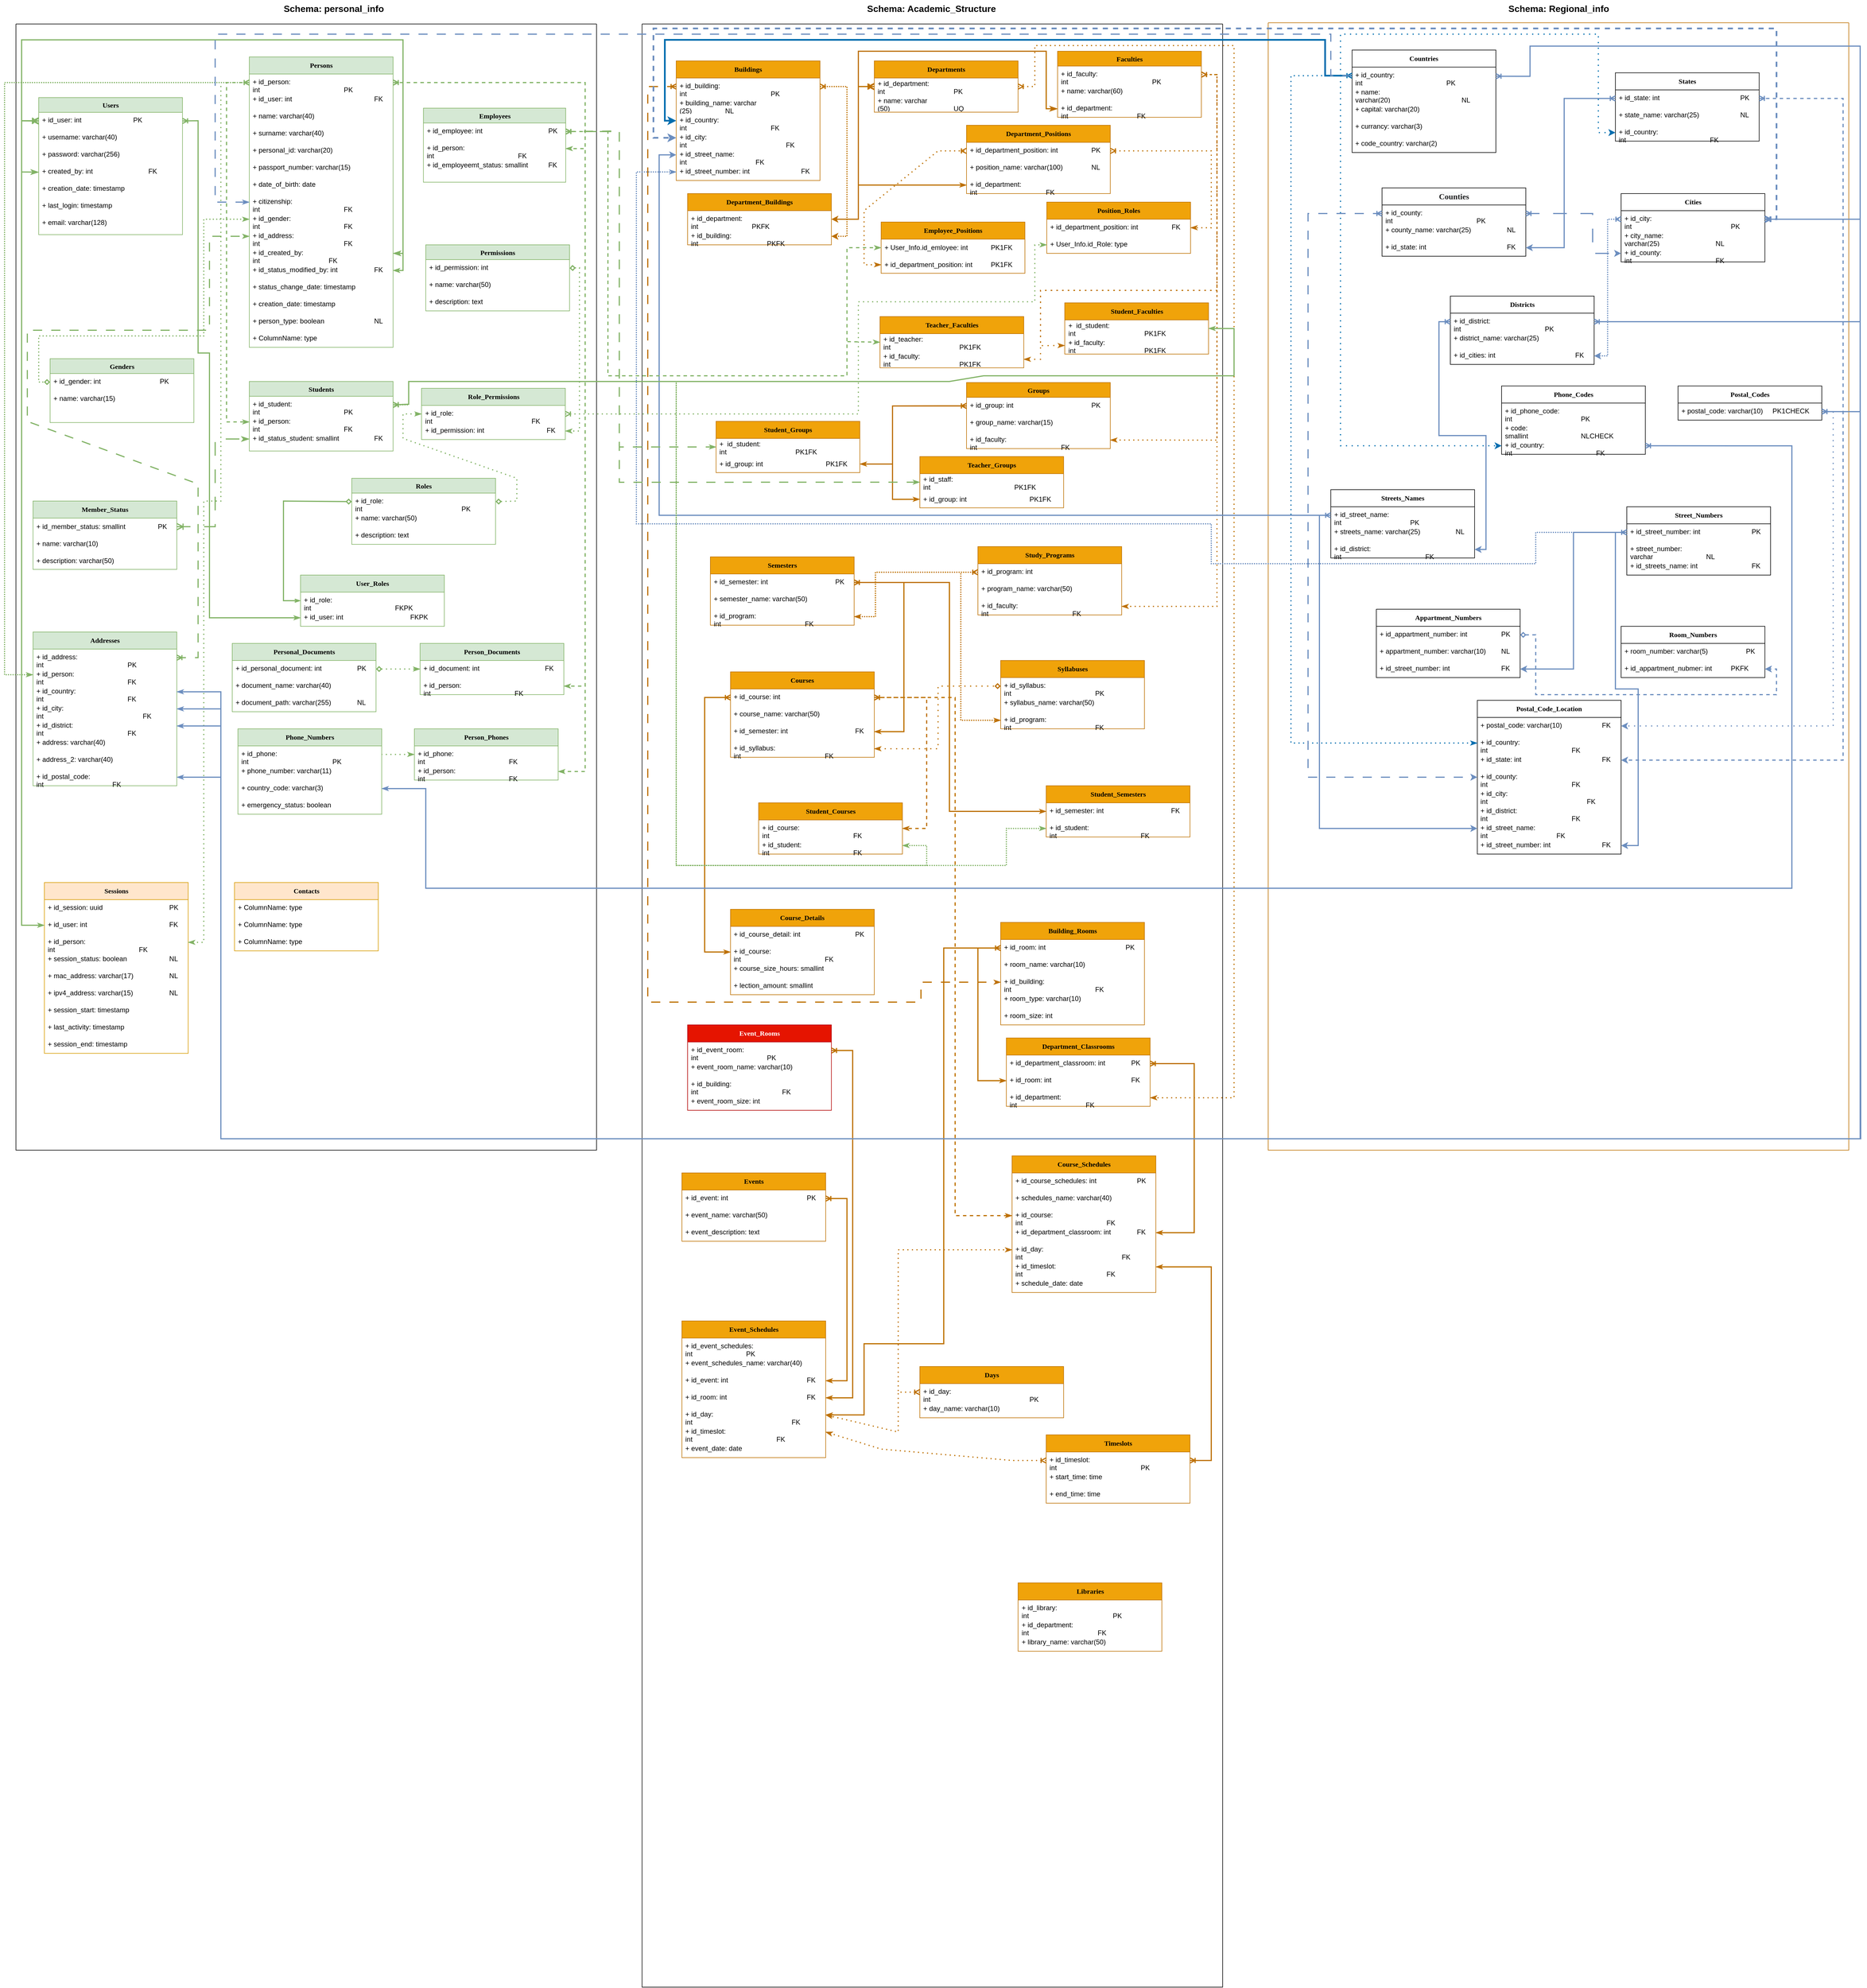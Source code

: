<mxfile version="24.4.13" type="github">
  <diagram name="Page-1" id="9f46799a-70d6-7492-0946-bef42562c5a5">
    <mxGraphModel dx="1687" dy="1768" grid="1" gridSize="10" guides="1" tooltips="1" connect="1" arrows="1" fold="1" page="1" pageScale="1" pageWidth="1100" pageHeight="850" background="none" math="0" shadow="0">
      <root>
        <mxCell id="0" />
        <mxCell id="1" parent="0" />
        <mxCell id="SOtfIFX4lu3nbW7z2UZl-1" value="" style="swimlane;startSize=0;" parent="1" vertex="1">
          <mxGeometry x="40" y="-797.85" width="1020" height="1977.85" as="geometry" />
        </mxCell>
        <mxCell id="78961159f06e98e8-17" value="Users" style="swimlane;html=1;fontStyle=1;align=center;verticalAlign=top;childLayout=stackLayout;horizontal=1;startSize=26;horizontalStack=0;resizeParent=1;resizeLast=0;collapsible=1;marginBottom=0;swimlaneFillColor=#ffffff;rounded=0;shadow=0;comic=0;labelBackgroundColor=none;strokeWidth=1;fillColor=#d5e8d4;fontFamily=Verdana;fontSize=12;strokeColor=#82b366;" parent="SOtfIFX4lu3nbW7z2UZl-1" vertex="1">
          <mxGeometry x="40" y="129.27" width="252.6" height="240.73" as="geometry" />
        </mxCell>
        <mxCell id="78961159f06e98e8-21" value="+ id_user: int&lt;span style=&quot;white-space: pre;&quot;&gt;&#x9;&lt;/span&gt;&lt;span style=&quot;white-space: pre;&quot;&gt;&#x9;&lt;span style=&quot;white-space: pre;&quot;&gt;&#x9;&lt;/span&gt;&lt;span style=&quot;white-space: pre;&quot;&gt;&#x9;&lt;/span&gt;&lt;/span&gt;PK" style="text;html=1;strokeColor=none;fillColor=none;align=left;verticalAlign=top;spacingLeft=4;spacingRight=4;whiteSpace=wrap;overflow=hidden;rotatable=0;points=[[0,0.5],[1,0.5]];portConstraint=eastwest;" parent="78961159f06e98e8-17" vertex="1">
          <mxGeometry y="26" width="252.6" height="30" as="geometry" />
        </mxCell>
        <mxCell id="78961159f06e98e8-23" value="+ username: varchar(40)" style="text;html=1;strokeColor=none;fillColor=none;align=left;verticalAlign=top;spacingLeft=4;spacingRight=4;whiteSpace=wrap;overflow=hidden;rotatable=0;points=[[0,0.5],[1,0.5]];portConstraint=eastwest;" parent="78961159f06e98e8-17" vertex="1">
          <mxGeometry y="56" width="252.6" height="30" as="geometry" />
        </mxCell>
        <mxCell id="78961159f06e98e8-25" value="+ password: varchar(256)" style="text;html=1;strokeColor=none;fillColor=none;align=left;verticalAlign=top;spacingLeft=4;spacingRight=4;whiteSpace=wrap;overflow=hidden;rotatable=0;points=[[0,0.5],[1,0.5]];portConstraint=eastwest;" parent="78961159f06e98e8-17" vertex="1">
          <mxGeometry y="86" width="252.6" height="30" as="geometry" />
        </mxCell>
        <mxCell id="CPZP8p4mUbqyKR2cLPTc-1" value="+ created_by: int&lt;span style=&quot;white-space: pre;&quot;&gt;&#x9;&lt;/span&gt;&lt;span style=&quot;white-space: pre;&quot;&gt;&#x9;&lt;/span&gt;&lt;span style=&quot;white-space: pre;&quot;&gt;&#x9;&lt;/span&gt;&lt;span style=&quot;white-space: pre;&quot;&gt;&#x9;&lt;/span&gt;FK" style="text;html=1;strokeColor=none;fillColor=none;align=left;verticalAlign=top;spacingLeft=4;spacingRight=4;whiteSpace=wrap;overflow=hidden;rotatable=0;points=[[0,0.5],[1,0.5]];portConstraint=eastwest;" parent="78961159f06e98e8-17" vertex="1">
          <mxGeometry y="116" width="252.6" height="30" as="geometry" />
        </mxCell>
        <mxCell id="CPZP8p4mUbqyKR2cLPTc-2" value="+ creation_date: timestamp" style="text;html=1;strokeColor=none;fillColor=none;align=left;verticalAlign=top;spacingLeft=4;spacingRight=4;whiteSpace=wrap;overflow=hidden;rotatable=0;points=[[0,0.5],[1,0.5]];portConstraint=eastwest;" parent="78961159f06e98e8-17" vertex="1">
          <mxGeometry y="146" width="252.6" height="30" as="geometry" />
        </mxCell>
        <mxCell id="78961159f06e98e8-26" value="+ last_login: timestamp" style="text;html=1;strokeColor=none;fillColor=none;align=left;verticalAlign=top;spacingLeft=4;spacingRight=4;whiteSpace=wrap;overflow=hidden;rotatable=0;points=[[0,0.5],[1,0.5]];portConstraint=eastwest;" parent="78961159f06e98e8-17" vertex="1">
          <mxGeometry y="176" width="252.6" height="30" as="geometry" />
        </mxCell>
        <mxCell id="78961159f06e98e8-24" value="+ email: varchar(128)" style="text;html=1;strokeColor=none;fillColor=none;align=left;verticalAlign=top;spacingLeft=4;spacingRight=4;whiteSpace=wrap;overflow=hidden;rotatable=0;points=[[0,0.5],[1,0.5]];portConstraint=eastwest;" parent="78961159f06e98e8-17" vertex="1">
          <mxGeometry y="206" width="252.6" height="30" as="geometry" />
        </mxCell>
        <mxCell id="aLsEr2monKwzd3Dh__7e-3" value="" style="endArrow=ERoneToMany;html=1;strokeWidth=2;rounded=0;fontSize=12;startSize=8;endSize=8;curved=0;startArrow=classicThin;startFill=1;endFill=0;exitX=0;exitY=0.5;exitDx=0;exitDy=0;entryX=0;entryY=0.5;entryDx=0;entryDy=0;fillColor=#d5e8d4;strokeColor=#82b366;" parent="78961159f06e98e8-17" source="CPZP8p4mUbqyKR2cLPTc-1" target="78961159f06e98e8-21" edge="1">
          <mxGeometry width="50" height="50" relative="1" as="geometry">
            <mxPoint x="454.364" y="323.165" as="sourcePoint" />
            <mxPoint y="56.203" as="targetPoint" />
            <Array as="points">
              <mxPoint x="-30" y="130.578" />
              <mxPoint x="-30" y="40.578" />
            </Array>
          </mxGeometry>
        </mxCell>
        <mxCell id="78961159f06e98e8-30" value="Students" style="swimlane;html=1;fontStyle=1;align=center;verticalAlign=top;childLayout=stackLayout;horizontal=1;startSize=26;horizontalStack=0;resizeParent=1;resizeLast=0;collapsible=1;marginBottom=0;swimlaneFillColor=#ffffff;rounded=0;shadow=0;comic=0;labelBackgroundColor=none;strokeWidth=1;fillColor=#d5e8d4;fontFamily=Verdana;fontSize=12;strokeColor=#82b366;" parent="SOtfIFX4lu3nbW7z2UZl-1" vertex="1">
          <mxGeometry x="410" y="627.85" width="252.6" height="122.15" as="geometry" />
        </mxCell>
        <mxCell id="wc_CM7Wy1zdcNeiFbysz-4" value="+ id_student: int&lt;span style=&quot;white-space: pre;&quot;&gt;&#x9;&lt;/span&gt;&lt;span style=&quot;white-space: pre;&quot;&gt;&#x9;&lt;span style=&quot;white-space: pre;&quot;&gt;&#x9;&lt;span style=&quot;white-space: pre;&quot;&gt;&#x9;&lt;/span&gt;&lt;span style=&quot;white-space: pre;&quot;&gt;&#x9;&lt;/span&gt;&lt;/span&gt;&lt;span style=&quot;white-space: pre;&quot;&gt;&#x9;&lt;/span&gt;&lt;/span&gt;PK" style="text;html=1;strokeColor=none;fillColor=none;align=left;verticalAlign=top;spacingLeft=4;spacingRight=4;whiteSpace=wrap;overflow=hidden;rotatable=0;points=[[0,0.5],[1,0.5]];portConstraint=eastwest;" parent="78961159f06e98e8-30" vertex="1">
          <mxGeometry y="26" width="252.6" height="30" as="geometry" />
        </mxCell>
        <mxCell id="SOtfIFX4lu3nbW7z2UZl-168" value="+ id_person: int&lt;span style=&quot;white-space: pre;&quot;&gt;&#x9;&lt;/span&gt;&lt;span style=&quot;white-space: pre;&quot;&gt;&#x9;&lt;/span&gt;&lt;span style=&quot;white-space: pre;&quot;&gt;&#x9;&lt;/span&gt;&lt;span style=&quot;white-space: pre;&quot;&gt;&#x9;&lt;/span&gt;&lt;span style=&quot;white-space: pre;&quot;&gt;&#x9;&lt;/span&gt;&lt;span style=&quot;white-space: pre;&quot;&gt;&#x9;&lt;/span&gt;FK" style="text;html=1;strokeColor=none;fillColor=none;align=left;verticalAlign=top;spacingLeft=4;spacingRight=4;whiteSpace=wrap;overflow=hidden;rotatable=0;points=[[0,0.5],[1,0.5]];portConstraint=eastwest;" parent="78961159f06e98e8-30" vertex="1">
          <mxGeometry y="56" width="252.6" height="30" as="geometry" />
        </mxCell>
        <mxCell id="78961159f06e98e8-34" value="+ id_status_student: smallint&lt;span style=&quot;white-space: pre;&quot;&gt;&#x9;&lt;/span&gt;&lt;span style=&quot;white-space: pre;&quot;&gt;&#x9;&lt;/span&gt;&lt;span style=&quot;white-space: pre;&quot;&gt;&#x9;&lt;/span&gt;FK" style="text;html=1;strokeColor=none;fillColor=none;align=left;verticalAlign=top;spacingLeft=4;spacingRight=4;whiteSpace=wrap;overflow=hidden;rotatable=0;points=[[0,0.5],[1,0.5]];portConstraint=eastwest;" parent="78961159f06e98e8-30" vertex="1">
          <mxGeometry y="86" width="252.6" height="30" as="geometry" />
        </mxCell>
        <mxCell id="aLsEr2monKwzd3Dh__7e-4" value="" style="endArrow=ERoneToMany;html=1;strokeWidth=2;rounded=0;fontSize=12;startSize=8;endSize=8;curved=0;startArrow=classicThin;startFill=1;endFill=0;exitX=1;exitY=0.5;exitDx=0;exitDy=0;entryX=0;entryY=0.5;entryDx=0;entryDy=0;fillColor=#d5e8d4;strokeColor=#82b366;" parent="SOtfIFX4lu3nbW7z2UZl-1" source="CPZP8p4mUbqyKR2cLPTc-4" target="78961159f06e98e8-21" edge="1">
          <mxGeometry width="50" height="50" relative="1" as="geometry">
            <mxPoint x="831.764" y="1773.19" as="sourcePoint" />
            <mxPoint x="711.218" y="1281.418" as="targetPoint" />
            <Array as="points">
              <mxPoint x="680" y="402.85" />
              <mxPoint x="680" y="27.85" />
              <mxPoint x="10" y="27.85" />
              <mxPoint x="10" y="169.848" />
            </Array>
          </mxGeometry>
        </mxCell>
        <mxCell id="78961159f06e98e8-43" value="Employees" style="swimlane;html=1;fontStyle=1;align=center;verticalAlign=top;childLayout=stackLayout;horizontal=1;startSize=26;horizontalStack=0;resizeParent=1;resizeLast=0;collapsible=1;marginBottom=0;swimlaneFillColor=#ffffff;rounded=0;shadow=0;comic=0;labelBackgroundColor=none;strokeWidth=1;fillColor=#d5e8d4;fontFamily=Verdana;fontSize=12;strokeColor=#82b366;" parent="SOtfIFX4lu3nbW7z2UZl-1" vertex="1">
          <mxGeometry x="715.85" y="147.85" width="250" height="130" as="geometry" />
        </mxCell>
        <mxCell id="78961159f06e98e8-44" value="+ id_employee: int&lt;span style=&quot;white-space: pre;&quot;&gt;&lt;span style=&quot;white-space: pre;&quot;&gt;&#x9;&lt;span style=&quot;white-space: pre;&quot;&gt;&#x9;&lt;span style=&quot;white-space: pre;&quot;&gt;&#x9;&lt;/span&gt;&lt;span style=&quot;white-space: pre;&quot;&gt;&#x9;&lt;/span&gt;&lt;/span&gt;&lt;span style=&quot;white-space: pre;&quot;&gt;&#x9;&lt;/span&gt;&lt;/span&gt;&lt;/span&gt;PK" style="text;html=1;strokeColor=none;fillColor=none;align=left;verticalAlign=top;spacingLeft=4;spacingRight=4;whiteSpace=wrap;overflow=hidden;rotatable=0;points=[[0,0.5],[1,0.5]];portConstraint=eastwest;" parent="78961159f06e98e8-43" vertex="1">
          <mxGeometry y="26" width="250" height="30" as="geometry" />
        </mxCell>
        <mxCell id="SOtfIFX4lu3nbW7z2UZl-169" value="+ id_person: int&lt;span style=&quot;white-space: pre;&quot;&gt;&#x9;&lt;/span&gt;&lt;span style=&quot;white-space: pre;&quot;&gt;&#x9;&lt;/span&gt;&lt;span style=&quot;white-space: pre;&quot;&gt;&#x9;&lt;/span&gt;&lt;span style=&quot;white-space: pre;&quot;&gt;&#x9;&lt;/span&gt;&lt;span style=&quot;white-space: pre;&quot;&gt;&#x9;&lt;/span&gt;&lt;span style=&quot;white-space: pre;&quot;&gt;&#x9;&lt;/span&gt;FK" style="text;html=1;strokeColor=none;fillColor=none;align=left;verticalAlign=top;spacingLeft=4;spacingRight=4;whiteSpace=wrap;overflow=hidden;rotatable=0;points=[[0,0.5],[1,0.5]];portConstraint=eastwest;" parent="78961159f06e98e8-43" vertex="1">
          <mxGeometry y="56" width="250" height="30" as="geometry" />
        </mxCell>
        <mxCell id="uk3qMpqyS0EPrLujoJIK-22" value="+ id_employeemt_status: smallint&lt;span style=&quot;white-space: pre;&quot;&gt;&#x9;&lt;/span&gt;&lt;span style=&quot;white-space: pre;&quot;&gt;&#x9;&lt;/span&gt;FK" style="text;html=1;strokeColor=none;fillColor=none;align=left;verticalAlign=top;spacingLeft=4;spacingRight=4;whiteSpace=wrap;overflow=hidden;rotatable=0;points=[[0,0.5],[1,0.5]];portConstraint=eastwest;" vertex="1" parent="78961159f06e98e8-43">
          <mxGeometry y="86" width="250" height="30" as="geometry" />
        </mxCell>
        <mxCell id="78961159f06e98e8-108" value="Permissions" style="swimlane;html=1;fontStyle=1;align=center;verticalAlign=top;childLayout=stackLayout;horizontal=1;startSize=26;horizontalStack=0;resizeParent=1;resizeLast=0;collapsible=1;marginBottom=0;swimlaneFillColor=#ffffff;rounded=0;shadow=0;comic=0;labelBackgroundColor=none;strokeWidth=1;fillColor=#d5e8d4;fontFamily=Verdana;fontSize=12;strokeColor=#82b366;" parent="SOtfIFX4lu3nbW7z2UZl-1" vertex="1">
          <mxGeometry x="720" y="387.85" width="252.6" height="116" as="geometry" />
        </mxCell>
        <mxCell id="78961159f06e98e8-109" value="+ id_permission: int" style="text;html=1;strokeColor=none;fillColor=none;align=left;verticalAlign=top;spacingLeft=4;spacingRight=4;whiteSpace=wrap;overflow=hidden;rotatable=0;points=[[0,0.5],[1,0.5]];portConstraint=eastwest;" parent="78961159f06e98e8-108" vertex="1">
          <mxGeometry y="26" width="252.6" height="30" as="geometry" />
        </mxCell>
        <mxCell id="78961159f06e98e8-110" value="+ name: varchar(50)" style="text;html=1;strokeColor=none;fillColor=none;align=left;verticalAlign=top;spacingLeft=4;spacingRight=4;whiteSpace=wrap;overflow=hidden;rotatable=0;points=[[0,0.5],[1,0.5]];portConstraint=eastwest;" parent="78961159f06e98e8-108" vertex="1">
          <mxGeometry y="56" width="252.6" height="30" as="geometry" />
        </mxCell>
        <mxCell id="KnNc2yVZBidg9P3aKf9z-1" value="+ description: text" style="text;html=1;strokeColor=none;fillColor=none;align=left;verticalAlign=top;spacingLeft=4;spacingRight=4;whiteSpace=wrap;overflow=hidden;rotatable=0;points=[[0,0.5],[1,0.5]];portConstraint=eastwest;" parent="78961159f06e98e8-108" vertex="1">
          <mxGeometry y="86" width="252.6" height="30" as="geometry" />
        </mxCell>
        <mxCell id="78961159f06e98e8-95" value="Roles" style="swimlane;html=1;fontStyle=1;align=center;verticalAlign=top;childLayout=stackLayout;horizontal=1;startSize=26;horizontalStack=0;resizeParent=1;resizeLast=0;collapsible=1;marginBottom=0;swimlaneFillColor=#ffffff;rounded=0;shadow=0;comic=0;labelBackgroundColor=none;strokeWidth=1;fillColor=#d5e8d4;fontFamily=Verdana;fontSize=12;strokeColor=#82b366;" parent="SOtfIFX4lu3nbW7z2UZl-1" vertex="1">
          <mxGeometry x="590" y="797.85" width="252.6" height="116" as="geometry" />
        </mxCell>
        <mxCell id="78961159f06e98e8-96" value="+ id_role: int&lt;span style=&quot;white-space: pre;&quot;&gt;&#x9;&lt;/span&gt;&lt;span style=&quot;white-space: pre;&quot;&gt;&#x9;&lt;/span&gt;&lt;span style=&quot;white-space: pre;&quot;&gt;&#x9;&lt;/span&gt;&lt;span style=&quot;white-space: pre;&quot;&gt;&#x9;&lt;span style=&quot;white-space: pre;&quot;&gt;&#x9;&lt;/span&gt;&lt;span style=&quot;white-space: pre;&quot;&gt;&#x9;&lt;/span&gt;&lt;/span&gt;&lt;span style=&quot;white-space: pre;&quot;&gt;&#x9;&lt;/span&gt;PK" style="text;html=1;strokeColor=none;fillColor=none;align=left;verticalAlign=top;spacingLeft=4;spacingRight=4;whiteSpace=wrap;overflow=hidden;rotatable=0;points=[[0,0.5],[1,0.5]];portConstraint=eastwest;" parent="78961159f06e98e8-95" vertex="1">
          <mxGeometry y="26" width="252.6" height="30" as="geometry" />
        </mxCell>
        <mxCell id="78961159f06e98e8-97" value="+ name: varchar(50)" style="text;html=1;strokeColor=none;fillColor=none;align=left;verticalAlign=top;spacingLeft=4;spacingRight=4;whiteSpace=wrap;overflow=hidden;rotatable=0;points=[[0,0.5],[1,0.5]];portConstraint=eastwest;" parent="78961159f06e98e8-95" vertex="1">
          <mxGeometry y="56" width="252.6" height="30" as="geometry" />
        </mxCell>
        <mxCell id="78961159f06e98e8-98" value="+ description: text" style="text;html=1;strokeColor=none;fillColor=none;align=left;verticalAlign=top;spacingLeft=4;spacingRight=4;whiteSpace=wrap;overflow=hidden;rotatable=0;points=[[0,0.5],[1,0.5]];portConstraint=eastwest;" parent="78961159f06e98e8-95" vertex="1">
          <mxGeometry y="86" width="252.6" height="30" as="geometry" />
        </mxCell>
        <mxCell id="aLsEr2monKwzd3Dh__7e-6" value="&lt;b&gt;&lt;font face=&quot;Verdana&quot;&gt;Member_Status&lt;/font&gt;&lt;/b&gt;" style="swimlane;fontStyle=0;childLayout=stackLayout;horizontal=1;startSize=30;horizontalStack=0;resizeParent=1;resizeParentMax=0;resizeLast=0;collapsible=1;marginBottom=0;whiteSpace=wrap;html=1;fillColor=#d5e8d4;strokeColor=#82b366;" parent="SOtfIFX4lu3nbW7z2UZl-1" vertex="1">
          <mxGeometry x="30" y="837.85" width="252.6" height="120" as="geometry" />
        </mxCell>
        <mxCell id="aLsEr2monKwzd3Dh__7e-7" value="+ id_member_status: smallint&lt;span style=&quot;white-space: pre;&quot;&gt;&#x9;&lt;/span&gt;&lt;span style=&quot;white-space: pre;&quot;&gt;&lt;span style=&quot;white-space: pre;&quot;&gt;&#x9;&lt;/span&gt;&lt;/span&gt;&lt;span style=&quot;white-space: pre;&quot;&gt;&#x9;&lt;/span&gt;PK" style="text;strokeColor=none;fillColor=none;align=left;verticalAlign=middle;spacingLeft=4;spacingRight=4;overflow=hidden;points=[[0,0.5],[1,0.5]];portConstraint=eastwest;rotatable=0;whiteSpace=wrap;html=1;" parent="aLsEr2monKwzd3Dh__7e-6" vertex="1">
          <mxGeometry y="30" width="252.6" height="30" as="geometry" />
        </mxCell>
        <mxCell id="aLsEr2monKwzd3Dh__7e-8" value="+ name: varchar(10)" style="text;strokeColor=none;fillColor=none;align=left;verticalAlign=middle;spacingLeft=4;spacingRight=4;overflow=hidden;points=[[0,0.5],[1,0.5]];portConstraint=eastwest;rotatable=0;whiteSpace=wrap;html=1;" parent="aLsEr2monKwzd3Dh__7e-6" vertex="1">
          <mxGeometry y="60" width="252.6" height="30" as="geometry" />
        </mxCell>
        <mxCell id="aLsEr2monKwzd3Dh__7e-9" value="+ description: varchar(50)" style="text;strokeColor=none;fillColor=none;align=left;verticalAlign=middle;spacingLeft=4;spacingRight=4;overflow=hidden;points=[[0,0.5],[1,0.5]];portConstraint=eastwest;rotatable=0;whiteSpace=wrap;html=1;" parent="aLsEr2monKwzd3Dh__7e-6" vertex="1">
          <mxGeometry y="90" width="252.6" height="30" as="geometry" />
        </mxCell>
        <mxCell id="78961159f06e98e8-69" value="Genders" style="swimlane;html=1;fontStyle=1;align=center;verticalAlign=top;childLayout=stackLayout;horizontal=1;startSize=26;horizontalStack=0;resizeParent=1;resizeLast=0;collapsible=1;marginBottom=0;swimlaneFillColor=#ffffff;rounded=0;shadow=0;comic=0;labelBackgroundColor=none;strokeWidth=1;fillColor=#d5e8d4;fontFamily=Verdana;fontSize=12;strokeColor=#82b366;" parent="SOtfIFX4lu3nbW7z2UZl-1" vertex="1">
          <mxGeometry x="60" y="587.85" width="252.6" height="112.15" as="geometry" />
        </mxCell>
        <mxCell id="78961159f06e98e8-70" value="+ id_gender: int&lt;span style=&quot;white-space: pre;&quot;&gt;&#x9;&lt;/span&gt;&lt;span style=&quot;white-space: pre;&quot;&gt;&#x9;&lt;span style=&quot;white-space: pre;&quot;&gt;&#x9;&lt;span style=&quot;white-space: pre;&quot;&gt;&#x9;&lt;/span&gt;P&lt;/span&gt;K&lt;/span&gt;" style="text;html=1;strokeColor=none;fillColor=none;align=left;verticalAlign=top;spacingLeft=4;spacingRight=4;whiteSpace=wrap;overflow=hidden;rotatable=0;points=[[0,0.5],[1,0.5]];portConstraint=eastwest;" parent="78961159f06e98e8-69" vertex="1">
          <mxGeometry y="26" width="252.6" height="30" as="geometry" />
        </mxCell>
        <mxCell id="wc_CM7Wy1zdcNeiFbysz-29" value="+ name: varchar(15)" style="text;html=1;strokeColor=none;fillColor=none;align=left;verticalAlign=top;spacingLeft=4;spacingRight=4;whiteSpace=wrap;overflow=hidden;rotatable=0;points=[[0,0.5],[1,0.5]];portConstraint=eastwest;" parent="78961159f06e98e8-69" vertex="1">
          <mxGeometry y="56" width="252.6" height="30" as="geometry" />
        </mxCell>
        <mxCell id="KnNc2yVZBidg9P3aKf9z-5" value="" style="endArrow=ERoneToMany;html=1;rounded=0;startArrow=classicThin;startFill=1;endFill=0;exitX=0;exitY=0.5;exitDx=0;exitDy=0;strokeWidth=2;fillColor=#d5e8d4;strokeColor=#82b366;entryX=1;entryY=0.5;entryDx=0;entryDy=0;" parent="SOtfIFX4lu3nbW7z2UZl-1" source="SOtfIFX4lu3nbW7z2UZl-136" target="78961159f06e98e8-21" edge="1">
          <mxGeometry width="50" height="50" relative="1" as="geometry">
            <mxPoint x="593.455" y="2163.797" as="sourcePoint" />
            <mxPoint x="40" y="169.85" as="targetPoint" />
            <Array as="points">
              <mxPoint x="340" y="1042.85" />
              <mxPoint x="340" y="577.85" />
              <mxPoint x="320" y="577.85" />
              <mxPoint x="320" y="169.85" />
            </Array>
          </mxGeometry>
        </mxCell>
        <mxCell id="aLsEr2monKwzd3Dh__7e-10" value="" style="endArrow=classicThin;dashed=1;html=1;strokeWidth=2;rounded=0;fontSize=12;startSize=8;endSize=8;curved=0;startArrow=ERoneToMany;startFill=0;endFill=1;entryX=0;entryY=0.5;entryDx=0;entryDy=0;exitX=1;exitY=0.5;exitDx=0;exitDy=0;dashPattern=12 12;fillColor=#d5e8d4;strokeColor=#82b366;" parent="SOtfIFX4lu3nbW7z2UZl-1" source="aLsEr2monKwzd3Dh__7e-7" target="78961159f06e98e8-34" edge="1">
          <mxGeometry width="50" height="50" relative="1" as="geometry">
            <mxPoint x="639.818" y="2051.392" as="sourcePoint" />
            <mxPoint x="686.182" y="1981.139" as="targetPoint" />
            <Array as="points">
              <mxPoint x="350" y="882.85" />
              <mxPoint x="350" y="728.85" />
            </Array>
          </mxGeometry>
        </mxCell>
        <mxCell id="wc_CM7Wy1zdcNeiFbysz-36" value="" style="endArrow=diamond;html=1;strokeWidth=2;rounded=0;startArrow=classicThin;startFill=1;endFill=0;entryX=0;entryY=0.5;entryDx=0;entryDy=0;exitX=0;exitY=0.5;exitDx=0;exitDy=0;dashed=1;dashPattern=1 2;fillColor=#d5e8d4;strokeColor=#82b366;" parent="SOtfIFX4lu3nbW7z2UZl-1" source="78961159f06e98e8-33" target="78961159f06e98e8-70" edge="1">
          <mxGeometry width="50" height="50" relative="1" as="geometry">
            <mxPoint x="451.582" y="1618.633" as="sourcePoint" />
            <mxPoint x="405.218" y="1913.696" as="targetPoint" />
            <Array as="points">
              <mxPoint x="330" y="342.85" />
              <mxPoint x="330" y="547.848" />
              <mxPoint x="40" y="547.848" />
              <mxPoint x="40" y="628.848" />
            </Array>
          </mxGeometry>
        </mxCell>
        <mxCell id="SOtfIFX4lu3nbW7z2UZl-86" value="&lt;b&gt;&lt;font face=&quot;Verdana&quot;&gt;Addresses&lt;/font&gt;&lt;/b&gt;" style="swimlane;fontStyle=0;childLayout=stackLayout;horizontal=1;startSize=30;horizontalStack=0;resizeParent=1;resizeParentMax=0;resizeLast=0;collapsible=1;marginBottom=0;whiteSpace=wrap;html=1;fillColor=#d5e8d4;strokeColor=#82b366;" parent="SOtfIFX4lu3nbW7z2UZl-1" vertex="1">
          <mxGeometry x="30" y="1067.85" width="252.6" height="270" as="geometry" />
        </mxCell>
        <mxCell id="SOtfIFX4lu3nbW7z2UZl-104" value="+ id_address: int&lt;span style=&quot;white-space: pre;&quot;&gt;&#x9;&lt;/span&gt;&lt;span style=&quot;white-space: pre;&quot;&gt;&#x9;&lt;/span&gt;&lt;span style=&quot;white-space: pre;&quot;&gt;&#x9;&lt;/span&gt;&lt;span style=&quot;white-space: pre;&quot;&gt;&#x9;&lt;/span&gt;&lt;span style=&quot;white-space: pre;&quot;&gt;&#x9;&lt;/span&gt;&lt;span style=&quot;white-space: pre;&quot;&gt;&#x9;&lt;/span&gt;PK" style="text;html=1;strokeColor=none;fillColor=none;align=left;verticalAlign=top;spacingLeft=4;spacingRight=4;whiteSpace=wrap;overflow=hidden;rotatable=0;points=[[0,0.5],[1,0.5]];portConstraint=eastwest;" parent="SOtfIFX4lu3nbW7z2UZl-86" vertex="1">
          <mxGeometry y="30" width="252.6" height="30" as="geometry" />
        </mxCell>
        <mxCell id="SOtfIFX4lu3nbW7z2UZl-128" value="+ id_person: int&lt;span style=&quot;white-space: pre;&quot;&gt;&#x9;&lt;/span&gt;&lt;span style=&quot;white-space: pre;&quot;&gt;&#x9;&lt;/span&gt;&lt;span style=&quot;white-space: pre;&quot;&gt;&#x9;&lt;/span&gt;&lt;span style=&quot;white-space: pre;&quot;&gt;&#x9;&lt;/span&gt;&lt;span style=&quot;white-space: pre;&quot;&gt;&#x9;&lt;/span&gt;&lt;span style=&quot;white-space: pre;&quot;&gt;&#x9;&lt;/span&gt;FK" style="text;html=1;strokeColor=none;fillColor=none;align=left;verticalAlign=top;spacingLeft=4;spacingRight=4;whiteSpace=wrap;overflow=hidden;rotatable=0;points=[[0,0.5],[1,0.5]];portConstraint=eastwest;" parent="SOtfIFX4lu3nbW7z2UZl-86" vertex="1">
          <mxGeometry y="60" width="252.6" height="30" as="geometry" />
        </mxCell>
        <mxCell id="SOtfIFX4lu3nbW7z2UZl-105" value="+ id_country: int&lt;span style=&quot;white-space: pre;&quot;&gt;&#x9;&lt;/span&gt;&lt;span style=&quot;white-space: pre;&quot;&gt;&#x9;&lt;/span&gt;&lt;span style=&quot;white-space: pre;&quot;&gt;&#x9;&lt;/span&gt;&lt;span style=&quot;white-space: pre;&quot;&gt;&#x9;&lt;/span&gt;&lt;span style=&quot;white-space: pre;&quot;&gt;&#x9;&lt;/span&gt;&lt;span style=&quot;white-space: pre;&quot;&gt;&#x9;&lt;/span&gt;FK" style="text;html=1;strokeColor=none;fillColor=none;align=left;verticalAlign=top;spacingLeft=4;spacingRight=4;whiteSpace=wrap;overflow=hidden;rotatable=0;points=[[0,0.5],[1,0.5]];portConstraint=eastwest;" parent="SOtfIFX4lu3nbW7z2UZl-86" vertex="1">
          <mxGeometry y="90" width="252.6" height="30" as="geometry" />
        </mxCell>
        <mxCell id="SOtfIFX4lu3nbW7z2UZl-106" value="+ id_city: int&lt;span style=&quot;white-space: pre;&quot;&gt;&#x9;&lt;/span&gt;&lt;span style=&quot;white-space: pre;&quot;&gt;&#x9;&lt;/span&gt;&lt;span style=&quot;white-space: pre;&quot;&gt;&#x9;&lt;/span&gt;&lt;span style=&quot;white-space: pre;&quot;&gt;&#x9;&lt;/span&gt;&lt;span style=&quot;white-space: pre;&quot;&gt;&#x9;&lt;/span&gt;&lt;span style=&quot;white-space: pre;&quot;&gt;&#x9;&lt;/span&gt;&lt;span style=&quot;white-space: pre;&quot;&gt;&#x9;&lt;/span&gt;FK" style="text;html=1;strokeColor=none;fillColor=none;align=left;verticalAlign=top;spacingLeft=4;spacingRight=4;whiteSpace=wrap;overflow=hidden;rotatable=0;points=[[0,0.5],[1,0.5]];portConstraint=eastwest;" parent="SOtfIFX4lu3nbW7z2UZl-86" vertex="1">
          <mxGeometry y="120" width="252.6" height="30" as="geometry" />
        </mxCell>
        <mxCell id="SOtfIFX4lu3nbW7z2UZl-125" value="+ id_district: int&lt;span style=&quot;white-space: pre;&quot;&gt;&#x9;&lt;/span&gt;&lt;span style=&quot;white-space: pre;&quot;&gt;&#x9;&lt;/span&gt;&lt;span style=&quot;white-space: pre;&quot;&gt;&#x9;&lt;/span&gt;&lt;span style=&quot;white-space: pre;&quot;&gt;&#x9;&lt;/span&gt;&lt;span style=&quot;white-space: pre;&quot;&gt;&#x9;&lt;/span&gt;&lt;span style=&quot;white-space: pre;&quot;&gt;&#x9;&lt;/span&gt;FK" style="text;html=1;strokeColor=none;fillColor=none;align=left;verticalAlign=top;spacingLeft=4;spacingRight=4;whiteSpace=wrap;overflow=hidden;rotatable=0;points=[[0,0.5],[1,0.5]];portConstraint=eastwest;" parent="SOtfIFX4lu3nbW7z2UZl-86" vertex="1">
          <mxGeometry y="150" width="252.6" height="30" as="geometry" />
        </mxCell>
        <mxCell id="SOtfIFX4lu3nbW7z2UZl-124" value="+ address: varchar(40)" style="text;html=1;strokeColor=none;fillColor=none;align=left;verticalAlign=top;spacingLeft=4;spacingRight=4;whiteSpace=wrap;overflow=hidden;rotatable=0;points=[[0,0.5],[1,0.5]];portConstraint=eastwest;" parent="SOtfIFX4lu3nbW7z2UZl-86" vertex="1">
          <mxGeometry y="180" width="252.6" height="30" as="geometry" />
        </mxCell>
        <mxCell id="SOtfIFX4lu3nbW7z2UZl-127" value="+ address_2: varchar(40)" style="text;html=1;strokeColor=none;fillColor=none;align=left;verticalAlign=top;spacingLeft=4;spacingRight=4;whiteSpace=wrap;overflow=hidden;rotatable=0;points=[[0,0.5],[1,0.5]];portConstraint=eastwest;" parent="SOtfIFX4lu3nbW7z2UZl-86" vertex="1">
          <mxGeometry y="210" width="252.6" height="30" as="geometry" />
        </mxCell>
        <mxCell id="SOtfIFX4lu3nbW7z2UZl-126" value="+ id_postal_code: int&lt;span style=&quot;white-space: pre;&quot;&gt;&#x9;&lt;/span&gt;&lt;span style=&quot;white-space: pre;&quot;&gt;&#x9;&lt;/span&gt;&lt;span style=&quot;white-space: pre;&quot;&gt;&#x9;&lt;/span&gt;&lt;span style=&quot;white-space: pre;&quot;&gt;&#x9;&lt;/span&gt;&lt;span style=&quot;white-space: pre;&quot;&gt;&#x9;&lt;/span&gt;FK" style="text;html=1;strokeColor=none;fillColor=none;align=left;verticalAlign=top;spacingLeft=4;spacingRight=4;whiteSpace=wrap;overflow=hidden;rotatable=0;points=[[0,0.5],[1,0.5]];portConstraint=eastwest;" parent="SOtfIFX4lu3nbW7z2UZl-86" vertex="1">
          <mxGeometry y="240" width="252.6" height="30" as="geometry" />
        </mxCell>
        <mxCell id="SOtfIFX4lu3nbW7z2UZl-111" value="&lt;b&gt;&lt;font face=&quot;Verdana&quot;&gt;Phone_Numbers&lt;/font&gt;&lt;/b&gt;" style="swimlane;fontStyle=0;childLayout=stackLayout;horizontal=1;startSize=30;horizontalStack=0;resizeParent=1;resizeParentMax=0;resizeLast=0;collapsible=1;marginBottom=0;whiteSpace=wrap;html=1;fillColor=#d5e8d4;strokeColor=#82b366;" parent="SOtfIFX4lu3nbW7z2UZl-1" vertex="1">
          <mxGeometry x="390" y="1237.85" width="252.6" height="150" as="geometry" />
        </mxCell>
        <mxCell id="SOtfIFX4lu3nbW7z2UZl-119" value="+ id_phone: int&lt;span style=&quot;white-space: pre;&quot;&gt;&#x9;&lt;/span&gt;&lt;span style=&quot;white-space: pre;&quot;&gt;&#x9;&lt;/span&gt;&lt;span style=&quot;white-space: pre;&quot;&gt;&#x9;&lt;/span&gt;&lt;span style=&quot;white-space: pre;&quot;&gt;&#x9;&lt;/span&gt;&lt;span style=&quot;white-space: pre;&quot;&gt;&#x9;&lt;/span&gt;&lt;span style=&quot;white-space: pre;&quot;&gt;&#x9;&lt;/span&gt;PK" style="text;html=1;strokeColor=none;fillColor=none;align=left;verticalAlign=top;spacingLeft=4;spacingRight=4;whiteSpace=wrap;overflow=hidden;rotatable=0;points=[[0,0.5],[1,0.5]];portConstraint=eastwest;" parent="SOtfIFX4lu3nbW7z2UZl-111" vertex="1">
          <mxGeometry y="30" width="252.6" height="30" as="geometry" />
        </mxCell>
        <mxCell id="SOtfIFX4lu3nbW7z2UZl-113" value="+ phone_number: varchar(11)" style="text;html=1;strokeColor=none;fillColor=none;align=left;verticalAlign=top;spacingLeft=4;spacingRight=4;whiteSpace=wrap;overflow=hidden;rotatable=0;points=[[0,0.5],[1,0.5]];portConstraint=eastwest;" parent="SOtfIFX4lu3nbW7z2UZl-111" vertex="1">
          <mxGeometry y="60" width="252.6" height="30" as="geometry" />
        </mxCell>
        <mxCell id="SOtfIFX4lu3nbW7z2UZl-114" value="+ country_code: varchar(3)" style="text;html=1;strokeColor=none;fillColor=none;align=left;verticalAlign=top;spacingLeft=4;spacingRight=4;whiteSpace=wrap;overflow=hidden;rotatable=0;points=[[0,0.5],[1,0.5]];portConstraint=eastwest;" parent="SOtfIFX4lu3nbW7z2UZl-111" vertex="1">
          <mxGeometry y="90" width="252.6" height="30" as="geometry" />
        </mxCell>
        <mxCell id="SOtfIFX4lu3nbW7z2UZl-144" value="+ emergency_status: boolean" style="text;html=1;strokeColor=none;fillColor=none;align=left;verticalAlign=top;spacingLeft=4;spacingRight=4;whiteSpace=wrap;overflow=hidden;rotatable=0;points=[[0,0.5],[1,0.5]];portConstraint=eastwest;" parent="SOtfIFX4lu3nbW7z2UZl-111" vertex="1">
          <mxGeometry y="120" width="252.6" height="30" as="geometry" />
        </mxCell>
        <mxCell id="SOtfIFX4lu3nbW7z2UZl-107" value="&lt;b&gt;&lt;font face=&quot;Verdana&quot;&gt;Contacts&lt;/font&gt;&lt;/b&gt;" style="swimlane;fontStyle=0;childLayout=stackLayout;horizontal=1;startSize=30;horizontalStack=0;resizeParent=1;resizeParentMax=0;resizeLast=0;collapsible=1;marginBottom=0;whiteSpace=wrap;html=1;fillColor=#ffe6cc;strokeColor=#d79b00;" parent="SOtfIFX4lu3nbW7z2UZl-1" vertex="1">
          <mxGeometry x="384" y="1507.85" width="252.6" height="120" as="geometry" />
        </mxCell>
        <mxCell id="SOtfIFX4lu3nbW7z2UZl-108" value="+ ColumnName: type" style="text;html=1;strokeColor=none;fillColor=none;align=left;verticalAlign=top;spacingLeft=4;spacingRight=4;whiteSpace=wrap;overflow=hidden;rotatable=0;points=[[0,0.5],[1,0.5]];portConstraint=eastwest;" parent="SOtfIFX4lu3nbW7z2UZl-107" vertex="1">
          <mxGeometry y="30" width="252.6" height="30" as="geometry" />
        </mxCell>
        <mxCell id="SOtfIFX4lu3nbW7z2UZl-109" value="+ ColumnName: type" style="text;html=1;strokeColor=none;fillColor=none;align=left;verticalAlign=top;spacingLeft=4;spacingRight=4;whiteSpace=wrap;overflow=hidden;rotatable=0;points=[[0,0.5],[1,0.5]];portConstraint=eastwest;" parent="SOtfIFX4lu3nbW7z2UZl-107" vertex="1">
          <mxGeometry y="60" width="252.6" height="30" as="geometry" />
        </mxCell>
        <mxCell id="SOtfIFX4lu3nbW7z2UZl-110" value="+ ColumnName: type" style="text;html=1;strokeColor=none;fillColor=none;align=left;verticalAlign=top;spacingLeft=4;spacingRight=4;whiteSpace=wrap;overflow=hidden;rotatable=0;points=[[0,0.5],[1,0.5]];portConstraint=eastwest;" parent="SOtfIFX4lu3nbW7z2UZl-107" vertex="1">
          <mxGeometry y="90" width="252.6" height="30" as="geometry" />
        </mxCell>
        <mxCell id="SOtfIFX4lu3nbW7z2UZl-116" value="&lt;font face=&quot;Verdana&quot;&gt;&lt;b&gt;Personal_Documents&lt;/b&gt;&lt;/font&gt;" style="swimlane;fontStyle=0;childLayout=stackLayout;horizontal=1;startSize=30;horizontalStack=0;resizeParent=1;resizeParentMax=0;resizeLast=0;collapsible=1;marginBottom=0;whiteSpace=wrap;html=1;fillColor=#d5e8d4;strokeColor=#82b366;" parent="SOtfIFX4lu3nbW7z2UZl-1" vertex="1">
          <mxGeometry x="380" y="1087.85" width="252.6" height="120" as="geometry" />
        </mxCell>
        <mxCell id="SOtfIFX4lu3nbW7z2UZl-117" value="+ id_personal_document: int&lt;span style=&quot;white-space: pre;&quot;&gt;&#x9;&lt;/span&gt;&lt;span style=&quot;white-space: pre;&quot;&gt;&#x9;&lt;/span&gt;&lt;span style=&quot;white-space: pre;&quot;&gt;&#x9;&lt;/span&gt;PK" style="text;html=1;strokeColor=none;fillColor=none;align=left;verticalAlign=top;spacingLeft=4;spacingRight=4;whiteSpace=wrap;overflow=hidden;rotatable=0;points=[[0,0.5],[1,0.5]];portConstraint=eastwest;" parent="SOtfIFX4lu3nbW7z2UZl-116" vertex="1">
          <mxGeometry y="30" width="252.6" height="30" as="geometry" />
        </mxCell>
        <mxCell id="SOtfIFX4lu3nbW7z2UZl-118" value="+ document_name: varchar(40)&amp;nbsp;" style="text;html=1;strokeColor=none;fillColor=none;align=left;verticalAlign=top;spacingLeft=4;spacingRight=4;whiteSpace=wrap;overflow=hidden;rotatable=0;points=[[0,0.5],[1,0.5]];portConstraint=eastwest;" parent="SOtfIFX4lu3nbW7z2UZl-116" vertex="1">
          <mxGeometry y="60" width="252.6" height="30" as="geometry" />
        </mxCell>
        <mxCell id="SOtfIFX4lu3nbW7z2UZl-156" value="+ document_path: varchar(255)&lt;span style=&quot;white-space: pre;&quot;&gt;&#x9;&lt;/span&gt;&lt;span style=&quot;white-space: pre;&quot;&gt;&#x9;&lt;/span&gt;NL" style="text;html=1;strokeColor=none;fillColor=none;align=left;verticalAlign=top;spacingLeft=4;spacingRight=4;whiteSpace=wrap;overflow=hidden;rotatable=0;points=[[0,0.5],[1,0.5]];portConstraint=eastwest;" parent="SOtfIFX4lu3nbW7z2UZl-116" vertex="1">
          <mxGeometry y="90" width="252.6" height="30" as="geometry" />
        </mxCell>
        <mxCell id="SOtfIFX4lu3nbW7z2UZl-135" value="&lt;b&gt;&lt;font face=&quot;Verdana&quot;&gt;User_Roles&lt;/font&gt;&lt;/b&gt;" style="swimlane;fontStyle=0;childLayout=stackLayout;horizontal=1;startSize=30;horizontalStack=0;resizeParent=1;resizeParentMax=0;resizeLast=0;collapsible=1;marginBottom=0;whiteSpace=wrap;html=1;fillColor=#d5e8d4;strokeColor=#82b366;" parent="SOtfIFX4lu3nbW7z2UZl-1" vertex="1">
          <mxGeometry x="500" y="967.85" width="252.6" height="90" as="geometry" />
        </mxCell>
        <mxCell id="SOtfIFX4lu3nbW7z2UZl-137" value="+ id_role: int&lt;span style=&quot;white-space: pre;&quot;&gt;&#x9;&lt;/span&gt;&lt;span style=&quot;white-space: pre;&quot;&gt;&#x9;&lt;/span&gt;&lt;span style=&quot;white-space: pre;&quot;&gt;&#x9;&lt;/span&gt;&lt;span style=&quot;white-space: pre;&quot;&gt;&#x9;&lt;/span&gt;&lt;span style=&quot;white-space: pre;&quot;&gt;&#x9;&lt;/span&gt;&lt;span style=&quot;white-space: pre;&quot;&gt;&#x9;&lt;/span&gt;FKPK" style="text;html=1;strokeColor=none;fillColor=none;align=left;verticalAlign=top;spacingLeft=4;spacingRight=4;whiteSpace=wrap;overflow=hidden;rotatable=0;points=[[0,0.5],[1,0.5]];portConstraint=eastwest;" parent="SOtfIFX4lu3nbW7z2UZl-135" vertex="1">
          <mxGeometry y="30" width="252.6" height="30" as="geometry" />
        </mxCell>
        <mxCell id="SOtfIFX4lu3nbW7z2UZl-136" value="+ id_user: int&lt;span style=&quot;white-space: pre;&quot;&gt;&#x9;&lt;/span&gt;&lt;span style=&quot;white-space: pre;&quot;&gt;&#x9;&lt;/span&gt;&lt;span style=&quot;white-space: pre;&quot;&gt;&#x9;&lt;/span&gt;&lt;span style=&quot;white-space: pre;&quot;&gt;&#x9;&lt;/span&gt;&lt;span style=&quot;white-space: pre;&quot;&gt;&#x9;&lt;/span&gt;FKPK" style="text;html=1;strokeColor=none;fillColor=none;align=left;verticalAlign=top;spacingLeft=4;spacingRight=4;whiteSpace=wrap;overflow=hidden;rotatable=0;points=[[0,0.5],[1,0.5]];portConstraint=eastwest;" parent="SOtfIFX4lu3nbW7z2UZl-135" vertex="1">
          <mxGeometry y="60" width="252.6" height="30" as="geometry" />
        </mxCell>
        <mxCell id="SOtfIFX4lu3nbW7z2UZl-139" value="" style="endArrow=diamond;html=1;strokeWidth=2;rounded=0;startArrow=openThin;startFill=0;endFill=0;exitX=0;exitY=0.5;exitDx=0;exitDy=0;entryX=0;entryY=0.5;entryDx=0;entryDy=0;fillColor=#d5e8d4;strokeColor=#82b366;" parent="SOtfIFX4lu3nbW7z2UZl-1" source="SOtfIFX4lu3nbW7z2UZl-135" target="78961159f06e98e8-96" edge="1">
          <mxGeometry width="50" height="50" relative="1" as="geometry">
            <mxPoint x="450" y="1017.85" as="sourcePoint" />
            <mxPoint x="500" y="967.85" as="targetPoint" />
            <Array as="points">
              <mxPoint x="470" y="1012.85" />
              <mxPoint x="470" y="837.85" />
            </Array>
          </mxGeometry>
        </mxCell>
        <mxCell id="SOtfIFX4lu3nbW7z2UZl-148" value="" style="endArrow=classicThin;dashed=1;html=1;strokeWidth=2;rounded=0;entryX=0;entryY=0.5;entryDx=0;entryDy=0;exitX=1;exitY=0.5;exitDx=0;exitDy=0;startArrow=ERoneToMany;startFill=0;endFill=1;dashPattern=8 8;fillColor=#d5e8d4;strokeColor=#82b366;" parent="SOtfIFX4lu3nbW7z2UZl-1" source="SOtfIFX4lu3nbW7z2UZl-104" target="SOtfIFX4lu3nbW7z2UZl-146" edge="1">
          <mxGeometry width="50" height="50" relative="1" as="geometry">
            <mxPoint x="640" y="527.85" as="sourcePoint" />
            <mxPoint x="520" y="717.85" as="targetPoint" />
            <Array as="points">
              <mxPoint x="320" y="1112.85" />
              <mxPoint x="320" y="807.85" />
              <mxPoint x="20" y="697.85" />
              <mxPoint x="20" y="537.85" />
              <mxPoint x="340" y="537.85" />
              <mxPoint x="340" y="372.85" />
            </Array>
          </mxGeometry>
        </mxCell>
        <mxCell id="SOtfIFX4lu3nbW7z2UZl-151" value="&lt;b&gt;&lt;font face=&quot;Verdana&quot;&gt;Person_Documents&lt;/font&gt;&lt;/b&gt;" style="swimlane;fontStyle=0;childLayout=stackLayout;horizontal=1;startSize=30;horizontalStack=0;resizeParent=1;resizeParentMax=0;resizeLast=0;collapsible=1;marginBottom=0;whiteSpace=wrap;html=1;fillColor=#d5e8d4;strokeColor=#82b366;" parent="SOtfIFX4lu3nbW7z2UZl-1" vertex="1">
          <mxGeometry x="710" y="1087.85" width="252.6" height="90" as="geometry" />
        </mxCell>
        <mxCell id="SOtfIFX4lu3nbW7z2UZl-152" value="+ id_document: int&lt;span style=&quot;white-space: pre;&quot;&gt;&#x9;&lt;/span&gt;&lt;span style=&quot;white-space: pre;&quot;&gt;&#x9;&lt;/span&gt;&lt;span style=&quot;white-space: pre;&quot;&gt;&#x9;&lt;/span&gt;&lt;span style=&quot;white-space: pre;&quot;&gt;&#x9;&lt;/span&gt;&lt;span style=&quot;white-space: pre;&quot;&gt;&#x9;&lt;/span&gt;FK" style="text;html=1;strokeColor=none;fillColor=none;align=left;verticalAlign=top;spacingLeft=4;spacingRight=4;whiteSpace=wrap;overflow=hidden;rotatable=0;points=[[0,0.5],[1,0.5]];portConstraint=eastwest;" parent="SOtfIFX4lu3nbW7z2UZl-151" vertex="1">
          <mxGeometry y="30" width="252.6" height="30" as="geometry" />
        </mxCell>
        <mxCell id="SOtfIFX4lu3nbW7z2UZl-153" value="+ id_person: int&lt;span style=&quot;white-space: pre;&quot;&gt;&#x9;&lt;/span&gt;&lt;span style=&quot;white-space: pre;&quot;&gt;&#x9;&lt;/span&gt;&lt;span style=&quot;white-space: pre;&quot;&gt;&#x9;&lt;/span&gt;&lt;span style=&quot;white-space: pre;&quot;&gt;&#x9;&lt;/span&gt;&lt;span style=&quot;white-space: pre;&quot;&gt;&#x9;&lt;/span&gt;&lt;span style=&quot;white-space: pre;&quot;&gt;&#x9;&lt;/span&gt;FK" style="text;html=1;strokeColor=none;fillColor=none;align=left;verticalAlign=top;spacingLeft=4;spacingRight=4;whiteSpace=wrap;overflow=hidden;rotatable=0;points=[[0,0.5],[1,0.5]];portConstraint=eastwest;" parent="SOtfIFX4lu3nbW7z2UZl-151" vertex="1">
          <mxGeometry y="60" width="252.6" height="30" as="geometry" />
        </mxCell>
        <mxCell id="SOtfIFX4lu3nbW7z2UZl-157" value="" style="endArrow=classicThin;dashed=1;html=1;dashPattern=1 3;strokeWidth=2;rounded=0;entryX=0;entryY=0.5;entryDx=0;entryDy=0;exitX=1;exitY=0.5;exitDx=0;exitDy=0;startArrow=diamond;startFill=0;endFill=1;fillColor=#d5e8d4;strokeColor=#82b366;" parent="SOtfIFX4lu3nbW7z2UZl-1" source="SOtfIFX4lu3nbW7z2UZl-117" target="SOtfIFX4lu3nbW7z2UZl-152" edge="1">
          <mxGeometry width="50" height="50" relative="1" as="geometry">
            <mxPoint x="520" y="1267.85" as="sourcePoint" />
            <mxPoint x="640" y="1387.85" as="targetPoint" />
          </mxGeometry>
        </mxCell>
        <mxCell id="SOtfIFX4lu3nbW7z2UZl-164" value="&lt;b&gt;&lt;font face=&quot;Verdana&quot;&gt;Persons&lt;/font&gt;&lt;/b&gt;" style="swimlane;fontStyle=0;childLayout=stackLayout;horizontal=1;startSize=30;horizontalStack=0;resizeParent=1;resizeParentMax=0;resizeLast=0;collapsible=1;marginBottom=0;whiteSpace=wrap;html=1;fillColor=#d5e8d4;strokeColor=#82b366;" parent="SOtfIFX4lu3nbW7z2UZl-1" vertex="1">
          <mxGeometry x="410" y="57.85" width="252.6" height="510" as="geometry" />
        </mxCell>
        <mxCell id="SOtfIFX4lu3nbW7z2UZl-165" value="+ id_person: int&lt;span style=&quot;white-space: pre;&quot;&gt;&#x9;&lt;/span&gt;&lt;span style=&quot;white-space: pre;&quot;&gt;&#x9;&lt;/span&gt;&lt;span style=&quot;white-space: pre;&quot;&gt;&#x9;&lt;/span&gt;&lt;span style=&quot;white-space: pre;&quot;&gt;&#x9;&lt;/span&gt;&lt;span style=&quot;white-space: pre;&quot;&gt;&#x9;&lt;/span&gt;&lt;span style=&quot;white-space: pre;&quot;&gt;&#x9;&lt;/span&gt;PK" style="text;html=1;strokeColor=none;fillColor=none;align=left;verticalAlign=top;spacingLeft=4;spacingRight=4;whiteSpace=wrap;overflow=hidden;rotatable=0;points=[[0,0.5],[1,0.5]];portConstraint=eastwest;" parent="SOtfIFX4lu3nbW7z2UZl-164" vertex="1">
          <mxGeometry y="30" width="252.6" height="30" as="geometry" />
        </mxCell>
        <mxCell id="SOtfIFX4lu3nbW7z2UZl-170" value="+ id_user: int&lt;span style=&quot;white-space: pre;&quot;&gt;&#x9;&lt;/span&gt;&lt;span style=&quot;white-space: pre;&quot;&gt;&#x9;&lt;span style=&quot;white-space: pre;&quot;&gt;&#x9;&lt;/span&gt;&lt;span style=&quot;white-space: pre;&quot;&gt;&#x9;&lt;span style=&quot;white-space: pre;&quot;&gt;&#x9;&lt;/span&gt;&lt;span style=&quot;white-space: pre;&quot;&gt;&#x9;&lt;/span&gt;FK&lt;/span&gt;&lt;/span&gt;" style="text;html=1;strokeColor=none;fillColor=none;align=left;verticalAlign=top;spacingLeft=4;spacingRight=4;whiteSpace=wrap;overflow=hidden;rotatable=0;points=[[0,0.5],[1,0.5]];portConstraint=eastwest;" parent="SOtfIFX4lu3nbW7z2UZl-164" vertex="1">
          <mxGeometry y="60" width="252.6" height="30" as="geometry" />
        </mxCell>
        <mxCell id="78961159f06e98e8-31" value="+ name: varchar(40)" style="text;html=1;strokeColor=none;fillColor=none;align=left;verticalAlign=top;spacingLeft=4;spacingRight=4;whiteSpace=wrap;overflow=hidden;rotatable=0;points=[[0,0.5],[1,0.5]];portConstraint=eastwest;" parent="SOtfIFX4lu3nbW7z2UZl-164" vertex="1">
          <mxGeometry y="90" width="252.6" height="30" as="geometry" />
        </mxCell>
        <mxCell id="78961159f06e98e8-32" value="+ surname: varchar(40)" style="text;html=1;strokeColor=none;fillColor=none;align=left;verticalAlign=top;spacingLeft=4;spacingRight=4;whiteSpace=wrap;overflow=hidden;rotatable=0;points=[[0,0.5],[1,0.5]];portConstraint=eastwest;" parent="SOtfIFX4lu3nbW7z2UZl-164" vertex="1">
          <mxGeometry y="120" width="252.6" height="30" as="geometry" />
        </mxCell>
        <mxCell id="CPZP8p4mUbqyKR2cLPTc-6" value="+ personal_id: varchar(20)" style="text;html=1;strokeColor=none;fillColor=none;align=left;verticalAlign=top;spacingLeft=4;spacingRight=4;whiteSpace=wrap;overflow=hidden;rotatable=0;points=[[0,0.5],[1,0.5]];portConstraint=eastwest;" parent="SOtfIFX4lu3nbW7z2UZl-164" vertex="1">
          <mxGeometry y="150" width="252.6" height="30" as="geometry" />
        </mxCell>
        <mxCell id="uk3qMpqyS0EPrLujoJIK-21" value="+ passport_number: varchar(15)" style="text;html=1;strokeColor=none;fillColor=none;align=left;verticalAlign=top;spacingLeft=4;spacingRight=4;whiteSpace=wrap;overflow=hidden;rotatable=0;points=[[0,0.5],[1,0.5]];portConstraint=eastwest;" vertex="1" parent="SOtfIFX4lu3nbW7z2UZl-164">
          <mxGeometry y="180" width="252.6" height="30" as="geometry" />
        </mxCell>
        <mxCell id="CPZP8p4mUbqyKR2cLPTc-7" value="+ date_of_birth: date" style="text;html=1;strokeColor=none;fillColor=none;align=left;verticalAlign=top;spacingLeft=4;spacingRight=4;whiteSpace=wrap;overflow=hidden;rotatable=0;points=[[0,0.5],[1,0.5]];portConstraint=eastwest;" parent="SOtfIFX4lu3nbW7z2UZl-164" vertex="1">
          <mxGeometry y="210" width="252.6" height="30" as="geometry" />
        </mxCell>
        <mxCell id="CPZP8p4mUbqyKR2cLPTc-20" value="+ citizenship: int&lt;span style=&quot;white-space: pre;&quot;&gt;&#x9;&lt;/span&gt;&lt;span style=&quot;white-space: pre;&quot;&gt;&#x9;&lt;/span&gt;&lt;span style=&quot;white-space: pre;&quot;&gt;&#x9;&lt;/span&gt;&lt;span style=&quot;white-space: pre;&quot;&gt;&#x9;&lt;span style=&quot;white-space: pre;&quot;&gt;&#x9;&lt;/span&gt;&lt;span style=&quot;white-space: pre;&quot;&gt;&#x9;&lt;/span&gt;&lt;/span&gt;FK" style="text;html=1;strokeColor=none;fillColor=none;align=left;verticalAlign=top;spacingLeft=4;spacingRight=4;whiteSpace=wrap;overflow=hidden;rotatable=0;points=[[0,0.5],[1,0.5]];portConstraint=eastwest;" parent="SOtfIFX4lu3nbW7z2UZl-164" vertex="1">
          <mxGeometry y="240" width="252.6" height="30" as="geometry" />
        </mxCell>
        <mxCell id="78961159f06e98e8-33" value="+ id_gender: int&lt;span style=&quot;white-space: pre;&quot;&gt;&#x9;&lt;/span&gt;&lt;span style=&quot;white-space: pre;&quot;&gt;&#x9;&lt;/span&gt;&lt;span style=&quot;white-space: pre;&quot;&gt;&#x9;&lt;span style=&quot;white-space: pre;&quot;&gt;&#x9;&lt;/span&gt;&lt;span style=&quot;white-space: pre;&quot;&gt;&#x9;&lt;/span&gt;&lt;/span&gt;&lt;span style=&quot;white-space: pre;&quot;&gt;&#x9;&lt;/span&gt;FK" style="text;html=1;strokeColor=none;fillColor=none;align=left;verticalAlign=top;spacingLeft=4;spacingRight=4;whiteSpace=wrap;overflow=hidden;rotatable=0;points=[[0,0.5],[1,0.5]];portConstraint=eastwest;" parent="SOtfIFX4lu3nbW7z2UZl-164" vertex="1">
          <mxGeometry y="270" width="252.6" height="30" as="geometry" />
        </mxCell>
        <mxCell id="SOtfIFX4lu3nbW7z2UZl-146" value="+ id_address: int&lt;span style=&quot;white-space: pre;&quot;&gt;&#x9;&lt;/span&gt;&lt;span style=&quot;white-space: pre;&quot;&gt;&#x9;&lt;/span&gt;&lt;span style=&quot;white-space: pre;&quot;&gt;&#x9;&lt;/span&gt;&lt;span style=&quot;white-space: pre;&quot;&gt;&#x9;&lt;/span&gt;&lt;span style=&quot;white-space: pre;&quot;&gt;&#x9;&lt;/span&gt;&lt;span style=&quot;white-space: pre;&quot;&gt;&#x9;&lt;/span&gt;FK" style="text;html=1;strokeColor=none;fillColor=none;align=left;verticalAlign=top;spacingLeft=4;spacingRight=4;whiteSpace=wrap;overflow=hidden;rotatable=0;points=[[0,0.5],[1,0.5]];portConstraint=eastwest;" parent="SOtfIFX4lu3nbW7z2UZl-164" vertex="1">
          <mxGeometry y="300" width="252.6" height="30" as="geometry" />
        </mxCell>
        <mxCell id="CPZP8p4mUbqyKR2cLPTc-4" value="+ id_created_by: int&lt;span style=&quot;white-space: pre;&quot;&gt;&#x9;&lt;/span&gt;&lt;span style=&quot;white-space: pre;&quot;&gt;&#x9;&lt;span style=&quot;white-space: pre;&quot;&gt;&#x9;&lt;/span&gt;&lt;span style=&quot;white-space: pre;&quot;&gt;&#x9;&lt;/span&gt;&lt;/span&gt;&lt;span style=&quot;white-space: pre;&quot;&gt;&#x9;&lt;/span&gt;FK" style="text;html=1;strokeColor=none;fillColor=none;align=left;verticalAlign=top;spacingLeft=4;spacingRight=4;whiteSpace=wrap;overflow=hidden;rotatable=0;points=[[0,0.5],[1,0.5]];portConstraint=eastwest;" parent="SOtfIFX4lu3nbW7z2UZl-164" vertex="1">
          <mxGeometry y="330" width="252.6" height="30" as="geometry" />
        </mxCell>
        <mxCell id="CPZP8p4mUbqyKR2cLPTc-3" value="+ id_status_modified_by: int&lt;span style=&quot;white-space: pre;&quot;&gt;&#x9;&lt;span style=&quot;white-space: pre;&quot;&gt;&#x9;&lt;/span&gt;&lt;span style=&quot;white-space: pre;&quot;&gt;&#x9;&lt;/span&gt;&lt;/span&gt;FK" style="text;html=1;strokeColor=none;fillColor=none;align=left;verticalAlign=top;spacingLeft=4;spacingRight=4;whiteSpace=wrap;overflow=hidden;rotatable=0;points=[[0,0.5],[1,0.5]];portConstraint=eastwest;" parent="SOtfIFX4lu3nbW7z2UZl-164" vertex="1">
          <mxGeometry y="360" width="252.6" height="30" as="geometry" />
        </mxCell>
        <mxCell id="CPZP8p4mUbqyKR2cLPTc-25" value="+ status_change_date: timestamp" style="text;html=1;strokeColor=none;fillColor=none;align=left;verticalAlign=top;spacingLeft=4;spacingRight=4;whiteSpace=wrap;overflow=hidden;rotatable=0;points=[[0,0.5],[1,0.5]];portConstraint=eastwest;" parent="SOtfIFX4lu3nbW7z2UZl-164" vertex="1">
          <mxGeometry y="390" width="252.6" height="30" as="geometry" />
        </mxCell>
        <mxCell id="CPZP8p4mUbqyKR2cLPTc-5" value="+ creation_date: timestamp" style="text;html=1;strokeColor=none;fillColor=none;align=left;verticalAlign=top;spacingLeft=4;spacingRight=4;whiteSpace=wrap;overflow=hidden;rotatable=0;points=[[0,0.5],[1,0.5]];portConstraint=eastwest;" parent="SOtfIFX4lu3nbW7z2UZl-164" vertex="1">
          <mxGeometry y="420" width="252.6" height="30" as="geometry" />
        </mxCell>
        <mxCell id="SOtfIFX4lu3nbW7z2UZl-166" value="+ person_type: boolean&lt;span style=&quot;white-space: pre;&quot;&gt;&#x9;&lt;/span&gt;&lt;span style=&quot;white-space: pre;&quot;&gt;&#x9;&lt;/span&gt;&lt;span style=&quot;white-space: pre;&quot;&gt;&#x9;&lt;/span&gt;&lt;span style=&quot;white-space: pre;&quot;&gt;&#x9;&lt;/span&gt;NL" style="text;html=1;strokeColor=none;fillColor=none;align=left;verticalAlign=top;spacingLeft=4;spacingRight=4;whiteSpace=wrap;overflow=hidden;rotatable=0;points=[[0,0.5],[1,0.5]];portConstraint=eastwest;" parent="SOtfIFX4lu3nbW7z2UZl-164" vertex="1">
          <mxGeometry y="450" width="252.6" height="30" as="geometry" />
        </mxCell>
        <mxCell id="SOtfIFX4lu3nbW7z2UZl-167" value="+ ColumnName: type" style="text;html=1;strokeColor=none;fillColor=none;align=left;verticalAlign=top;spacingLeft=4;spacingRight=4;whiteSpace=wrap;overflow=hidden;rotatable=0;points=[[0,0.5],[1,0.5]];portConstraint=eastwest;" parent="SOtfIFX4lu3nbW7z2UZl-164" vertex="1">
          <mxGeometry y="480" width="252.6" height="30" as="geometry" />
        </mxCell>
        <mxCell id="SOtfIFX4lu3nbW7z2UZl-158" value="" style="endArrow=classicThin;dashed=1;html=1;strokeWidth=2;rounded=0;entryX=1;entryY=0.5;entryDx=0;entryDy=0;exitX=1;exitY=0.5;exitDx=0;exitDy=0;startArrow=ERmany;startFill=0;endFill=1;fillColor=#d5e8d4;strokeColor=#82b366;" parent="SOtfIFX4lu3nbW7z2UZl-1" source="SOtfIFX4lu3nbW7z2UZl-165" target="SOtfIFX4lu3nbW7z2UZl-153" edge="1">
          <mxGeometry width="50" height="50" relative="1" as="geometry">
            <mxPoint x="960" y="1422.85" as="sourcePoint" />
            <mxPoint x="570" y="1217.85" as="targetPoint" />
            <Array as="points">
              <mxPoint x="1000" y="102.85" />
              <mxPoint x="1000" y="1162.85" />
            </Array>
          </mxGeometry>
        </mxCell>
        <mxCell id="SOtfIFX4lu3nbW7z2UZl-171" value="&lt;b&gt;&lt;font face=&quot;Verdana&quot;&gt;Sessions&lt;/font&gt;&lt;/b&gt;" style="swimlane;fontStyle=0;childLayout=stackLayout;horizontal=1;startSize=30;horizontalStack=0;resizeParent=1;resizeParentMax=0;resizeLast=0;collapsible=1;marginBottom=0;whiteSpace=wrap;html=1;fillColor=#ffe6cc;strokeColor=#d79b00;" parent="SOtfIFX4lu3nbW7z2UZl-1" vertex="1">
          <mxGeometry x="50" y="1507.85" width="252.6" height="300" as="geometry" />
        </mxCell>
        <mxCell id="SOtfIFX4lu3nbW7z2UZl-172" value="+ id_session: uuid&lt;span style=&quot;white-space: pre;&quot;&gt;&#x9;&lt;/span&gt;&lt;span style=&quot;white-space: pre;&quot;&gt;&#x9;&lt;/span&gt;&lt;span style=&quot;white-space: pre;&quot;&gt;&#x9;&lt;/span&gt;&lt;span style=&quot;white-space: pre;&quot;&gt;&#x9;&lt;/span&gt;&lt;span style=&quot;white-space: pre;&quot;&gt;&#x9;P&lt;/span&gt;K" style="text;html=1;strokeColor=none;fillColor=none;align=left;verticalAlign=top;spacingLeft=4;spacingRight=4;whiteSpace=wrap;overflow=hidden;rotatable=0;points=[[0,0.5],[1,0.5]];portConstraint=eastwest;" parent="SOtfIFX4lu3nbW7z2UZl-171" vertex="1">
          <mxGeometry y="30" width="252.6" height="30" as="geometry" />
        </mxCell>
        <mxCell id="SOtfIFX4lu3nbW7z2UZl-173" value="+ id_user: int&lt;span style=&quot;white-space: pre;&quot;&gt;&#x9;&lt;/span&gt;&lt;span style=&quot;white-space: pre;&quot;&gt;&#x9;&lt;/span&gt;&lt;span style=&quot;white-space: pre;&quot;&gt;&#x9;&lt;/span&gt;&lt;span style=&quot;white-space: pre;&quot;&gt;&#x9;&lt;/span&gt;&lt;span style=&quot;white-space: pre;&quot;&gt;&#x9;&lt;/span&gt;&lt;span style=&quot;white-space: pre;&quot;&gt;&#x9;&lt;/span&gt;FK" style="text;html=1;strokeColor=none;fillColor=none;align=left;verticalAlign=top;spacingLeft=4;spacingRight=4;whiteSpace=wrap;overflow=hidden;rotatable=0;points=[[0,0.5],[1,0.5]];portConstraint=eastwest;" parent="SOtfIFX4lu3nbW7z2UZl-171" vertex="1">
          <mxGeometry y="60" width="252.6" height="30" as="geometry" />
        </mxCell>
        <mxCell id="SOtfIFX4lu3nbW7z2UZl-174" value="+ id_person: int&lt;span style=&quot;white-space: pre;&quot;&gt;&#x9;&lt;/span&gt;&lt;span style=&quot;white-space: pre;&quot;&gt;&#x9;&lt;/span&gt;&lt;span style=&quot;white-space: pre;&quot;&gt;&#x9;&lt;/span&gt;&lt;span style=&quot;white-space: pre;&quot;&gt;&#x9;&lt;/span&gt;&lt;span style=&quot;white-space: pre;&quot;&gt;&#x9;&lt;/span&gt;&lt;span style=&quot;white-space: pre;&quot;&gt;&#x9;&lt;/span&gt;FK" style="text;html=1;strokeColor=none;fillColor=none;align=left;verticalAlign=top;spacingLeft=4;spacingRight=4;whiteSpace=wrap;overflow=hidden;rotatable=0;points=[[0,0.5],[1,0.5]];portConstraint=eastwest;" parent="SOtfIFX4lu3nbW7z2UZl-171" vertex="1">
          <mxGeometry y="90" width="252.6" height="30" as="geometry" />
        </mxCell>
        <mxCell id="SOtfIFX4lu3nbW7z2UZl-175" value="+ session_status: boolean&lt;span style=&quot;white-space: pre;&quot;&gt;&#x9;&lt;/span&gt;&lt;span style=&quot;white-space: pre;&quot;&gt;&#x9;&lt;/span&gt;&lt;span style=&quot;white-space: pre;&quot;&gt;&#x9;&lt;/span&gt;NL" style="text;html=1;strokeColor=none;fillColor=none;align=left;verticalAlign=top;spacingLeft=4;spacingRight=4;whiteSpace=wrap;overflow=hidden;rotatable=0;points=[[0,0.5],[1,0.5]];portConstraint=eastwest;" parent="SOtfIFX4lu3nbW7z2UZl-171" vertex="1">
          <mxGeometry y="120" width="252.6" height="30" as="geometry" />
        </mxCell>
        <mxCell id="SOtfIFX4lu3nbW7z2UZl-176" value="+ mac_address: varchar(17)&lt;span style=&quot;white-space: pre;&quot;&gt;&#x9;&lt;/span&gt;&lt;span style=&quot;white-space: pre;&quot;&gt;&#x9;&lt;/span&gt;&lt;span style=&quot;white-space: pre;&quot;&gt;&#x9;&lt;/span&gt;NL" style="text;html=1;strokeColor=none;fillColor=none;align=left;verticalAlign=top;spacingLeft=4;spacingRight=4;whiteSpace=wrap;overflow=hidden;rotatable=0;points=[[0,0.5],[1,0.5]];portConstraint=eastwest;" parent="SOtfIFX4lu3nbW7z2UZl-171" vertex="1">
          <mxGeometry y="150" width="252.6" height="30" as="geometry" />
        </mxCell>
        <mxCell id="SOtfIFX4lu3nbW7z2UZl-177" value="+ ipv4_address: varchar(15)&lt;span style=&quot;white-space: pre;&quot;&gt;&#x9;&lt;/span&gt;&lt;span style=&quot;white-space: pre;&quot;&gt;&#x9;&lt;/span&gt;&lt;span style=&quot;white-space: pre;&quot;&gt;&#x9;&lt;/span&gt;NL" style="text;html=1;strokeColor=none;fillColor=none;align=left;verticalAlign=top;spacingLeft=4;spacingRight=4;whiteSpace=wrap;overflow=hidden;rotatable=0;points=[[0,0.5],[1,0.5]];portConstraint=eastwest;" parent="SOtfIFX4lu3nbW7z2UZl-171" vertex="1">
          <mxGeometry y="180" width="252.6" height="30" as="geometry" />
        </mxCell>
        <mxCell id="SOtfIFX4lu3nbW7z2UZl-178" value="+ session_start: timestamp" style="text;html=1;strokeColor=none;fillColor=none;align=left;verticalAlign=top;spacingLeft=4;spacingRight=4;whiteSpace=wrap;overflow=hidden;rotatable=0;points=[[0,0.5],[1,0.5]];portConstraint=eastwest;" parent="SOtfIFX4lu3nbW7z2UZl-171" vertex="1">
          <mxGeometry y="210" width="252.6" height="30" as="geometry" />
        </mxCell>
        <mxCell id="SOtfIFX4lu3nbW7z2UZl-179" value="+ last_activity: timestamp" style="text;html=1;strokeColor=none;fillColor=none;align=left;verticalAlign=top;spacingLeft=4;spacingRight=4;whiteSpace=wrap;overflow=hidden;rotatable=0;points=[[0,0.5],[1,0.5]];portConstraint=eastwest;" parent="SOtfIFX4lu3nbW7z2UZl-171" vertex="1">
          <mxGeometry y="240" width="252.6" height="30" as="geometry" />
        </mxCell>
        <mxCell id="SOtfIFX4lu3nbW7z2UZl-180" value="+ session_end: timestamp" style="text;html=1;strokeColor=none;fillColor=none;align=left;verticalAlign=top;spacingLeft=4;spacingRight=4;whiteSpace=wrap;overflow=hidden;rotatable=0;points=[[0,0.5],[1,0.5]];portConstraint=eastwest;" parent="SOtfIFX4lu3nbW7z2UZl-171" vertex="1">
          <mxGeometry y="270" width="252.6" height="30" as="geometry" />
        </mxCell>
        <mxCell id="SOtfIFX4lu3nbW7z2UZl-181" value="" style="endArrow=classicThin;dashed=1;html=1;dashPattern=1 3;strokeWidth=2;rounded=0;exitX=0;exitY=0.5;exitDx=0;exitDy=0;entryX=1;entryY=0.5;entryDx=0;entryDy=0;startArrow=ERoneToMany;startFill=0;endFill=1;fillColor=#d5e8d4;strokeColor=#82b366;" parent="SOtfIFX4lu3nbW7z2UZl-1" source="SOtfIFX4lu3nbW7z2UZl-165" target="SOtfIFX4lu3nbW7z2UZl-174" edge="1">
          <mxGeometry width="50" height="50" relative="1" as="geometry">
            <mxPoint x="540" y="1507.85" as="sourcePoint" />
            <mxPoint x="590" y="1457.85" as="targetPoint" />
            <Array as="points">
              <mxPoint x="360" y="102.85" />
              <mxPoint x="360" y="837.85" />
              <mxPoint x="330" y="837.85" />
              <mxPoint x="330" y="1477.85" />
              <mxPoint x="330" y="1612.85" />
            </Array>
          </mxGeometry>
        </mxCell>
        <mxCell id="SOtfIFX4lu3nbW7z2UZl-183" value="" style="endArrow=ERoneToMany;html=1;strokeWidth=2;rounded=0;entryX=0;entryY=0.5;entryDx=0;entryDy=0;exitX=0;exitY=0.5;exitDx=0;exitDy=0;startArrow=classicThin;startFill=1;endFill=0;fillColor=#d5e8d4;strokeColor=#82b366;" parent="SOtfIFX4lu3nbW7z2UZl-1" source="SOtfIFX4lu3nbW7z2UZl-173" target="78961159f06e98e8-21" edge="1">
          <mxGeometry width="50" height="50" relative="1" as="geometry">
            <mxPoint x="540" y="1507.85" as="sourcePoint" />
            <mxPoint x="590" y="1457.85" as="targetPoint" />
            <Array as="points">
              <mxPoint x="10" y="1582.85" />
              <mxPoint x="10" y="169.85" />
            </Array>
          </mxGeometry>
        </mxCell>
        <mxCell id="SOtfIFX4lu3nbW7z2UZl-184" value="" style="endArrow=classicThin;dashed=1;html=1;strokeWidth=2;rounded=0;exitX=1;exitY=0.5;exitDx=0;exitDy=0;entryX=1;entryY=0.5;entryDx=0;entryDy=0;startArrow=ERoneToMany;startFill=0;endFill=1;fillColor=#d5e8d4;strokeColor=#82b366;" parent="SOtfIFX4lu3nbW7z2UZl-1" source="SOtfIFX4lu3nbW7z2UZl-165" target="SOtfIFX4lu3nbW7z2UZl-169" edge="1">
          <mxGeometry width="50" height="50" relative="1" as="geometry">
            <mxPoint x="540" y="1217.85" as="sourcePoint" />
            <mxPoint x="590" y="1167.85" as="targetPoint" />
            <Array as="points">
              <mxPoint x="1000" y="102.85" />
              <mxPoint x="1000" y="218.85" />
            </Array>
          </mxGeometry>
        </mxCell>
        <mxCell id="SOtfIFX4lu3nbW7z2UZl-185" value="" style="endArrow=classicThin;dashed=1;html=1;strokeWidth=2;rounded=0;exitX=0;exitY=0.5;exitDx=0;exitDy=0;entryX=0;entryY=0.5;entryDx=0;entryDy=0;startArrow=ERoneToMany;startFill=0;endFill=1;fillColor=#d5e8d4;strokeColor=#82b366;" parent="SOtfIFX4lu3nbW7z2UZl-1" source="SOtfIFX4lu3nbW7z2UZl-165" target="SOtfIFX4lu3nbW7z2UZl-168" edge="1">
          <mxGeometry width="50" height="50" relative="1" as="geometry">
            <mxPoint x="540" y="1157.85" as="sourcePoint" />
            <mxPoint x="590" y="1107.85" as="targetPoint" />
            <Array as="points">
              <mxPoint x="370" y="102.85" />
              <mxPoint x="370" y="698.85" />
            </Array>
          </mxGeometry>
        </mxCell>
        <mxCell id="uk3qMpqyS0EPrLujoJIK-5" value="&lt;b&gt;&lt;font face=&quot;Verdana&quot;&gt;Person_Phones&lt;/font&gt;&lt;/b&gt;" style="swimlane;fontStyle=0;childLayout=stackLayout;horizontal=1;startSize=30;horizontalStack=0;resizeParent=1;resizeParentMax=0;resizeLast=0;collapsible=1;marginBottom=0;whiteSpace=wrap;html=1;fillColor=#d5e8d4;strokeColor=#82b366;" vertex="1" parent="SOtfIFX4lu3nbW7z2UZl-1">
          <mxGeometry x="700" y="1237.85" width="252.6" height="90" as="geometry" />
        </mxCell>
        <mxCell id="uk3qMpqyS0EPrLujoJIK-6" value="+ id_phone: int&lt;span style=&quot;white-space: pre;&quot;&gt;&#x9;&lt;/span&gt;&lt;span style=&quot;white-space: pre;&quot;&gt;&#x9;&lt;/span&gt;&lt;span style=&quot;white-space: pre;&quot;&gt;&#x9;&lt;/span&gt;&lt;span style=&quot;white-space: pre;&quot;&gt;&#x9;&lt;/span&gt;&lt;span style=&quot;white-space: pre;&quot;&gt;&#x9;&lt;/span&gt;&lt;span style=&quot;white-space: pre;&quot;&gt;&#x9;&lt;/span&gt;FK" style="text;html=1;strokeColor=none;fillColor=none;align=left;verticalAlign=top;spacingLeft=4;spacingRight=4;whiteSpace=wrap;overflow=hidden;rotatable=0;points=[[0,0.5],[1,0.5]];portConstraint=eastwest;" vertex="1" parent="uk3qMpqyS0EPrLujoJIK-5">
          <mxGeometry y="30" width="252.6" height="30" as="geometry" />
        </mxCell>
        <mxCell id="uk3qMpqyS0EPrLujoJIK-7" value="+ id_person: int&lt;span style=&quot;white-space: pre;&quot;&gt;&#x9;&lt;/span&gt;&lt;span style=&quot;white-space: pre;&quot;&gt;&#x9;&lt;/span&gt;&lt;span style=&quot;white-space: pre;&quot;&gt;&#x9;&lt;/span&gt;&lt;span style=&quot;white-space: pre;&quot;&gt;&#x9;&lt;/span&gt;&lt;span style=&quot;white-space: pre;&quot;&gt;&#x9;&lt;/span&gt;&lt;span style=&quot;white-space: pre;&quot;&gt;&#x9;&lt;/span&gt;FK" style="text;html=1;strokeColor=none;fillColor=none;align=left;verticalAlign=top;spacingLeft=4;spacingRight=4;whiteSpace=wrap;overflow=hidden;rotatable=0;points=[[0,0.5],[1,0.5]];portConstraint=eastwest;" vertex="1" parent="uk3qMpqyS0EPrLujoJIK-5">
          <mxGeometry y="60" width="252.6" height="30" as="geometry" />
        </mxCell>
        <mxCell id="uk3qMpqyS0EPrLujoJIK-10" value="" style="endArrow=classicThin;dashed=1;html=1;strokeWidth=2;rounded=0;exitX=1;exitY=0.5;exitDx=0;exitDy=0;entryX=1;entryY=0.5;entryDx=0;entryDy=0;fillColor=#d5e8d4;strokeColor=#82b366;startArrow=none;startFill=0;endFill=1;" edge="1" parent="SOtfIFX4lu3nbW7z2UZl-1" source="SOtfIFX4lu3nbW7z2UZl-165" target="uk3qMpqyS0EPrLujoJIK-7">
          <mxGeometry width="50" height="50" relative="1" as="geometry">
            <mxPoint x="710" y="1417.85" as="sourcePoint" />
            <mxPoint x="760" y="1367.85" as="targetPoint" />
            <Array as="points">
              <mxPoint x="1000" y="102.85" />
              <mxPoint x="1000" y="1312.85" />
            </Array>
          </mxGeometry>
        </mxCell>
        <mxCell id="uk3qMpqyS0EPrLujoJIK-11" value="" style="endArrow=none;dashed=1;html=1;dashPattern=1 3;strokeWidth=2;rounded=0;exitX=0;exitY=0.5;exitDx=0;exitDy=0;entryX=1;entryY=0.5;entryDx=0;entryDy=0;startArrow=classicThin;startFill=1;fillColor=#d5e8d4;strokeColor=#82b366;" edge="1" parent="SOtfIFX4lu3nbW7z2UZl-1" source="uk3qMpqyS0EPrLujoJIK-6" target="SOtfIFX4lu3nbW7z2UZl-119">
          <mxGeometry width="50" height="50" relative="1" as="geometry">
            <mxPoint x="710" y="1317.85" as="sourcePoint" />
            <mxPoint x="760" y="1267.85" as="targetPoint" />
            <Array as="points">
              <mxPoint x="690" y="1282.85" />
            </Array>
          </mxGeometry>
        </mxCell>
        <mxCell id="uk3qMpqyS0EPrLujoJIK-16" value="" style="endArrow=none;html=1;strokeWidth=2;rounded=0;exitX=1;exitY=0.5;exitDx=0;exitDy=0;entryX=0;entryY=0.5;entryDx=0;entryDy=0;startArrow=classicThin;startFill=1;fillColor=#d5e8d4;strokeColor=#82b366;" edge="1" parent="SOtfIFX4lu3nbW7z2UZl-1" source="CPZP8p4mUbqyKR2cLPTc-3" target="78961159f06e98e8-21">
          <mxGeometry width="50" height="50" relative="1" as="geometry">
            <mxPoint x="610" y="487.85" as="sourcePoint" />
            <mxPoint x="660" y="437.85" as="targetPoint" />
            <Array as="points">
              <mxPoint x="680" y="432.85" />
              <mxPoint x="680" y="27.85" />
              <mxPoint x="10" y="27.85" />
              <mxPoint x="10" y="169.85" />
            </Array>
          </mxGeometry>
        </mxCell>
        <mxCell id="uk3qMpqyS0EPrLujoJIK-23" value="&lt;b&gt;&lt;font face=&quot;Verdana&quot;&gt;Role_Permissions&lt;/font&gt;&lt;/b&gt;" style="swimlane;fontStyle=0;childLayout=stackLayout;horizontal=1;startSize=30;horizontalStack=0;resizeParent=1;resizeParentMax=0;resizeLast=0;collapsible=1;marginBottom=0;whiteSpace=wrap;html=1;fillColor=#d5e8d4;strokeColor=#82b366;" vertex="1" parent="SOtfIFX4lu3nbW7z2UZl-1">
          <mxGeometry x="712.55" y="639.85" width="252.6" height="90" as="geometry" />
        </mxCell>
        <mxCell id="uk3qMpqyS0EPrLujoJIK-24" value="+ id_role: int&lt;span style=&quot;white-space: pre;&quot;&gt;&#x9;&lt;/span&gt;&lt;span style=&quot;white-space: pre;&quot;&gt;&#x9;&lt;/span&gt;&lt;span style=&quot;white-space: pre;&quot;&gt;&#x9;&lt;/span&gt;&lt;span style=&quot;white-space: pre;&quot;&gt;&#x9;&lt;/span&gt;&lt;span style=&quot;white-space: pre;&quot;&gt;&#x9;&lt;/span&gt;&lt;span style=&quot;white-space: pre;&quot;&gt;&#x9;&lt;/span&gt;&lt;span style=&quot;white-space: pre;&quot;&gt;&#x9;&lt;/span&gt;FK" style="text;html=1;strokeColor=none;fillColor=none;align=left;verticalAlign=top;spacingLeft=4;spacingRight=4;whiteSpace=wrap;overflow=hidden;rotatable=0;points=[[0,0.5],[1,0.5]];portConstraint=eastwest;" vertex="1" parent="uk3qMpqyS0EPrLujoJIK-23">
          <mxGeometry y="30" width="252.6" height="30" as="geometry" />
        </mxCell>
        <mxCell id="uk3qMpqyS0EPrLujoJIK-25" value="+ id_permission: int&lt;span style=&quot;white-space: pre;&quot;&gt;&#x9;&lt;/span&gt;&lt;span style=&quot;white-space: pre;&quot;&gt;&#x9;&lt;/span&gt;&lt;span style=&quot;white-space: pre;&quot;&gt;&#x9;&lt;/span&gt;&lt;span style=&quot;white-space: pre;&quot;&gt;&#x9;&lt;/span&gt;&lt;span style=&quot;white-space: pre;&quot;&gt;&#x9;&lt;/span&gt;FK" style="text;html=1;strokeColor=none;fillColor=none;align=left;verticalAlign=top;spacingLeft=4;spacingRight=4;whiteSpace=wrap;overflow=hidden;rotatable=0;points=[[0,0.5],[1,0.5]];portConstraint=eastwest;" vertex="1" parent="uk3qMpqyS0EPrLujoJIK-23">
          <mxGeometry y="60" width="252.6" height="30" as="geometry" />
        </mxCell>
        <mxCell id="uk3qMpqyS0EPrLujoJIK-28" value="" style="endArrow=classicThin;dashed=1;html=1;dashPattern=1 3;strokeWidth=2;rounded=0;exitX=1;exitY=0.5;exitDx=0;exitDy=0;entryX=0;entryY=0.5;entryDx=0;entryDy=0;startArrow=diamond;startFill=0;endFill=1;fillColor=#d5e8d4;strokeColor=#82b366;" edge="1" parent="SOtfIFX4lu3nbW7z2UZl-1" source="78961159f06e98e8-96" target="uk3qMpqyS0EPrLujoJIK-24">
          <mxGeometry width="50" height="50" relative="1" as="geometry">
            <mxPoint x="1040" y="1077.85" as="sourcePoint" />
            <mxPoint x="1090" y="1027.85" as="targetPoint" />
            <Array as="points">
              <mxPoint x="880" y="837.85" />
              <mxPoint x="880" y="797.85" />
              <mxPoint x="680" y="727.85" />
              <mxPoint x="680" y="684.85" />
            </Array>
          </mxGeometry>
        </mxCell>
        <mxCell id="uk3qMpqyS0EPrLujoJIK-29" value="" style="endArrow=classicThin;dashed=1;html=1;dashPattern=1 3;strokeWidth=2;rounded=0;exitX=1;exitY=0.5;exitDx=0;exitDy=0;entryX=1;entryY=0.5;entryDx=0;entryDy=0;endFill=1;startArrow=diamond;startFill=0;fillColor=#d5e8d4;strokeColor=#82b366;" edge="1" parent="SOtfIFX4lu3nbW7z2UZl-1" source="78961159f06e98e8-109" target="uk3qMpqyS0EPrLujoJIK-25">
          <mxGeometry width="50" height="50" relative="1" as="geometry">
            <mxPoint x="1040" y="1077.85" as="sourcePoint" />
            <mxPoint x="1090" y="1027.85" as="targetPoint" />
            <Array as="points">
              <mxPoint x="990" y="427.85" />
              <mxPoint x="990" y="714.85" />
            </Array>
          </mxGeometry>
        </mxCell>
        <mxCell id="uk3qMpqyS0EPrLujoJIK-158" value="" style="endArrow=classicThin;html=1;strokeWidth=2;rounded=0;endFill=1;exitX=0;exitY=0.5;exitDx=0;exitDy=0;entryX=0;entryY=0.5;entryDx=0;entryDy=0;fillColor=#d5e8d4;strokeColor=#82b366;dashed=1;dashPattern=1 1;" edge="1" parent="SOtfIFX4lu3nbW7z2UZl-1" source="SOtfIFX4lu3nbW7z2UZl-165" target="SOtfIFX4lu3nbW7z2UZl-128">
          <mxGeometry width="50" height="50" relative="1" as="geometry">
            <mxPoint x="760" y="1447.85" as="sourcePoint" />
            <mxPoint x="810" y="1397.85" as="targetPoint" />
            <Array as="points">
              <mxPoint x="-20" y="102.85" />
              <mxPoint x="-20" y="1142.85" />
            </Array>
          </mxGeometry>
        </mxCell>
        <mxCell id="SOtfIFX4lu3nbW7z2UZl-3" value="&lt;b&gt;&lt;font style=&quot;font-size: 16px;&quot;&gt;Schema: personal_info&lt;/font&gt;&lt;/b&gt;" style="text;html=1;align=center;verticalAlign=middle;resizable=0;points=[];autosize=1;strokeColor=none;fillColor=none;" parent="1" vertex="1">
          <mxGeometry x="498" y="-840" width="200" height="30" as="geometry" />
        </mxCell>
        <mxCell id="SOtfIFX4lu3nbW7z2UZl-9" value="&lt;b&gt;&lt;font style=&quot;font-size: 16px;&quot;&gt;Schema: Academic_Structure&lt;/font&gt;&lt;/b&gt;" style="text;html=1;align=center;verticalAlign=middle;resizable=0;points=[];autosize=1;strokeColor=none;fillColor=none;" parent="1" vertex="1">
          <mxGeometry x="1523" y="-840" width="250" height="30" as="geometry" />
        </mxCell>
        <mxCell id="SOtfIFX4lu3nbW7z2UZl-81" value="" style="swimlane;startSize=0;movable=1;resizable=1;rotatable=1;deletable=1;editable=1;locked=0;connectable=1;" parent="1" vertex="1">
          <mxGeometry x="1140" y="-797.85" width="1020" height="3447.85" as="geometry" />
        </mxCell>
        <mxCell id="78961159f06e98e8-56" value="Faculties" style="swimlane;html=1;fontStyle=1;align=center;verticalAlign=top;childLayout=stackLayout;horizontal=1;startSize=26;horizontalStack=0;resizeParent=1;resizeLast=0;collapsible=1;marginBottom=0;swimlaneFillColor=#ffffff;rounded=0;shadow=0;comic=0;labelBackgroundColor=none;strokeWidth=1;fillColor=#f0a30a;fontFamily=Verdana;fontSize=12;strokeColor=#BD7000;fontColor=#000000;" parent="SOtfIFX4lu3nbW7z2UZl-81" vertex="1">
          <mxGeometry x="730" y="47.852" width="252.6" height="116" as="geometry" />
        </mxCell>
        <mxCell id="78961159f06e98e8-57" value="+ id_faculty: int&lt;span style=&quot;white-space: pre;&quot;&gt;&#x9;&lt;span style=&quot;white-space: pre;&quot;&gt;&#x9;&lt;span style=&quot;white-space: pre;&quot;&gt;&#x9;&lt;/span&gt;&lt;span style=&quot;white-space: pre;&quot;&gt;&#x9;&lt;/span&gt;&lt;/span&gt;&lt;span style=&quot;white-space: pre;&quot;&gt;&#x9;&lt;/span&gt;&lt;/span&gt;&lt;span style=&quot;white-space: pre;&quot;&gt;&#x9;&lt;/span&gt;PK" style="text;html=1;strokeColor=none;fillColor=none;align=left;verticalAlign=top;spacingLeft=4;spacingRight=4;whiteSpace=wrap;overflow=hidden;rotatable=0;points=[[0,0.5],[1,0.5]];portConstraint=eastwest;" parent="78961159f06e98e8-56" vertex="1">
          <mxGeometry y="26" width="252.6" height="30" as="geometry" />
        </mxCell>
        <mxCell id="78961159f06e98e8-58" value="+ name: varchar(60)" style="text;html=1;strokeColor=none;fillColor=none;align=left;verticalAlign=top;spacingLeft=4;spacingRight=4;whiteSpace=wrap;overflow=hidden;rotatable=0;points=[[0,0.5],[1,0.5]];portConstraint=eastwest;" parent="78961159f06e98e8-56" vertex="1">
          <mxGeometry y="56" width="252.6" height="30" as="geometry" />
        </mxCell>
        <mxCell id="aLsEr2monKwzd3Dh__7e-15" value="+ id_department: int&lt;span style=&quot;white-space: pre;&quot;&gt;&#x9;&lt;/span&gt;&lt;span style=&quot;white-space: pre;&quot;&gt;&#x9;&lt;span style=&quot;white-space: pre;&quot;&gt;&#x9;&lt;/span&gt;&lt;span style=&quot;white-space: pre;&quot;&gt;&#x9;&lt;/span&gt;&lt;/span&gt;&lt;span style=&quot;white-space: pre;&quot;&gt;&#x9;&lt;/span&gt;FK" style="text;html=1;strokeColor=none;fillColor=none;align=left;verticalAlign=top;spacingLeft=4;spacingRight=4;whiteSpace=wrap;overflow=hidden;rotatable=0;points=[[0,0.5],[1,0.5]];portConstraint=eastwest;" parent="78961159f06e98e8-56" vertex="1">
          <mxGeometry y="86" width="252.6" height="30" as="geometry" />
        </mxCell>
        <mxCell id="aLsEr2monKwzd3Dh__7e-11" value="&lt;b&gt;&lt;font face=&quot;Verdana&quot;&gt;Departments&lt;/font&gt;&lt;/b&gt;" style="swimlane;fontStyle=0;childLayout=stackLayout;horizontal=1;startSize=30;horizontalStack=0;resizeParent=1;resizeParentMax=0;resizeLast=0;collapsible=1;marginBottom=0;whiteSpace=wrap;html=1;fillColor=#f0a30a;strokeColor=#BD7000;fontColor=#000000;" parent="SOtfIFX4lu3nbW7z2UZl-81" vertex="1">
          <mxGeometry x="408" y="64.852" width="252.6" height="90" as="geometry" />
        </mxCell>
        <mxCell id="aLsEr2monKwzd3Dh__7e-12" value="+ id_department: int&lt;span style=&quot;white-space: pre;&quot;&gt;&#x9;&lt;/span&gt;&lt;span style=&quot;white-space: pre;&quot;&gt;&#x9;&lt;span style=&quot;white-space: pre;&quot;&gt;&#x9;&lt;/span&gt;&lt;span style=&quot;white-space: pre;&quot;&gt;&#x9;&lt;/span&gt;&lt;/span&gt;&lt;span style=&quot;white-space: pre;&quot;&gt;&#x9;&lt;/span&gt;PK" style="text;strokeColor=none;fillColor=none;align=left;verticalAlign=middle;spacingLeft=4;spacingRight=4;overflow=hidden;points=[[0,0.5],[1,0.5]];portConstraint=eastwest;rotatable=0;whiteSpace=wrap;html=1;" parent="aLsEr2monKwzd3Dh__7e-11" vertex="1">
          <mxGeometry y="30" width="252.6" height="30" as="geometry" />
        </mxCell>
        <mxCell id="aLsEr2monKwzd3Dh__7e-13" value="+ name: varchar (50)&lt;span style=&quot;white-space: pre;&quot;&gt;&#x9;&lt;/span&gt;&lt;span style=&quot;white-space: pre;&quot;&gt;&#x9;&lt;span style=&quot;white-space: pre;&quot;&gt;&#x9;&lt;/span&gt;&lt;span style=&quot;white-space: pre;&quot;&gt;&#x9;&lt;/span&gt;&lt;/span&gt;&lt;span style=&quot;white-space: pre;&quot;&gt;&#x9;&lt;/span&gt;UQ" style="text;strokeColor=none;fillColor=none;align=left;verticalAlign=middle;spacingLeft=4;spacingRight=4;overflow=hidden;points=[[0,0.5],[1,0.5]];portConstraint=eastwest;rotatable=0;whiteSpace=wrap;html=1;" parent="aLsEr2monKwzd3Dh__7e-11" vertex="1">
          <mxGeometry y="60" width="252.6" height="30" as="geometry" />
        </mxCell>
        <mxCell id="aLsEr2monKwzd3Dh__7e-16" value="" style="endArrow=classicThin;html=1;strokeWidth=2;rounded=0;fontSize=12;startSize=8;endSize=8;curved=0;startArrow=ERoneToMany;startFill=0;endFill=1;exitX=0;exitY=0.5;exitDx=0;exitDy=0;entryX=0;entryY=0.5;entryDx=0;entryDy=0;fillColor=#f0a30a;strokeColor=#BD7000;" parent="SOtfIFX4lu3nbW7z2UZl-81" source="aLsEr2monKwzd3Dh__7e-12" target="aLsEr2monKwzd3Dh__7e-15" edge="1">
          <mxGeometry width="50" height="50" relative="1" as="geometry">
            <mxPoint x="-560" y="1437.852" as="sourcePoint" />
            <mxPoint x="-510" y="1387.852" as="targetPoint" />
            <Array as="points">
              <mxPoint x="380" y="109.852" />
              <mxPoint x="380" y="47.85" />
              <mxPoint x="710" y="47.85" />
              <mxPoint x="710" y="148.852" />
            </Array>
          </mxGeometry>
        </mxCell>
        <mxCell id="78961159f06e98e8-82" value="Groups" style="swimlane;html=1;fontStyle=1;align=center;verticalAlign=top;childLayout=stackLayout;horizontal=1;startSize=26;horizontalStack=0;resizeParent=1;resizeLast=0;collapsible=1;marginBottom=0;swimlaneFillColor=#ffffff;rounded=0;shadow=0;comic=0;labelBackgroundColor=none;strokeWidth=1;fillColor=#f0a30a;fontFamily=Verdana;fontSize=12;strokeColor=#BD7000;fontColor=#000000;" parent="SOtfIFX4lu3nbW7z2UZl-81" vertex="1">
          <mxGeometry x="570" y="629.692" width="252.6" height="116" as="geometry" />
        </mxCell>
        <mxCell id="78961159f06e98e8-83" value="+ id_group: int&lt;span style=&quot;white-space: pre;&quot;&gt;&#x9;&lt;/span&gt;&lt;span style=&quot;white-space: pre;&quot;&gt;&#x9;&lt;span style=&quot;white-space: pre;&quot;&gt;&#x9;&lt;span style=&quot;white-space: pre;&quot;&gt;&#x9;&lt;/span&gt;&lt;span style=&quot;white-space: pre;&quot;&gt;&#x9;&lt;/span&gt;&lt;/span&gt;&lt;span style=&quot;white-space: pre;&quot;&gt;&#x9;&lt;/span&gt;P&lt;/span&gt;K" style="text;html=1;strokeColor=none;fillColor=none;align=left;verticalAlign=top;spacingLeft=4;spacingRight=4;whiteSpace=wrap;overflow=hidden;rotatable=0;points=[[0,0.5],[1,0.5]];portConstraint=eastwest;" parent="78961159f06e98e8-82" vertex="1">
          <mxGeometry y="26" width="252.6" height="30" as="geometry" />
        </mxCell>
        <mxCell id="78961159f06e98e8-84" value="+ group_name: varchar(15)" style="text;html=1;strokeColor=none;fillColor=none;align=left;verticalAlign=top;spacingLeft=4;spacingRight=4;whiteSpace=wrap;overflow=hidden;rotatable=0;points=[[0,0.5],[1,0.5]];portConstraint=eastwest;" parent="78961159f06e98e8-82" vertex="1">
          <mxGeometry y="56" width="252.6" height="30" as="geometry" />
        </mxCell>
        <mxCell id="uk3qMpqyS0EPrLujoJIK-30" value="+ id_faculty: int&lt;span style=&quot;white-space: pre;&quot;&gt;&#x9;&lt;span style=&quot;white-space: pre;&quot;&gt;&#x9;&lt;span style=&quot;white-space: pre;&quot;&gt;&#x9;&lt;/span&gt;&lt;span style=&quot;white-space: pre;&quot;&gt;&#x9;&lt;/span&gt;&lt;/span&gt;&lt;span style=&quot;white-space: pre;&quot;&gt;&#x9;&lt;/span&gt;&lt;/span&gt;&lt;span style=&quot;white-space: pre;&quot;&gt;&#x9;&lt;/span&gt;FK" style="text;html=1;strokeColor=none;fillColor=none;align=left;verticalAlign=top;spacingLeft=4;spacingRight=4;whiteSpace=wrap;overflow=hidden;rotatable=0;points=[[0,0.5],[1,0.5]];portConstraint=eastwest;" vertex="1" parent="78961159f06e98e8-82">
          <mxGeometry y="86" width="252.6" height="30" as="geometry" />
        </mxCell>
        <mxCell id="CPZP8p4mUbqyKR2cLPTc-30" value="&lt;b&gt;&lt;font face=&quot;Verdana&quot;&gt;Teacher_Groups&lt;/font&gt;&lt;/b&gt;" style="swimlane;fontStyle=0;childLayout=stackLayout;horizontal=1;startSize=30;horizontalStack=0;resizeParent=1;resizeParentMax=0;resizeLast=0;collapsible=1;marginBottom=0;whiteSpace=wrap;html=1;fillColor=#f0a30a;strokeColor=#BD7000;fontColor=#000000;" parent="SOtfIFX4lu3nbW7z2UZl-81" vertex="1">
          <mxGeometry x="488" y="759.692" width="252.6" height="90" as="geometry" />
        </mxCell>
        <mxCell id="CPZP8p4mUbqyKR2cLPTc-31" value="+ id_staff: int&lt;span style=&quot;white-space: pre;&quot;&gt;&#x9;&lt;/span&gt;&lt;span style=&quot;white-space: pre;&quot;&gt;&#x9;&lt;span style=&quot;white-space: pre;&quot;&gt;&#x9;&lt;/span&gt;&lt;span style=&quot;white-space: pre;&quot;&gt;&#x9;&lt;/span&gt;&lt;/span&gt;&lt;span style=&quot;white-space: pre;&quot;&gt;&#x9;&lt;/span&gt;&lt;span style=&quot;white-space: pre;&quot;&gt;&#x9;&lt;/span&gt;PK1FK" style="text;strokeColor=none;fillColor=none;align=left;verticalAlign=middle;spacingLeft=4;spacingRight=4;overflow=hidden;points=[[0,0.5],[1,0.5]];portConstraint=eastwest;rotatable=0;whiteSpace=wrap;html=1;" parent="CPZP8p4mUbqyKR2cLPTc-30" vertex="1">
          <mxGeometry y="30" width="252.6" height="30" as="geometry" />
        </mxCell>
        <mxCell id="CPZP8p4mUbqyKR2cLPTc-32" value="+ id_group: int&lt;span style=&quot;white-space: pre;&quot;&gt;&#x9;&lt;/span&gt;&lt;span style=&quot;white-space: pre;&quot;&gt;&#x9;&lt;span style=&quot;white-space: pre;&quot;&gt;&#x9;&lt;/span&gt;&lt;span style=&quot;white-space: pre;&quot;&gt;&#x9;&lt;/span&gt;&lt;/span&gt;&lt;span style=&quot;white-space: pre;&quot;&gt;&#x9;&lt;/span&gt;PK1FK" style="text;strokeColor=none;fillColor=none;align=left;verticalAlign=middle;spacingLeft=4;spacingRight=4;overflow=hidden;points=[[0,0.5],[1,0.5]];portConstraint=eastwest;rotatable=0;whiteSpace=wrap;html=1;" parent="CPZP8p4mUbqyKR2cLPTc-30" vertex="1">
          <mxGeometry y="60" width="252.6" height="30" as="geometry" />
        </mxCell>
        <mxCell id="CPZP8p4mUbqyKR2cLPTc-35" value="" style="endArrow=ERoneToMany;html=1;strokeWidth=2;rounded=0;startArrow=classicThin;startFill=1;endFill=0;exitX=0;exitY=0.5;exitDx=0;exitDy=0;entryX=0;entryY=0.5;entryDx=0;entryDy=0;fillColor=#f0a30a;strokeColor=#BD7000;" parent="SOtfIFX4lu3nbW7z2UZl-81" source="CPZP8p4mUbqyKR2cLPTc-32" target="78961159f06e98e8-83" edge="1">
          <mxGeometry width="50" height="50" relative="1" as="geometry">
            <mxPoint x="-740" y="1829.692" as="sourcePoint" />
            <mxPoint x="580" y="539.692" as="targetPoint" />
            <Array as="points">
              <mxPoint x="440" y="834.85" />
              <mxPoint x="440" y="670.85" />
            </Array>
          </mxGeometry>
        </mxCell>
        <mxCell id="SOtfIFX4lu3nbW7z2UZl-186" value="&lt;b&gt;&lt;font face=&quot;Verdana&quot;&gt;Courses&lt;/font&gt;&lt;/b&gt;" style="swimlane;fontStyle=0;childLayout=stackLayout;horizontal=1;startSize=30;horizontalStack=0;resizeParent=1;resizeParentMax=0;resizeLast=0;collapsible=1;marginBottom=0;whiteSpace=wrap;html=1;fillColor=#f0a30a;fontColor=#000000;strokeColor=#BD7000;" parent="SOtfIFX4lu3nbW7z2UZl-81" vertex="1">
          <mxGeometry x="155.4" y="1137.852" width="252.6" height="150" as="geometry" />
        </mxCell>
        <mxCell id="SOtfIFX4lu3nbW7z2UZl-187" value="+ id_course: int" style="text;html=1;strokeColor=none;fillColor=none;align=left;verticalAlign=top;spacingLeft=4;spacingRight=4;whiteSpace=wrap;overflow=hidden;rotatable=0;points=[[0,0.5],[1,0.5]];portConstraint=eastwest;" parent="SOtfIFX4lu3nbW7z2UZl-186" vertex="1">
          <mxGeometry y="30" width="252.6" height="30" as="geometry" />
        </mxCell>
        <mxCell id="SOtfIFX4lu3nbW7z2UZl-188" value="+ course_name: varchar(50)" style="text;html=1;strokeColor=none;fillColor=none;align=left;verticalAlign=top;spacingLeft=4;spacingRight=4;whiteSpace=wrap;overflow=hidden;rotatable=0;points=[[0,0.5],[1,0.5]];portConstraint=eastwest;" parent="SOtfIFX4lu3nbW7z2UZl-186" vertex="1">
          <mxGeometry y="60" width="252.6" height="30" as="geometry" />
        </mxCell>
        <mxCell id="SOtfIFX4lu3nbW7z2UZl-189" value="+ id_semester: int&lt;span style=&quot;white-space: pre;&quot;&gt;&#x9;&lt;/span&gt;&lt;span style=&quot;white-space: pre;&quot;&gt;&#x9;&lt;/span&gt;&lt;span style=&quot;white-space: pre;&quot;&gt;&#x9;&lt;/span&gt;&lt;span style=&quot;white-space: pre;&quot;&gt;&#x9;&lt;/span&gt;&lt;span style=&quot;white-space: pre;&quot;&gt;&#x9;&lt;/span&gt;FK" style="text;html=1;strokeColor=none;fillColor=none;align=left;verticalAlign=top;spacingLeft=4;spacingRight=4;whiteSpace=wrap;overflow=hidden;rotatable=0;points=[[0,0.5],[1,0.5]];portConstraint=eastwest;" parent="SOtfIFX4lu3nbW7z2UZl-186" vertex="1">
          <mxGeometry y="90" width="252.6" height="30" as="geometry" />
        </mxCell>
        <mxCell id="uk3qMpqyS0EPrLujoJIK-136" value="+ id_syllabus: int&lt;span style=&quot;white-space: pre;&quot;&gt;&#x9;&lt;/span&gt;&lt;span style=&quot;white-space: pre;&quot;&gt;&#x9;&lt;/span&gt;&lt;span style=&quot;white-space: pre;&quot;&gt;&#x9;&lt;/span&gt;&lt;span style=&quot;white-space: pre;&quot;&gt;&#x9;&lt;/span&gt;&lt;span style=&quot;white-space: pre;&quot;&gt;&#x9;&lt;/span&gt;&lt;span style=&quot;white-space: pre;&quot;&gt;&#x9;&lt;/span&gt;FK" style="text;html=1;strokeColor=none;fillColor=none;align=left;verticalAlign=top;spacingLeft=4;spacingRight=4;whiteSpace=wrap;overflow=hidden;rotatable=0;points=[[0,0.5],[1,0.5]];portConstraint=eastwest;" vertex="1" parent="SOtfIFX4lu3nbW7z2UZl-186">
          <mxGeometry y="120" width="252.6" height="30" as="geometry" />
        </mxCell>
        <mxCell id="SOtfIFX4lu3nbW7z2UZl-194" value="&lt;font face=&quot;Verdana&quot;&gt;&lt;b&gt;Syllabuses&lt;/b&gt;&lt;/font&gt;" style="swimlane;fontStyle=0;childLayout=stackLayout;horizontal=1;startSize=30;horizontalStack=0;resizeParent=1;resizeParentMax=0;resizeLast=0;collapsible=1;marginBottom=0;whiteSpace=wrap;html=1;fillColor=#f0a30a;fontColor=#000000;strokeColor=#BD7000;" parent="SOtfIFX4lu3nbW7z2UZl-81" vertex="1">
          <mxGeometry x="630" y="1117.852" width="252.6" height="120" as="geometry" />
        </mxCell>
        <mxCell id="SOtfIFX4lu3nbW7z2UZl-195" value="+ id_syllabus: int&lt;span style=&quot;white-space: pre;&quot;&gt;&#x9;&lt;/span&gt;&lt;span style=&quot;white-space: pre;&quot;&gt;&#x9;&lt;/span&gt;&lt;span style=&quot;white-space: pre;&quot;&gt;&#x9;&lt;/span&gt;&lt;span style=&quot;white-space: pre;&quot;&gt;&#x9;&lt;/span&gt;&lt;span style=&quot;white-space: pre;&quot;&gt;&#x9;&lt;/span&gt;&lt;span style=&quot;white-space: pre;&quot;&gt;&#x9;&lt;/span&gt;PK" style="text;html=1;strokeColor=none;fillColor=none;align=left;verticalAlign=top;spacingLeft=4;spacingRight=4;whiteSpace=wrap;overflow=hidden;rotatable=0;points=[[0,0.5],[1,0.5]];portConstraint=eastwest;" parent="SOtfIFX4lu3nbW7z2UZl-194" vertex="1">
          <mxGeometry y="30" width="252.6" height="30" as="geometry" />
        </mxCell>
        <mxCell id="SOtfIFX4lu3nbW7z2UZl-196" value="+ syllabus_name: varchar(50)" style="text;html=1;strokeColor=none;fillColor=none;align=left;verticalAlign=top;spacingLeft=4;spacingRight=4;whiteSpace=wrap;overflow=hidden;rotatable=0;points=[[0,0.5],[1,0.5]];portConstraint=eastwest;" parent="SOtfIFX4lu3nbW7z2UZl-194" vertex="1">
          <mxGeometry y="60" width="252.6" height="30" as="geometry" />
        </mxCell>
        <mxCell id="SOtfIFX4lu3nbW7z2UZl-197" value="+ id_program: int&lt;span style=&quot;white-space: pre;&quot;&gt;&#x9;&lt;/span&gt;&lt;span style=&quot;white-space: pre;&quot;&gt;&#x9;&lt;/span&gt;&lt;span style=&quot;white-space: pre;&quot;&gt;&#x9;&lt;/span&gt;&lt;span style=&quot;white-space: pre;&quot;&gt;&#x9;&lt;/span&gt;&lt;span style=&quot;white-space: pre;&quot;&gt;&#x9;&lt;/span&gt;&lt;span style=&quot;white-space: pre;&quot;&gt;&#x9;&lt;/span&gt;FK" style="text;html=1;strokeColor=none;fillColor=none;align=left;verticalAlign=top;spacingLeft=4;spacingRight=4;whiteSpace=wrap;overflow=hidden;rotatable=0;points=[[0,0.5],[1,0.5]];portConstraint=eastwest;" parent="SOtfIFX4lu3nbW7z2UZl-194" vertex="1">
          <mxGeometry y="90" width="252.6" height="30" as="geometry" />
        </mxCell>
        <mxCell id="SOtfIFX4lu3nbW7z2UZl-190" value="&lt;font face=&quot;Verdana&quot;&gt;&lt;b&gt;Building_Rooms&lt;/b&gt;&lt;/font&gt;" style="swimlane;fontStyle=0;childLayout=stackLayout;horizontal=1;startSize=30;horizontalStack=0;resizeParent=1;resizeParentMax=0;resizeLast=0;collapsible=1;marginBottom=0;whiteSpace=wrap;html=1;fillColor=#f0a30a;fontColor=#000000;strokeColor=#BD7000;" parent="SOtfIFX4lu3nbW7z2UZl-81" vertex="1">
          <mxGeometry x="630.0" y="1577.852" width="252.6" height="180" as="geometry" />
        </mxCell>
        <mxCell id="SOtfIFX4lu3nbW7z2UZl-191" value="+ id_room: int&lt;span style=&quot;white-space: pre;&quot;&gt;&#x9;&lt;/span&gt;&lt;span style=&quot;white-space: pre;&quot;&gt;&#x9;&lt;/span&gt;&lt;span style=&quot;white-space: pre;&quot;&gt;&#x9;&lt;span style=&quot;white-space: pre;&quot;&gt;&#x9;&lt;/span&gt;&lt;/span&gt;&lt;span style=&quot;white-space: pre;&quot;&gt;&#x9;&lt;/span&gt;&lt;span style=&quot;white-space: pre;&quot;&gt;&#x9;&lt;/span&gt;PK" style="text;html=1;strokeColor=none;fillColor=none;align=left;verticalAlign=top;spacingLeft=4;spacingRight=4;whiteSpace=wrap;overflow=hidden;rotatable=0;points=[[0,0.5],[1,0.5]];portConstraint=eastwest;" parent="SOtfIFX4lu3nbW7z2UZl-190" vertex="1">
          <mxGeometry y="30" width="252.6" height="30" as="geometry" />
        </mxCell>
        <mxCell id="SOtfIFX4lu3nbW7z2UZl-192" value="+ room_name: varchar(10)" style="text;html=1;strokeColor=none;fillColor=none;align=left;verticalAlign=top;spacingLeft=4;spacingRight=4;whiteSpace=wrap;overflow=hidden;rotatable=0;points=[[0,0.5],[1,0.5]];portConstraint=eastwest;" parent="SOtfIFX4lu3nbW7z2UZl-190" vertex="1">
          <mxGeometry y="60" width="252.6" height="30" as="geometry" />
        </mxCell>
        <mxCell id="SOtfIFX4lu3nbW7z2UZl-193" value="+ id_building: int&lt;span style=&quot;white-space: pre;&quot;&gt;&#x9;&lt;/span&gt;&lt;span style=&quot;white-space: pre;&quot;&gt;&#x9;&lt;/span&gt;&lt;span style=&quot;white-space: pre;&quot;&gt;&#x9;&lt;/span&gt;&lt;span style=&quot;white-space: pre;&quot;&gt;&#x9;&lt;/span&gt;&lt;span style=&quot;white-space: pre;&quot;&gt;&#x9;&lt;/span&gt;&lt;span style=&quot;white-space: pre;&quot;&gt;&#x9;&lt;/span&gt;FK" style="text;html=1;strokeColor=none;fillColor=none;align=left;verticalAlign=top;spacingLeft=4;spacingRight=4;whiteSpace=wrap;overflow=hidden;rotatable=0;points=[[0,0.5],[1,0.5]];portConstraint=eastwest;" parent="SOtfIFX4lu3nbW7z2UZl-190" vertex="1">
          <mxGeometry y="90" width="252.6" height="30" as="geometry" />
        </mxCell>
        <mxCell id="uk3qMpqyS0EPrLujoJIK-226" value="+ room_type: varchar(10)" style="text;html=1;strokeColor=none;fillColor=none;align=left;verticalAlign=top;spacingLeft=4;spacingRight=4;whiteSpace=wrap;overflow=hidden;rotatable=0;points=[[0,0.5],[1,0.5]];portConstraint=eastwest;" vertex="1" parent="SOtfIFX4lu3nbW7z2UZl-190">
          <mxGeometry y="120" width="252.6" height="30" as="geometry" />
        </mxCell>
        <mxCell id="uk3qMpqyS0EPrLujoJIK-228" value="+ room_size: int" style="text;html=1;strokeColor=none;fillColor=none;align=left;verticalAlign=top;spacingLeft=4;spacingRight=4;whiteSpace=wrap;overflow=hidden;rotatable=0;points=[[0,0.5],[1,0.5]];portConstraint=eastwest;" vertex="1" parent="SOtfIFX4lu3nbW7z2UZl-190">
          <mxGeometry y="150" width="252.6" height="30" as="geometry" />
        </mxCell>
        <mxCell id="SOtfIFX4lu3nbW7z2UZl-198" value="&lt;b&gt;&lt;font face=&quot;Verdana&quot;&gt;Semesters&lt;/font&gt;&lt;/b&gt;" style="swimlane;fontStyle=0;childLayout=stackLayout;horizontal=1;startSize=30;horizontalStack=0;resizeParent=1;resizeParentMax=0;resizeLast=0;collapsible=1;marginBottom=0;whiteSpace=wrap;html=1;fillColor=#f0a30a;fontColor=#000000;strokeColor=#BD7000;" parent="SOtfIFX4lu3nbW7z2UZl-81" vertex="1">
          <mxGeometry x="120" y="935.852" width="252.6" height="120" as="geometry" />
        </mxCell>
        <mxCell id="SOtfIFX4lu3nbW7z2UZl-199" value="+ id_semester: int&lt;span style=&quot;white-space: pre;&quot;&gt;&#x9;&lt;/span&gt;&lt;span style=&quot;white-space: pre;&quot;&gt;&#x9;&lt;/span&gt;&lt;span style=&quot;white-space: pre;&quot;&gt;&#x9;&lt;/span&gt;&lt;span style=&quot;white-space: pre;&quot;&gt;&#x9;&lt;/span&gt;&lt;span style=&quot;white-space: pre;&quot;&gt;&#x9;&lt;/span&gt;PK" style="text;html=1;strokeColor=none;fillColor=none;align=left;verticalAlign=top;spacingLeft=4;spacingRight=4;whiteSpace=wrap;overflow=hidden;rotatable=0;points=[[0,0.5],[1,0.5]];portConstraint=eastwest;" parent="SOtfIFX4lu3nbW7z2UZl-198" vertex="1">
          <mxGeometry y="30" width="252.6" height="30" as="geometry" />
        </mxCell>
        <mxCell id="SOtfIFX4lu3nbW7z2UZl-200" value="+ semester_name: varchar(50)" style="text;html=1;strokeColor=none;fillColor=none;align=left;verticalAlign=top;spacingLeft=4;spacingRight=4;whiteSpace=wrap;overflow=hidden;rotatable=0;points=[[0,0.5],[1,0.5]];portConstraint=eastwest;" parent="SOtfIFX4lu3nbW7z2UZl-198" vertex="1">
          <mxGeometry y="60" width="252.6" height="30" as="geometry" />
        </mxCell>
        <mxCell id="SOtfIFX4lu3nbW7z2UZl-201" value="+ id_program: int&lt;span style=&quot;white-space: pre;&quot;&gt;&#x9;&lt;/span&gt;&lt;span style=&quot;white-space: pre;&quot;&gt;&#x9;&lt;/span&gt;&lt;span style=&quot;white-space: pre;&quot;&gt;&#x9;&lt;/span&gt;&lt;span style=&quot;white-space: pre;&quot;&gt;&#x9;&lt;/span&gt;&lt;span style=&quot;white-space: pre;&quot;&gt;&#x9;&lt;/span&gt;&lt;span style=&quot;white-space: pre;&quot;&gt;&#x9;&lt;/span&gt;FK" style="text;html=1;strokeColor=none;fillColor=none;align=left;verticalAlign=top;spacingLeft=4;spacingRight=4;whiteSpace=wrap;overflow=hidden;rotatable=0;points=[[0,0.5],[1,0.5]];portConstraint=eastwest;" parent="SOtfIFX4lu3nbW7z2UZl-198" vertex="1">
          <mxGeometry y="90" width="252.6" height="30" as="geometry" />
        </mxCell>
        <mxCell id="SOtfIFX4lu3nbW7z2UZl-202" value="&lt;b&gt;&lt;font face=&quot;Verdana&quot;&gt;Course_Schedules&lt;/font&gt;&lt;/b&gt;" style="swimlane;fontStyle=0;childLayout=stackLayout;horizontal=1;startSize=30;horizontalStack=0;resizeParent=1;resizeParentMax=0;resizeLast=0;collapsible=1;marginBottom=0;whiteSpace=wrap;html=1;fillColor=#f0a30a;fontColor=#000000;strokeColor=#BD7000;" parent="SOtfIFX4lu3nbW7z2UZl-81" vertex="1">
          <mxGeometry x="650" y="1987.852" width="252.6" height="240" as="geometry" />
        </mxCell>
        <mxCell id="SOtfIFX4lu3nbW7z2UZl-203" value="+ id_course_schedules: int&lt;span style=&quot;white-space: pre;&quot;&gt;&#x9;&lt;/span&gt;&lt;span style=&quot;white-space: pre;&quot;&gt;&#x9;&lt;/span&gt;&lt;span style=&quot;white-space: pre;&quot;&gt;&#x9;&lt;/span&gt;PK" style="text;html=1;strokeColor=none;fillColor=none;align=left;verticalAlign=top;spacingLeft=4;spacingRight=4;whiteSpace=wrap;overflow=hidden;rotatable=0;points=[[0,0.5],[1,0.5]];portConstraint=eastwest;" parent="SOtfIFX4lu3nbW7z2UZl-202" vertex="1">
          <mxGeometry y="30" width="252.6" height="30" as="geometry" />
        </mxCell>
        <mxCell id="SOtfIFX4lu3nbW7z2UZl-204" value="+ schedules_name: varchar(40)" style="text;html=1;strokeColor=none;fillColor=none;align=left;verticalAlign=top;spacingLeft=4;spacingRight=4;whiteSpace=wrap;overflow=hidden;rotatable=0;points=[[0,0.5],[1,0.5]];portConstraint=eastwest;" parent="SOtfIFX4lu3nbW7z2UZl-202" vertex="1">
          <mxGeometry y="60" width="252.6" height="30" as="geometry" />
        </mxCell>
        <mxCell id="SOtfIFX4lu3nbW7z2UZl-205" value="+ id_course: int&lt;span style=&quot;white-space: pre;&quot;&gt;&#x9;&lt;/span&gt;&lt;span style=&quot;white-space: pre;&quot;&gt;&#x9;&lt;/span&gt;&lt;span style=&quot;white-space: pre;&quot;&gt;&#x9;&lt;/span&gt;&lt;span style=&quot;white-space: pre;&quot;&gt;&#x9;&lt;/span&gt;&lt;span style=&quot;white-space: pre;&quot;&gt;&#x9;&lt;/span&gt;&lt;span style=&quot;white-space: pre;&quot;&gt;&#x9;&lt;/span&gt;FK" style="text;html=1;strokeColor=none;fillColor=none;align=left;verticalAlign=top;spacingLeft=4;spacingRight=4;whiteSpace=wrap;overflow=hidden;rotatable=0;points=[[0,0.5],[1,0.5]];portConstraint=eastwest;" parent="SOtfIFX4lu3nbW7z2UZl-202" vertex="1">
          <mxGeometry y="90" width="252.6" height="30" as="geometry" />
        </mxCell>
        <mxCell id="uk3qMpqyS0EPrLujoJIK-184" value="+ id_department_classroom: int&lt;span style=&quot;white-space: pre;&quot;&gt;&#x9;&lt;/span&gt;&lt;span style=&quot;white-space: pre;&quot;&gt;&#x9;&lt;/span&gt;FK" style="text;html=1;strokeColor=none;fillColor=none;align=left;verticalAlign=top;spacingLeft=4;spacingRight=4;whiteSpace=wrap;overflow=hidden;rotatable=0;points=[[0,0.5],[1,0.5]];portConstraint=eastwest;" vertex="1" parent="SOtfIFX4lu3nbW7z2UZl-202">
          <mxGeometry y="120" width="252.6" height="30" as="geometry" />
        </mxCell>
        <mxCell id="uk3qMpqyS0EPrLujoJIK-186" value="+ id_day: int&lt;span style=&quot;white-space: pre;&quot;&gt;&#x9;&lt;/span&gt;&lt;span style=&quot;white-space: pre;&quot;&gt;&#x9;&lt;/span&gt;&lt;span style=&quot;white-space: pre;&quot;&gt;&#x9;&lt;/span&gt;&lt;span style=&quot;white-space: pre;&quot;&gt;&#x9;&lt;/span&gt;&lt;span style=&quot;white-space: pre;&quot;&gt;&#x9;&lt;/span&gt;&lt;span style=&quot;white-space: pre;&quot;&gt;&#x9;&lt;/span&gt;&lt;span style=&quot;white-space: pre;&quot;&gt;&#x9;&lt;/span&gt;FK" style="text;html=1;strokeColor=none;fillColor=none;align=left;verticalAlign=top;spacingLeft=4;spacingRight=4;whiteSpace=wrap;overflow=hidden;rotatable=0;points=[[0,0.5],[1,0.5]];portConstraint=eastwest;" vertex="1" parent="SOtfIFX4lu3nbW7z2UZl-202">
          <mxGeometry y="150" width="252.6" height="30" as="geometry" />
        </mxCell>
        <mxCell id="uk3qMpqyS0EPrLujoJIK-187" value="+ id_timeslot: int&lt;span style=&quot;white-space: pre;&quot;&gt;&#x9;&lt;/span&gt;&lt;span style=&quot;white-space: pre;&quot;&gt;&#x9;&lt;/span&gt;&lt;span style=&quot;white-space: pre;&quot;&gt;&#x9;&lt;/span&gt;&lt;span style=&quot;white-space: pre;&quot;&gt;&#x9;&lt;/span&gt;&lt;span style=&quot;white-space: pre;&quot;&gt;&#x9;&lt;/span&gt;&lt;span style=&quot;white-space: pre;&quot;&gt;&#x9;&lt;/span&gt;FK" style="text;html=1;strokeColor=none;fillColor=none;align=left;verticalAlign=top;spacingLeft=4;spacingRight=4;whiteSpace=wrap;overflow=hidden;rotatable=0;points=[[0,0.5],[1,0.5]];portConstraint=eastwest;" vertex="1" parent="SOtfIFX4lu3nbW7z2UZl-202">
          <mxGeometry y="180" width="252.6" height="30" as="geometry" />
        </mxCell>
        <mxCell id="uk3qMpqyS0EPrLujoJIK-188" value="+ schedule_date: date" style="text;html=1;strokeColor=none;fillColor=none;align=left;verticalAlign=top;spacingLeft=4;spacingRight=4;whiteSpace=wrap;overflow=hidden;rotatable=0;points=[[0,0.5],[1,0.5]];portConstraint=eastwest;" vertex="1" parent="SOtfIFX4lu3nbW7z2UZl-202">
          <mxGeometry y="210" width="252.6" height="30" as="geometry" />
        </mxCell>
        <mxCell id="SOtfIFX4lu3nbW7z2UZl-206" value="&lt;b&gt;&lt;font face=&quot;Verdana&quot;&gt;Buildings&lt;/font&gt;&lt;/b&gt;" style="swimlane;fontStyle=0;childLayout=stackLayout;horizontal=1;startSize=30;horizontalStack=0;resizeParent=1;resizeParentMax=0;resizeLast=0;collapsible=1;marginBottom=0;whiteSpace=wrap;html=1;fillColor=#f0a30a;strokeColor=#BD7000;fontColor=#000000;" parent="SOtfIFX4lu3nbW7z2UZl-81" vertex="1">
          <mxGeometry x="60" y="64.852" width="252.6" height="210" as="geometry" />
        </mxCell>
        <mxCell id="SOtfIFX4lu3nbW7z2UZl-207" value="+ id_building: int&lt;span style=&quot;white-space: pre;&quot;&gt;&#x9;&lt;/span&gt;&lt;span style=&quot;white-space: pre;&quot;&gt;&#x9;&lt;/span&gt;&lt;span style=&quot;white-space: pre;&quot;&gt;&#x9;&lt;/span&gt;&lt;span style=&quot;white-space: pre;&quot;&gt;&#x9;&lt;/span&gt;&lt;span style=&quot;white-space: pre;&quot;&gt;&#x9;&lt;/span&gt;&lt;span style=&quot;white-space: pre;&quot;&gt;&#x9;&lt;/span&gt;PK" style="text;html=1;strokeColor=none;fillColor=none;align=left;verticalAlign=top;spacingLeft=4;spacingRight=4;whiteSpace=wrap;overflow=hidden;rotatable=0;points=[[0,0.5],[1,0.5]];portConstraint=eastwest;" parent="SOtfIFX4lu3nbW7z2UZl-206" vertex="1">
          <mxGeometry y="30" width="252.6" height="30" as="geometry" />
        </mxCell>
        <mxCell id="SOtfIFX4lu3nbW7z2UZl-208" value="+ building_name: varchar (25)&lt;span style=&quot;white-space: pre;&quot;&gt;&#x9;&lt;/span&gt;&lt;span style=&quot;white-space: pre;&quot;&gt;&#x9;&lt;/span&gt;&lt;span style=&quot;white-space: pre;&quot;&gt;&#x9;&lt;/span&gt;NL" style="text;html=1;strokeColor=none;fillColor=none;align=left;verticalAlign=top;spacingLeft=4;spacingRight=4;whiteSpace=wrap;overflow=hidden;rotatable=0;points=[[0,0.5],[1,0.5]];portConstraint=eastwest;" parent="SOtfIFX4lu3nbW7z2UZl-206" vertex="1">
          <mxGeometry y="60" width="252.6" height="30" as="geometry" />
        </mxCell>
        <mxCell id="SOtfIFX4lu3nbW7z2UZl-209" value="+ id_country: int&lt;span style=&quot;white-space: pre;&quot;&gt;&#x9;&lt;/span&gt;&lt;span style=&quot;white-space: pre;&quot;&gt;&#x9;&lt;/span&gt;&lt;span style=&quot;white-space: pre;&quot;&gt;&#x9;&lt;/span&gt;&lt;span style=&quot;white-space: pre;&quot;&gt;&#x9;&lt;/span&gt;&lt;span style=&quot;white-space: pre;&quot;&gt;&#x9;&lt;/span&gt;&lt;span style=&quot;white-space: pre;&quot;&gt;&#x9;&lt;/span&gt;FK" style="text;html=1;strokeColor=none;fillColor=none;align=left;verticalAlign=top;spacingLeft=4;spacingRight=4;whiteSpace=wrap;overflow=hidden;rotatable=0;points=[[0,0.5],[1,0.5]];portConstraint=eastwest;" parent="SOtfIFX4lu3nbW7z2UZl-206" vertex="1">
          <mxGeometry y="90" width="252.6" height="30" as="geometry" />
        </mxCell>
        <mxCell id="SOtfIFX4lu3nbW7z2UZl-247" value="+ id_city: int&lt;span style=&quot;white-space: pre;&quot;&gt;&#x9;&lt;/span&gt;&lt;span style=&quot;white-space: pre;&quot;&gt;&#x9;&lt;/span&gt;&lt;span style=&quot;white-space: pre;&quot;&gt;&#x9;&lt;/span&gt;&lt;span style=&quot;white-space: pre;&quot;&gt;&#x9;&lt;/span&gt;&lt;span style=&quot;white-space: pre;&quot;&gt;&#x9;&lt;/span&gt;&lt;span style=&quot;white-space: pre;&quot;&gt;&#x9;&lt;/span&gt;&lt;span style=&quot;white-space: pre;&quot;&gt;&#x9;&lt;/span&gt;FK" style="text;html=1;strokeColor=none;fillColor=none;align=left;verticalAlign=top;spacingLeft=4;spacingRight=4;whiteSpace=wrap;overflow=hidden;rotatable=0;points=[[0,0.5],[1,0.5]];portConstraint=eastwest;" parent="SOtfIFX4lu3nbW7z2UZl-206" vertex="1">
          <mxGeometry y="120" width="252.6" height="30" as="geometry" />
        </mxCell>
        <mxCell id="SOtfIFX4lu3nbW7z2UZl-250" value="+ id_street_name: int&lt;span style=&quot;white-space: pre;&quot;&gt;&#x9;&lt;/span&gt;&lt;span style=&quot;white-space: pre;&quot;&gt;&#x9;&lt;/span&gt;&lt;span style=&quot;white-space: pre;&quot;&gt;&#x9;&lt;/span&gt;&lt;span style=&quot;white-space: pre;&quot;&gt;&#x9;&lt;/span&gt;&lt;span style=&quot;white-space: pre;&quot;&gt;&#x9;&lt;/span&gt;FK" style="text;html=1;strokeColor=none;fillColor=none;align=left;verticalAlign=top;spacingLeft=4;spacingRight=4;whiteSpace=wrap;overflow=hidden;rotatable=0;points=[[0,0.5],[1,0.5]];portConstraint=eastwest;" parent="SOtfIFX4lu3nbW7z2UZl-206" vertex="1">
          <mxGeometry y="150" width="252.6" height="30" as="geometry" />
        </mxCell>
        <mxCell id="SOtfIFX4lu3nbW7z2UZl-251" value="+ id_street_number: int&lt;span style=&quot;white-space: pre;&quot;&gt;&#x9;&lt;/span&gt;&lt;span style=&quot;white-space: pre;&quot;&gt;&#x9;&lt;/span&gt;&lt;span style=&quot;white-space: pre;&quot;&gt;&#x9;&lt;/span&gt;&lt;span style=&quot;white-space: pre;&quot;&gt;&#x9;&lt;/span&gt;FK" style="text;html=1;strokeColor=none;fillColor=none;align=left;verticalAlign=top;spacingLeft=4;spacingRight=4;whiteSpace=wrap;overflow=hidden;rotatable=0;points=[[0,0.5],[1,0.5]];portConstraint=eastwest;" parent="SOtfIFX4lu3nbW7z2UZl-206" vertex="1">
          <mxGeometry y="180" width="252.6" height="30" as="geometry" />
        </mxCell>
        <mxCell id="SOtfIFX4lu3nbW7z2UZl-210" value="&lt;font face=&quot;Verdana&quot;&gt;&lt;b&gt;Libraries&lt;/b&gt;&lt;/font&gt;" style="swimlane;fontStyle=0;childLayout=stackLayout;horizontal=1;startSize=30;horizontalStack=0;resizeParent=1;resizeParentMax=0;resizeLast=0;collapsible=1;marginBottom=0;whiteSpace=wrap;html=1;fillColor=#f0a30a;fontColor=#000000;strokeColor=#BD7000;" parent="SOtfIFX4lu3nbW7z2UZl-81" vertex="1">
          <mxGeometry x="660.6" y="2737.852" width="252.6" height="120" as="geometry" />
        </mxCell>
        <mxCell id="SOtfIFX4lu3nbW7z2UZl-211" value="+ id_library: int&lt;span style=&quot;white-space: pre;&quot;&gt;&#x9;&lt;/span&gt;&lt;span style=&quot;white-space: pre;&quot;&gt;&#x9;&lt;/span&gt;&lt;span style=&quot;white-space: pre;&quot;&gt;&#x9;&lt;/span&gt;&lt;span style=&quot;white-space: pre;&quot;&gt;&#x9;&lt;/span&gt;&lt;span style=&quot;white-space: pre;&quot;&gt;&#x9;&lt;/span&gt;&lt;span style=&quot;white-space: pre;&quot;&gt;&#x9;&lt;/span&gt;PK" style="text;html=1;strokeColor=none;fillColor=none;align=left;verticalAlign=top;spacingLeft=4;spacingRight=4;whiteSpace=wrap;overflow=hidden;rotatable=0;points=[[0,0.5],[1,0.5]];portConstraint=eastwest;" parent="SOtfIFX4lu3nbW7z2UZl-210" vertex="1">
          <mxGeometry y="30" width="252.6" height="30" as="geometry" />
        </mxCell>
        <mxCell id="SOtfIFX4lu3nbW7z2UZl-213" value="+ id_department: int&lt;span style=&quot;white-space: pre;&quot;&gt;&#x9;&lt;/span&gt;&lt;span style=&quot;white-space: pre;&quot;&gt;&#x9;&lt;/span&gt;&lt;span style=&quot;white-space: pre;&quot;&gt;&#x9;&lt;/span&gt;&lt;span style=&quot;white-space: pre;&quot;&gt;&#x9;&lt;/span&gt;&lt;span style=&quot;white-space: pre;&quot;&gt;&#x9;&lt;/span&gt;FK" style="text;html=1;strokeColor=none;fillColor=none;align=left;verticalAlign=top;spacingLeft=4;spacingRight=4;whiteSpace=wrap;overflow=hidden;rotatable=0;points=[[0,0.5],[1,0.5]];portConstraint=eastwest;" parent="SOtfIFX4lu3nbW7z2UZl-210" vertex="1">
          <mxGeometry y="60" width="252.6" height="30" as="geometry" />
        </mxCell>
        <mxCell id="SOtfIFX4lu3nbW7z2UZl-212" value="+ library_name: varchar(50)" style="text;html=1;strokeColor=none;fillColor=none;align=left;verticalAlign=top;spacingLeft=4;spacingRight=4;whiteSpace=wrap;overflow=hidden;rotatable=0;points=[[0,0.5],[1,0.5]];portConstraint=eastwest;" parent="SOtfIFX4lu3nbW7z2UZl-210" vertex="1">
          <mxGeometry y="90" width="252.6" height="30" as="geometry" />
        </mxCell>
        <mxCell id="SOtfIFX4lu3nbW7z2UZl-215" value="&lt;b&gt;&lt;font face=&quot;Verdana&quot;&gt;Events&lt;/font&gt;&lt;/b&gt;" style="swimlane;fontStyle=0;childLayout=stackLayout;horizontal=1;startSize=30;horizontalStack=0;resizeParent=1;resizeParentMax=0;resizeLast=0;collapsible=1;marginBottom=0;whiteSpace=wrap;html=1;fillColor=#f0a30a;fontColor=#000000;strokeColor=#BD7000;" parent="SOtfIFX4lu3nbW7z2UZl-81" vertex="1">
          <mxGeometry x="70.0" y="2017.852" width="252.6" height="120" as="geometry" />
        </mxCell>
        <mxCell id="SOtfIFX4lu3nbW7z2UZl-216" value="+ id_event: int&lt;span style=&quot;white-space: pre;&quot;&gt;&#x9;&lt;/span&gt;&lt;span style=&quot;white-space: pre;&quot;&gt;&#x9;&lt;/span&gt;&lt;span style=&quot;white-space: pre;&quot;&gt;&#x9;&lt;/span&gt;&lt;span style=&quot;white-space: pre;&quot;&gt;&#x9;&lt;/span&gt;&lt;span style=&quot;white-space: pre;&quot;&gt;&#x9;&lt;/span&gt;&lt;span style=&quot;white-space: pre;&quot;&gt;&#x9;&lt;/span&gt;PK" style="text;html=1;strokeColor=none;fillColor=none;align=left;verticalAlign=top;spacingLeft=4;spacingRight=4;whiteSpace=wrap;overflow=hidden;rotatable=0;points=[[0,0.5],[1,0.5]];portConstraint=eastwest;" parent="SOtfIFX4lu3nbW7z2UZl-215" vertex="1">
          <mxGeometry y="30" width="252.6" height="30" as="geometry" />
        </mxCell>
        <mxCell id="SOtfIFX4lu3nbW7z2UZl-217" value="+ event_name: varchar(50)" style="text;html=1;strokeColor=none;fillColor=none;align=left;verticalAlign=top;spacingLeft=4;spacingRight=4;whiteSpace=wrap;overflow=hidden;rotatable=0;points=[[0,0.5],[1,0.5]];portConstraint=eastwest;" parent="SOtfIFX4lu3nbW7z2UZl-215" vertex="1">
          <mxGeometry y="60" width="252.6" height="30" as="geometry" />
        </mxCell>
        <mxCell id="uk3qMpqyS0EPrLujoJIK-171" value="+ event_description: text" style="text;html=1;strokeColor=none;fillColor=none;align=left;verticalAlign=top;spacingLeft=4;spacingRight=4;whiteSpace=wrap;overflow=hidden;rotatable=0;points=[[0,0.5],[1,0.5]];portConstraint=eastwest;" vertex="1" parent="SOtfIFX4lu3nbW7z2UZl-215">
          <mxGeometry y="90" width="252.6" height="30" as="geometry" />
        </mxCell>
        <mxCell id="SOtfIFX4lu3nbW7z2UZl-219" value="&lt;b&gt;&lt;font face=&quot;Verdana&quot;&gt;Student_Groups&lt;/font&gt;&lt;/b&gt;" style="swimlane;fontStyle=0;childLayout=stackLayout;horizontal=1;startSize=30;horizontalStack=0;resizeParent=1;resizeParentMax=0;resizeLast=0;collapsible=1;marginBottom=0;whiteSpace=wrap;html=1;fillColor=#f0a30a;strokeColor=#BD7000;fontColor=#000000;" parent="SOtfIFX4lu3nbW7z2UZl-81" vertex="1">
          <mxGeometry x="130.0" y="697.852" width="252.6" height="90" as="geometry" />
        </mxCell>
        <mxCell id="SOtfIFX4lu3nbW7z2UZl-220" value="+&amp;nbsp; id_student: int&lt;span style=&quot;white-space: pre;&quot;&gt;&#x9;&lt;/span&gt;&lt;span style=&quot;white-space: pre;&quot;&gt;&#x9;&lt;/span&gt;&lt;span style=&quot;white-space: pre;&quot;&gt;&#x9;&lt;/span&gt;&lt;span style=&quot;white-space: pre;&quot;&gt;&#x9;&lt;/span&gt;&lt;span style=&quot;white-space: pre;&quot;&gt;&#x9;&lt;/span&gt;PK1FK" style="text;strokeColor=none;fillColor=none;align=left;verticalAlign=middle;spacingLeft=4;spacingRight=4;overflow=hidden;points=[[0,0.5],[1,0.5]];portConstraint=eastwest;rotatable=0;whiteSpace=wrap;html=1;" parent="SOtfIFX4lu3nbW7z2UZl-219" vertex="1">
          <mxGeometry y="30" width="252.6" height="30" as="geometry" />
        </mxCell>
        <mxCell id="SOtfIFX4lu3nbW7z2UZl-221" value="+ id_group: int&lt;span style=&quot;white-space: pre;&quot;&gt;&#x9;&lt;span style=&quot;white-space: pre;&quot;&gt;&#x9;&lt;/span&gt;&lt;span style=&quot;white-space: pre;&quot;&gt;&#x9;&lt;/span&gt;&lt;/span&gt;&lt;span style=&quot;white-space: pre;&quot;&gt;&#x9;&lt;/span&gt;&lt;span style=&quot;white-space: pre;&quot;&gt;&#x9;&lt;/span&gt;PK1FK" style="text;strokeColor=none;fillColor=none;align=left;verticalAlign=middle;spacingLeft=4;spacingRight=4;overflow=hidden;points=[[0,0.5],[1,0.5]];portConstraint=eastwest;rotatable=0;whiteSpace=wrap;html=1;" parent="SOtfIFX4lu3nbW7z2UZl-219" vertex="1">
          <mxGeometry y="60" width="252.6" height="30" as="geometry" />
        </mxCell>
        <mxCell id="SOtfIFX4lu3nbW7z2UZl-222" value="&lt;b&gt;&lt;font face=&quot;Verdana&quot;&gt;Teacher_Faculties&lt;/font&gt;&lt;/b&gt;" style="swimlane;fontStyle=0;childLayout=stackLayout;horizontal=1;startSize=30;horizontalStack=0;resizeParent=1;resizeParentMax=0;resizeLast=0;collapsible=1;marginBottom=0;whiteSpace=wrap;html=1;fillColor=#f0a30a;strokeColor=#BD7000;fontColor=#000000;" parent="SOtfIFX4lu3nbW7z2UZl-81" vertex="1">
          <mxGeometry x="418" y="513.852" width="252.6" height="90" as="geometry" />
        </mxCell>
        <mxCell id="SOtfIFX4lu3nbW7z2UZl-223" value="+ id_teacher: int&lt;span style=&quot;white-space: pre;&quot;&gt;&#x9;&lt;span style=&quot;white-space: pre;&quot;&gt;&#x9;&lt;/span&gt;&lt;span style=&quot;white-space: pre;&quot;&gt;&#x9;&lt;/span&gt;&lt;/span&gt;&lt;span style=&quot;white-space: pre;&quot;&gt;&#x9;&lt;/span&gt;&lt;span style=&quot;white-space: pre;&quot;&gt;&#x9;&lt;/span&gt;PK1FK" style="text;strokeColor=none;fillColor=none;align=left;verticalAlign=middle;spacingLeft=4;spacingRight=4;overflow=hidden;points=[[0,0.5],[1,0.5]];portConstraint=eastwest;rotatable=0;whiteSpace=wrap;html=1;" parent="SOtfIFX4lu3nbW7z2UZl-222" vertex="1">
          <mxGeometry y="30" width="252.6" height="30" as="geometry" />
        </mxCell>
        <mxCell id="SOtfIFX4lu3nbW7z2UZl-224" value="+ id_faculty: int&lt;span style=&quot;white-space: pre;&quot;&gt;&#x9;&lt;/span&gt;&lt;span style=&quot;white-space: pre;&quot;&gt;&#x9;&lt;span style=&quot;white-space: pre;&quot;&gt;&#x9;&lt;/span&gt;&lt;span style=&quot;white-space: pre;&quot;&gt;&#x9;&lt;/span&gt;&lt;/span&gt;&lt;span style=&quot;white-space: pre;&quot;&gt;&#x9;&lt;/span&gt;PK1FK" style="text;strokeColor=none;fillColor=none;align=left;verticalAlign=middle;spacingLeft=4;spacingRight=4;overflow=hidden;points=[[0,0.5],[1,0.5]];portConstraint=eastwest;rotatable=0;whiteSpace=wrap;html=1;" parent="SOtfIFX4lu3nbW7z2UZl-222" vertex="1">
          <mxGeometry y="60" width="252.6" height="30" as="geometry" />
        </mxCell>
        <mxCell id="SOtfIFX4lu3nbW7z2UZl-225" value="&lt;b&gt;&lt;font face=&quot;Verdana&quot;&gt;Student_Faculties&lt;/font&gt;&lt;/b&gt;" style="swimlane;fontStyle=0;childLayout=stackLayout;horizontal=1;startSize=30;horizontalStack=0;resizeParent=1;resizeParentMax=0;resizeLast=0;collapsible=1;marginBottom=0;whiteSpace=wrap;html=1;fillColor=#f0a30a;strokeColor=#BD7000;fontColor=#000000;" parent="SOtfIFX4lu3nbW7z2UZl-81" vertex="1">
          <mxGeometry x="742.6" y="489.692" width="252.6" height="90" as="geometry" />
        </mxCell>
        <mxCell id="SOtfIFX4lu3nbW7z2UZl-226" value="+&amp;nbsp; id_student: int&lt;span style=&quot;white-space: pre;&quot;&gt;&#x9;&lt;/span&gt;&lt;span style=&quot;white-space: pre;&quot;&gt;&#x9;&lt;/span&gt;&lt;span style=&quot;white-space: pre;&quot;&gt;&#x9;&lt;/span&gt;&lt;span style=&quot;white-space: pre;&quot;&gt;&#x9;&lt;/span&gt;&lt;span style=&quot;white-space: pre;&quot;&gt;&#x9;&lt;/span&gt;PK1FK" style="text;strokeColor=none;fillColor=none;align=left;verticalAlign=middle;spacingLeft=4;spacingRight=4;overflow=hidden;points=[[0,0.5],[1,0.5]];portConstraint=eastwest;rotatable=0;whiteSpace=wrap;html=1;" parent="SOtfIFX4lu3nbW7z2UZl-225" vertex="1">
          <mxGeometry y="30" width="252.6" height="30" as="geometry" />
        </mxCell>
        <mxCell id="SOtfIFX4lu3nbW7z2UZl-227" value="+ id_faculty: int&lt;span style=&quot;white-space: pre;&quot;&gt;&#x9;&lt;span style=&quot;white-space: pre;&quot;&gt;&#x9;&lt;/span&gt;&lt;span style=&quot;white-space: pre;&quot;&gt;&#x9;&lt;/span&gt;&lt;/span&gt;&lt;span style=&quot;white-space: pre;&quot;&gt;&#x9;&lt;/span&gt;&lt;span style=&quot;white-space: pre;&quot;&gt;&#x9;&lt;/span&gt;PK1FK" style="text;strokeColor=none;fillColor=none;align=left;verticalAlign=middle;spacingLeft=4;spacingRight=4;overflow=hidden;points=[[0,0.5],[1,0.5]];portConstraint=eastwest;rotatable=0;whiteSpace=wrap;html=1;" parent="SOtfIFX4lu3nbW7z2UZl-225" vertex="1">
          <mxGeometry y="60" width="252.6" height="30" as="geometry" />
        </mxCell>
        <mxCell id="SOtfIFX4lu3nbW7z2UZl-231" value="&lt;b&gt;&lt;font face=&quot;Verdana&quot;&gt;Employee_Positions&lt;/font&gt;&lt;/b&gt;" style="swimlane;fontStyle=0;childLayout=stackLayout;horizontal=1;startSize=30;horizontalStack=0;resizeParent=1;resizeParentMax=0;resizeLast=0;collapsible=1;marginBottom=0;whiteSpace=wrap;html=1;fillColor=#f0a30a;strokeColor=#BD7000;fontColor=#000000;" parent="SOtfIFX4lu3nbW7z2UZl-81" vertex="1">
          <mxGeometry x="420" y="347.852" width="252.6" height="90" as="geometry" />
        </mxCell>
        <mxCell id="SOtfIFX4lu3nbW7z2UZl-232" value="+ User_Info.id_emloyee: int&lt;span style=&quot;white-space: pre;&quot;&gt;&#x9;&lt;span style=&quot;white-space: pre;&quot;&gt;&#x9;&lt;/span&gt;&lt;/span&gt;PK1FK" style="text;strokeColor=none;fillColor=none;align=left;verticalAlign=middle;spacingLeft=4;spacingRight=4;overflow=hidden;points=[[0,0.5],[1,0.5]];portConstraint=eastwest;rotatable=0;whiteSpace=wrap;html=1;" parent="SOtfIFX4lu3nbW7z2UZl-231" vertex="1">
          <mxGeometry y="30" width="252.6" height="30" as="geometry" />
        </mxCell>
        <mxCell id="SOtfIFX4lu3nbW7z2UZl-233" value="+ id_department_position: int&lt;span style=&quot;white-space: pre;&quot;&gt;&lt;span style=&quot;white-space: pre;&quot;&gt;&#x9;&lt;/span&gt;&lt;/span&gt;&lt;span style=&quot;white-space: pre;&quot;&gt;&#x9;&lt;/span&gt;PK1FK" style="text;strokeColor=none;fillColor=none;align=left;verticalAlign=middle;spacingLeft=4;spacingRight=4;overflow=hidden;points=[[0,0.5],[1,0.5]];portConstraint=eastwest;rotatable=0;whiteSpace=wrap;html=1;" parent="SOtfIFX4lu3nbW7z2UZl-231" vertex="1">
          <mxGeometry y="60" width="252.6" height="30" as="geometry" />
        </mxCell>
        <mxCell id="SOtfIFX4lu3nbW7z2UZl-237" value="&lt;b&gt;&lt;font face=&quot;Verdana&quot;&gt;Department_Positions&lt;/font&gt;&lt;/b&gt;" style="swimlane;fontStyle=0;childLayout=stackLayout;horizontal=1;startSize=30;horizontalStack=0;resizeParent=1;resizeParentMax=0;resizeLast=0;collapsible=1;marginBottom=0;whiteSpace=wrap;html=1;fillColor=#f0a30a;strokeColor=#BD7000;fontColor=#000000;" parent="SOtfIFX4lu3nbW7z2UZl-81" vertex="1">
          <mxGeometry x="570" y="177.85" width="252.6" height="120" as="geometry" />
        </mxCell>
        <mxCell id="SOtfIFX4lu3nbW7z2UZl-238" value="+ id_department_position: int&lt;span style=&quot;white-space: pre;&quot;&gt;&#x9;&lt;/span&gt;&lt;span style=&quot;white-space: pre;&quot;&gt;&#x9;&lt;/span&gt;&lt;span style=&quot;white-space: pre;&quot;&gt;&#x9;&lt;/span&gt;PK" style="text;html=1;strokeColor=none;fillColor=none;align=left;verticalAlign=top;spacingLeft=4;spacingRight=4;whiteSpace=wrap;overflow=hidden;rotatable=0;points=[[0,0.5],[1,0.5]];portConstraint=eastwest;" parent="SOtfIFX4lu3nbW7z2UZl-237" vertex="1">
          <mxGeometry y="30" width="252.6" height="30" as="geometry" />
        </mxCell>
        <mxCell id="SOtfIFX4lu3nbW7z2UZl-239" value="+ position_name: varchar(100)&lt;span style=&quot;white-space: pre;&quot;&gt;&#x9;&lt;/span&gt;&lt;span style=&quot;white-space: pre;&quot;&gt;&#x9;&lt;/span&gt;NL" style="text;html=1;strokeColor=none;fillColor=none;align=left;verticalAlign=top;spacingLeft=4;spacingRight=4;whiteSpace=wrap;overflow=hidden;rotatable=0;points=[[0,0.5],[1,0.5]];portConstraint=eastwest;" parent="SOtfIFX4lu3nbW7z2UZl-237" vertex="1">
          <mxGeometry y="60" width="252.6" height="30" as="geometry" />
        </mxCell>
        <mxCell id="SOtfIFX4lu3nbW7z2UZl-242" value="+ id_department: int&lt;span style=&quot;white-space: pre;&quot;&gt;&#x9;&lt;/span&gt;&lt;span style=&quot;white-space: pre;&quot;&gt;&#x9;&lt;/span&gt;&lt;span style=&quot;white-space: pre;&quot;&gt;&#x9;&lt;/span&gt;&lt;span style=&quot;white-space: pre;&quot;&gt;&#x9;&lt;/span&gt;&lt;span style=&quot;white-space: pre;&quot;&gt;&#x9;&lt;/span&gt;FK" style="text;html=1;strokeColor=none;fillColor=none;align=left;verticalAlign=top;spacingLeft=4;spacingRight=4;whiteSpace=wrap;overflow=hidden;rotatable=0;points=[[0,0.5],[1,0.5]];portConstraint=eastwest;" parent="SOtfIFX4lu3nbW7z2UZl-237" vertex="1">
          <mxGeometry y="90" width="252.6" height="30" as="geometry" />
        </mxCell>
        <mxCell id="SOtfIFX4lu3nbW7z2UZl-243" value="" style="endArrow=ERoneToMany;html=1;strokeWidth=2;rounded=0;exitX=0;exitY=0.5;exitDx=0;exitDy=0;entryX=0;entryY=0.5;entryDx=0;entryDy=0;startArrow=classicThin;startFill=1;endFill=0;fillColor=#f0a30a;strokeColor=#BD7000;" parent="SOtfIFX4lu3nbW7z2UZl-81" source="SOtfIFX4lu3nbW7z2UZl-242" target="aLsEr2monKwzd3Dh__7e-12" edge="1">
          <mxGeometry width="50" height="50" relative="1" as="geometry">
            <mxPoint x="400" y="127.85" as="sourcePoint" />
            <mxPoint x="450" y="77.85" as="targetPoint" />
            <Array as="points">
              <mxPoint x="380" y="282.85" />
              <mxPoint x="380" y="109.85" />
            </Array>
          </mxGeometry>
        </mxCell>
        <mxCell id="SOtfIFX4lu3nbW7z2UZl-245" value="" style="endArrow=ERoneToMany;dashed=1;html=1;dashPattern=1 3;strokeWidth=2;rounded=0;entryX=0;entryY=0.5;entryDx=0;entryDy=0;exitX=0;exitY=0.5;exitDx=0;exitDy=0;startArrow=classicThin;startFill=1;endFill=0;fillColor=#f0a30a;strokeColor=#BD7000;" parent="SOtfIFX4lu3nbW7z2UZl-81" source="SOtfIFX4lu3nbW7z2UZl-233" target="SOtfIFX4lu3nbW7z2UZl-238" edge="1">
          <mxGeometry width="50" height="50" relative="1" as="geometry">
            <mxPoint x="1540" y="-344.85" as="sourcePoint" />
            <mxPoint x="1570" y="-524.85" as="targetPoint" />
            <Array as="points">
              <mxPoint x="390" y="422.85" />
              <mxPoint x="390" y="327.85" />
              <mxPoint x="520" y="222.85" />
            </Array>
          </mxGeometry>
        </mxCell>
        <mxCell id="SOtfIFX4lu3nbW7z2UZl-420" value="&lt;b&gt;&lt;font face=&quot;Verdana&quot;&gt;Department_Buildings&lt;/font&gt;&lt;/b&gt;" style="swimlane;fontStyle=0;childLayout=stackLayout;horizontal=1;startSize=30;horizontalStack=0;resizeParent=1;resizeParentMax=0;resizeLast=0;collapsible=1;marginBottom=0;whiteSpace=wrap;html=1;fillColor=#f0a30a;strokeColor=#BD7000;fontColor=#000000;" parent="SOtfIFX4lu3nbW7z2UZl-81" vertex="1">
          <mxGeometry x="80" y="297.85" width="252.6" height="90" as="geometry" />
        </mxCell>
        <mxCell id="SOtfIFX4lu3nbW7z2UZl-421" value="+ id_department: int&lt;span style=&quot;white-space: pre;&quot;&gt;&#x9;&lt;/span&gt;&lt;span style=&quot;white-space: pre;&quot;&gt;&#x9;&lt;/span&gt;&lt;span style=&quot;white-space: pre;&quot;&gt;&#x9;&lt;/span&gt;&lt;span style=&quot;white-space: pre;&quot;&gt;&#x9;&lt;/span&gt;PKFK" style="text;html=1;strokeColor=none;fillColor=none;align=left;verticalAlign=top;spacingLeft=4;spacingRight=4;whiteSpace=wrap;overflow=hidden;rotatable=0;points=[[0,0.5],[1,0.5]];portConstraint=eastwest;" parent="SOtfIFX4lu3nbW7z2UZl-420" vertex="1">
          <mxGeometry y="30" width="252.6" height="30" as="geometry" />
        </mxCell>
        <mxCell id="SOtfIFX4lu3nbW7z2UZl-422" value="+ id_building: int&lt;span style=&quot;white-space: pre;&quot;&gt;&#x9;&lt;/span&gt;&lt;span style=&quot;white-space: pre;&quot;&gt;&#x9;&lt;/span&gt;&lt;span style=&quot;white-space: pre;&quot;&gt;&#x9;&lt;/span&gt;&lt;span style=&quot;white-space: pre;&quot;&gt;&#x9;&lt;/span&gt;&lt;span style=&quot;white-space: pre;&quot;&gt;&#x9;&lt;/span&gt;PKFK" style="text;html=1;strokeColor=none;fillColor=none;align=left;verticalAlign=top;spacingLeft=4;spacingRight=4;whiteSpace=wrap;overflow=hidden;rotatable=0;points=[[0,0.5],[1,0.5]];portConstraint=eastwest;" parent="SOtfIFX4lu3nbW7z2UZl-420" vertex="1">
          <mxGeometry y="60" width="252.6" height="30" as="geometry" />
        </mxCell>
        <mxCell id="SOtfIFX4lu3nbW7z2UZl-425" style="edgeStyle=orthogonalEdgeStyle;rounded=0;orthogonalLoop=1;jettySize=auto;html=1;exitX=0;exitY=0.5;exitDx=0;exitDy=0;entryX=1;entryY=0.5;entryDx=0;entryDy=0;strokeWidth=2;fillColor=#f0a30a;strokeColor=#BD7000;" parent="SOtfIFX4lu3nbW7z2UZl-81" source="aLsEr2monKwzd3Dh__7e-12" target="SOtfIFX4lu3nbW7z2UZl-421" edge="1">
          <mxGeometry relative="1" as="geometry">
            <Array as="points">
              <mxPoint x="380" y="110" />
              <mxPoint x="380" y="343" />
            </Array>
          </mxGeometry>
        </mxCell>
        <mxCell id="SOtfIFX4lu3nbW7z2UZl-426" style="edgeStyle=orthogonalEdgeStyle;rounded=0;orthogonalLoop=1;jettySize=auto;html=1;exitX=1;exitY=0.5;exitDx=0;exitDy=0;entryX=1;entryY=0.5;entryDx=0;entryDy=0;dashed=1;dashPattern=1 1;strokeWidth=2;fillColor=#f0a30a;strokeColor=#BD7000;startArrow=ERoneToMany;startFill=0;" parent="SOtfIFX4lu3nbW7z2UZl-81" source="SOtfIFX4lu3nbW7z2UZl-207" target="SOtfIFX4lu3nbW7z2UZl-422" edge="1">
          <mxGeometry relative="1" as="geometry">
            <Array as="points">
              <mxPoint x="360" y="110" />
              <mxPoint x="360" y="373" />
            </Array>
          </mxGeometry>
        </mxCell>
        <mxCell id="uk3qMpqyS0EPrLujoJIK-32" value="&lt;font face=&quot;Verdana&quot;&gt;&lt;b&gt;Position_Roles&lt;/b&gt;&lt;/font&gt;" style="swimlane;fontStyle=0;childLayout=stackLayout;horizontal=1;startSize=30;horizontalStack=0;resizeParent=1;resizeParentMax=0;resizeLast=0;collapsible=1;marginBottom=0;whiteSpace=wrap;html=1;fillColor=#f0a30a;strokeColor=#BD7000;fontColor=#000000;" vertex="1" parent="SOtfIFX4lu3nbW7z2UZl-81">
          <mxGeometry x="711" y="312.85" width="252.6" height="90" as="geometry" />
        </mxCell>
        <mxCell id="uk3qMpqyS0EPrLujoJIK-33" value="+ id_department_position: int&lt;span style=&quot;white-space: pre;&quot;&gt;&#x9;&lt;/span&gt;&lt;span style=&quot;white-space: pre;&quot;&gt;&#x9;&lt;/span&gt;&lt;span style=&quot;white-space: pre;&quot;&gt;&#x9;&lt;/span&gt;FK" style="text;html=1;strokeColor=none;fillColor=none;align=left;verticalAlign=top;spacingLeft=4;spacingRight=4;whiteSpace=wrap;overflow=hidden;rotatable=0;points=[[0,0.5],[1,0.5]];portConstraint=eastwest;" vertex="1" parent="uk3qMpqyS0EPrLujoJIK-32">
          <mxGeometry y="30" width="252.6" height="30" as="geometry" />
        </mxCell>
        <mxCell id="uk3qMpqyS0EPrLujoJIK-34" value="+ User_Info.id_Role: type" style="text;html=1;strokeColor=none;fillColor=none;align=left;verticalAlign=top;spacingLeft=4;spacingRight=4;whiteSpace=wrap;overflow=hidden;rotatable=0;points=[[0,0.5],[1,0.5]];portConstraint=eastwest;" vertex="1" parent="uk3qMpqyS0EPrLujoJIK-32">
          <mxGeometry y="60" width="252.6" height="30" as="geometry" />
        </mxCell>
        <mxCell id="uk3qMpqyS0EPrLujoJIK-36" value="" style="endArrow=classicThin;dashed=1;html=1;dashPattern=1 3;strokeWidth=2;rounded=0;exitX=1;exitY=0.5;exitDx=0;exitDy=0;entryX=1;entryY=0.5;entryDx=0;entryDy=0;endFill=1;startArrow=ERoneToMany;startFill=0;fillColor=#f0a30a;strokeColor=#BD7000;" edge="1" parent="SOtfIFX4lu3nbW7z2UZl-81" source="SOtfIFX4lu3nbW7z2UZl-238" target="uk3qMpqyS0EPrLujoJIK-33">
          <mxGeometry width="50" height="50" relative="1" as="geometry">
            <mxPoint x="510" y="277.85" as="sourcePoint" />
            <mxPoint x="560" y="227.85" as="targetPoint" />
            <Array as="points">
              <mxPoint x="1000" y="222.85" />
              <mxPoint x="1000" y="357.85" />
            </Array>
          </mxGeometry>
        </mxCell>
        <mxCell id="uk3qMpqyS0EPrLujoJIK-37" value="" style="endArrow=ERoneToMany;dashed=1;html=1;dashPattern=1 4;strokeWidth=2;rounded=0;entryX=1;entryY=0.5;entryDx=0;entryDy=0;exitX=0;exitY=0.5;exitDx=0;exitDy=0;startArrow=classicThin;startFill=1;endFill=0;fillColor=#f0a30a;strokeColor=#BD7000;" edge="1" parent="SOtfIFX4lu3nbW7z2UZl-81" source="SOtfIFX4lu3nbW7z2UZl-227" target="78961159f06e98e8-57">
          <mxGeometry width="50" height="50" relative="1" as="geometry">
            <mxPoint x="620" y="477.85" as="sourcePoint" />
            <mxPoint x="670" y="427.85" as="targetPoint" />
            <Array as="points">
              <mxPoint x="700" y="564.85" />
              <mxPoint x="700" y="467.85" />
              <mxPoint x="1010" y="467.85" />
              <mxPoint x="1010" y="88.85" />
            </Array>
          </mxGeometry>
        </mxCell>
        <mxCell id="uk3qMpqyS0EPrLujoJIK-38" value="" style="endArrow=none;dashed=1;html=1;rounded=0;exitX=1;exitY=0.5;exitDx=0;exitDy=0;entryX=1;entryY=0.5;entryDx=0;entryDy=0;startArrow=classicThin;startFill=1;dashPattern=1 4;strokeWidth=2;fillColor=#f0a30a;strokeColor=#BD7000;" edge="1" parent="SOtfIFX4lu3nbW7z2UZl-81" source="SOtfIFX4lu3nbW7z2UZl-224" target="78961159f06e98e8-57">
          <mxGeometry width="50" height="50" relative="1" as="geometry">
            <mxPoint x="620" y="477.85" as="sourcePoint" />
            <mxPoint x="670" y="427.85" as="targetPoint" />
            <Array as="points">
              <mxPoint x="700" y="588.85" />
              <mxPoint x="700" y="467.85" />
              <mxPoint x="1010" y="467.85" />
              <mxPoint x="1010" y="88.85" />
            </Array>
          </mxGeometry>
        </mxCell>
        <mxCell id="uk3qMpqyS0EPrLujoJIK-42" value="" style="endArrow=ERoneToMany;dashed=1;html=1;dashPattern=1 3;strokeWidth=2;rounded=0;entryX=1;entryY=0.5;entryDx=0;entryDy=0;exitX=1;exitY=0.5;exitDx=0;exitDy=0;endFill=0;startArrow=classicThin;startFill=1;fillColor=#f0a30a;strokeColor=#BD7000;" edge="1" parent="SOtfIFX4lu3nbW7z2UZl-81" source="uk3qMpqyS0EPrLujoJIK-30" target="78961159f06e98e8-57">
          <mxGeometry width="50" height="50" relative="1" as="geometry">
            <mxPoint x="480" y="477.85" as="sourcePoint" />
            <mxPoint x="530" y="427.85" as="targetPoint" />
            <Array as="points">
              <mxPoint x="1010" y="730.85" />
              <mxPoint x="1010" y="88.85" />
            </Array>
          </mxGeometry>
        </mxCell>
        <mxCell id="uk3qMpqyS0EPrLujoJIK-46" value="" style="endArrow=classicThin;html=1;strokeWidth=2;rounded=0;entryX=1;entryY=0.5;entryDx=0;entryDy=0;exitX=0;exitY=0.5;exitDx=0;exitDy=0;endFill=1;startArrow=ERoneToMany;startFill=0;fillColor=#f0a30a;strokeColor=#BD7000;" edge="1" parent="SOtfIFX4lu3nbW7z2UZl-81" source="78961159f06e98e8-83" target="SOtfIFX4lu3nbW7z2UZl-221">
          <mxGeometry width="50" height="50" relative="1" as="geometry">
            <mxPoint x="530" y="547.85" as="sourcePoint" />
            <mxPoint x="990" y="834.85" as="targetPoint" />
            <Array as="points">
              <mxPoint x="440" y="670.85" />
              <mxPoint x="440" y="772.85" />
              <mxPoint x="400" y="772.85" />
            </Array>
          </mxGeometry>
        </mxCell>
        <mxCell id="uk3qMpqyS0EPrLujoJIK-131" value="&lt;b&gt;&lt;font face=&quot;Verdana&quot;&gt;Study_Programs&lt;/font&gt;&lt;/b&gt;" style="swimlane;fontStyle=0;childLayout=stackLayout;horizontal=1;startSize=30;horizontalStack=0;resizeParent=1;resizeParentMax=0;resizeLast=0;collapsible=1;marginBottom=0;whiteSpace=wrap;html=1;fillColor=#f0a30a;fontColor=#000000;strokeColor=#BD7000;" vertex="1" parent="SOtfIFX4lu3nbW7z2UZl-81">
          <mxGeometry x="590" y="917.85" width="252.6" height="120" as="geometry" />
        </mxCell>
        <mxCell id="uk3qMpqyS0EPrLujoJIK-132" value="+ id_program: int" style="text;html=1;strokeColor=none;fillColor=none;align=left;verticalAlign=top;spacingLeft=4;spacingRight=4;whiteSpace=wrap;overflow=hidden;rotatable=0;points=[[0,0.5],[1,0.5]];portConstraint=eastwest;" vertex="1" parent="uk3qMpqyS0EPrLujoJIK-131">
          <mxGeometry y="30" width="252.6" height="30" as="geometry" />
        </mxCell>
        <mxCell id="uk3qMpqyS0EPrLujoJIK-133" value="+ program_name: varchar(50)" style="text;html=1;strokeColor=none;fillColor=none;align=left;verticalAlign=top;spacingLeft=4;spacingRight=4;whiteSpace=wrap;overflow=hidden;rotatable=0;points=[[0,0.5],[1,0.5]];portConstraint=eastwest;" vertex="1" parent="uk3qMpqyS0EPrLujoJIK-131">
          <mxGeometry y="60" width="252.6" height="30" as="geometry" />
        </mxCell>
        <mxCell id="uk3qMpqyS0EPrLujoJIK-134" value="+ id_faculty: int&lt;span style=&quot;white-space: pre;&quot;&gt;&#x9;&lt;/span&gt;&lt;span style=&quot;white-space: pre;&quot;&gt;&#x9;&lt;/span&gt;&lt;span style=&quot;white-space: pre;&quot;&gt;&#x9;&lt;/span&gt;&lt;span style=&quot;white-space: pre;&quot;&gt;&#x9;&lt;/span&gt;&lt;span style=&quot;white-space: pre;&quot;&gt;&#x9;&lt;/span&gt;&lt;span style=&quot;white-space: pre;&quot;&gt;&#x9;&lt;/span&gt;FK" style="text;html=1;strokeColor=none;fillColor=none;align=left;verticalAlign=top;spacingLeft=4;spacingRight=4;whiteSpace=wrap;overflow=hidden;rotatable=0;points=[[0,0.5],[1,0.5]];portConstraint=eastwest;" vertex="1" parent="uk3qMpqyS0EPrLujoJIK-131">
          <mxGeometry y="90" width="252.6" height="30" as="geometry" />
        </mxCell>
        <mxCell id="uk3qMpqyS0EPrLujoJIK-137" value="&lt;font face=&quot;Verdana&quot;&gt;&lt;b&gt;Student_Courses&lt;/b&gt;&lt;/font&gt;" style="swimlane;fontStyle=0;childLayout=stackLayout;horizontal=1;startSize=30;horizontalStack=0;resizeParent=1;resizeParentMax=0;resizeLast=0;collapsible=1;marginBottom=0;whiteSpace=wrap;html=1;fillColor=#f0a30a;fontColor=#000000;strokeColor=#BD7000;" vertex="1" parent="SOtfIFX4lu3nbW7z2UZl-81">
          <mxGeometry x="204.8" y="1367.85" width="252.6" height="90" as="geometry" />
        </mxCell>
        <mxCell id="uk3qMpqyS0EPrLujoJIK-139" value="+ id_course: int&lt;span style=&quot;white-space: pre;&quot;&gt;&#x9;&lt;/span&gt;&lt;span style=&quot;white-space: pre;&quot;&gt;&#x9;&lt;/span&gt;&lt;span style=&quot;white-space: pre;&quot;&gt;&#x9;&lt;/span&gt;&lt;span style=&quot;white-space: pre;&quot;&gt;&#x9;&lt;/span&gt;&lt;span style=&quot;white-space: pre;&quot;&gt;&#x9;&lt;/span&gt;&lt;span style=&quot;white-space: pre;&quot;&gt;&#x9;&lt;/span&gt;FK" style="text;html=1;strokeColor=none;fillColor=none;align=left;verticalAlign=top;spacingLeft=4;spacingRight=4;whiteSpace=wrap;overflow=hidden;rotatable=0;points=[[0,0.5],[1,0.5]];portConstraint=eastwest;" vertex="1" parent="uk3qMpqyS0EPrLujoJIK-137">
          <mxGeometry y="30" width="252.6" height="30" as="geometry" />
        </mxCell>
        <mxCell id="uk3qMpqyS0EPrLujoJIK-138" value="+ id_student: int&lt;span style=&quot;white-space: pre;&quot;&gt;&#x9;&lt;/span&gt;&lt;span style=&quot;white-space: pre;&quot;&gt;&#x9;&lt;/span&gt;&lt;span style=&quot;white-space: pre;&quot;&gt;&#x9;&lt;/span&gt;&lt;span style=&quot;white-space: pre;&quot;&gt;&#x9;&lt;/span&gt;&lt;span style=&quot;white-space: pre;&quot;&gt;&#x9;&lt;/span&gt;&lt;span style=&quot;white-space: pre;&quot;&gt;&#x9;&lt;/span&gt;FK" style="text;html=1;strokeColor=none;fillColor=none;align=left;verticalAlign=top;spacingLeft=4;spacingRight=4;whiteSpace=wrap;overflow=hidden;rotatable=0;points=[[0,0.5],[1,0.5]];portConstraint=eastwest;" vertex="1" parent="uk3qMpqyS0EPrLujoJIK-137">
          <mxGeometry y="60" width="252.6" height="30" as="geometry" />
        </mxCell>
        <mxCell id="uk3qMpqyS0EPrLujoJIK-141" value="&lt;b&gt;&lt;font face=&quot;Verdana&quot;&gt;Student_Semesters&lt;/font&gt;&lt;/b&gt;" style="swimlane;fontStyle=0;childLayout=stackLayout;horizontal=1;startSize=30;horizontalStack=0;resizeParent=1;resizeParentMax=0;resizeLast=0;collapsible=1;marginBottom=0;whiteSpace=wrap;html=1;fillColor=#f0a30a;fontColor=#000000;strokeColor=#BD7000;" vertex="1" parent="SOtfIFX4lu3nbW7z2UZl-81">
          <mxGeometry x="710" y="1337.85" width="252.6" height="90" as="geometry" />
        </mxCell>
        <mxCell id="uk3qMpqyS0EPrLujoJIK-143" value="+ id_semester: int&lt;span style=&quot;white-space: pre;&quot;&gt;&#x9;&lt;/span&gt;&lt;span style=&quot;white-space: pre;&quot;&gt;&#x9;&lt;/span&gt;&lt;span style=&quot;white-space: pre;&quot;&gt;&#x9;&lt;/span&gt;&lt;span style=&quot;white-space: pre;&quot;&gt;&#x9;&lt;/span&gt;&lt;span style=&quot;white-space: pre;&quot;&gt;&#x9;&lt;/span&gt;FK" style="text;html=1;strokeColor=none;fillColor=none;align=left;verticalAlign=top;spacingLeft=4;spacingRight=4;whiteSpace=wrap;overflow=hidden;rotatable=0;points=[[0,0.5],[1,0.5]];portConstraint=eastwest;" vertex="1" parent="uk3qMpqyS0EPrLujoJIK-141">
          <mxGeometry y="30" width="252.6" height="30" as="geometry" />
        </mxCell>
        <mxCell id="uk3qMpqyS0EPrLujoJIK-142" value="+ id_student: int&lt;span style=&quot;white-space: pre;&quot;&gt;&#x9;&lt;/span&gt;&lt;span style=&quot;white-space: pre;&quot;&gt;&#x9;&lt;/span&gt;&lt;span style=&quot;white-space: pre;&quot;&gt;&#x9;&lt;/span&gt;&lt;span style=&quot;white-space: pre;&quot;&gt;&#x9;&lt;/span&gt;&lt;span style=&quot;white-space: pre;&quot;&gt;&#x9;&lt;/span&gt;&lt;span style=&quot;white-space: pre;&quot;&gt;&#x9;&lt;/span&gt;FK" style="text;html=1;strokeColor=none;fillColor=none;align=left;verticalAlign=top;spacingLeft=4;spacingRight=4;whiteSpace=wrap;overflow=hidden;rotatable=0;points=[[0,0.5],[1,0.5]];portConstraint=eastwest;" vertex="1" parent="uk3qMpqyS0EPrLujoJIK-141">
          <mxGeometry y="60" width="252.6" height="30" as="geometry" />
        </mxCell>
        <mxCell id="uk3qMpqyS0EPrLujoJIK-145" value="" style="endArrow=classicThin;dashed=1;html=1;strokeWidth=2;rounded=0;endFill=1;startArrow=ERoneToMany;startFill=0;exitX=1;exitY=0.5;exitDx=0;exitDy=0;entryX=1;entryY=0.5;entryDx=0;entryDy=0;fillColor=#f0a30a;strokeColor=#BD7000;" edge="1" parent="SOtfIFX4lu3nbW7z2UZl-81" source="SOtfIFX4lu3nbW7z2UZl-187" target="uk3qMpqyS0EPrLujoJIK-139">
          <mxGeometry width="50" height="50" relative="1" as="geometry">
            <mxPoint x="640" y="1487.85" as="sourcePoint" />
            <mxPoint x="690" y="1437.85" as="targetPoint" />
            <Array as="points">
              <mxPoint x="500" y="1182.85" />
              <mxPoint x="500" y="1412.85" />
            </Array>
          </mxGeometry>
        </mxCell>
        <mxCell id="uk3qMpqyS0EPrLujoJIK-146" value="" style="endArrow=diamond;dashed=1;html=1;dashPattern=1 4;strokeWidth=2;rounded=0;startArrow=classicThin;startFill=1;endFill=0;entryX=0;entryY=0.5;entryDx=0;entryDy=0;exitX=1;exitY=0.5;exitDx=0;exitDy=0;fillColor=#f0a30a;strokeColor=#BD7000;" edge="1" parent="SOtfIFX4lu3nbW7z2UZl-81" source="uk3qMpqyS0EPrLujoJIK-136" target="SOtfIFX4lu3nbW7z2UZl-195">
          <mxGeometry width="50" height="50" relative="1" as="geometry">
            <mxPoint x="640" y="1287.85" as="sourcePoint" />
            <mxPoint x="690" y="1237.85" as="targetPoint" />
            <Array as="points">
              <mxPoint x="520" y="1272.85" />
              <mxPoint x="520" y="1162.85" />
            </Array>
          </mxGeometry>
        </mxCell>
        <mxCell id="uk3qMpqyS0EPrLujoJIK-147" value="" style="endArrow=classicThin;html=1;strokeWidth=2;rounded=0;exitX=1;exitY=0.5;exitDx=0;exitDy=0;endFill=1;entryX=1;entryY=0.5;entryDx=0;entryDy=0;startArrow=ERoneToMany;startFill=0;fillColor=#f0a30a;strokeColor=#BD7000;" edge="1" parent="SOtfIFX4lu3nbW7z2UZl-81" source="SOtfIFX4lu3nbW7z2UZl-199" target="SOtfIFX4lu3nbW7z2UZl-189">
          <mxGeometry width="50" height="50" relative="1" as="geometry">
            <mxPoint x="640" y="1287.85" as="sourcePoint" />
            <mxPoint x="410" y="1242.85" as="targetPoint" />
            <Array as="points">
              <mxPoint x="460" y="980.85" />
              <mxPoint x="460" y="1242.85" />
            </Array>
          </mxGeometry>
        </mxCell>
        <mxCell id="uk3qMpqyS0EPrLujoJIK-149" value="" style="endArrow=classicThin;html=1;strokeWidth=2;rounded=0;endFill=1;startArrow=ERoneToMany;startFill=0;exitX=1;exitY=0.5;exitDx=0;exitDy=0;entryX=0;entryY=0.5;entryDx=0;entryDy=0;fillColor=#f0a30a;strokeColor=#BD7000;" edge="1" parent="SOtfIFX4lu3nbW7z2UZl-81" source="SOtfIFX4lu3nbW7z2UZl-199" target="uk3qMpqyS0EPrLujoJIK-143">
          <mxGeometry width="50" height="50" relative="1" as="geometry">
            <mxPoint x="640" y="1287.85" as="sourcePoint" />
            <mxPoint x="690" y="1237.85" as="targetPoint" />
            <Array as="points">
              <mxPoint x="540" y="980.85" />
              <mxPoint x="540" y="1382.85" />
            </Array>
          </mxGeometry>
        </mxCell>
        <mxCell id="uk3qMpqyS0EPrLujoJIK-154" value="" style="endArrow=classicThin;dashed=1;html=1;dashPattern=1 1;strokeWidth=2;rounded=0;endFill=1;startArrow=ERoneToMany;startFill=0;entryX=1;entryY=0.5;entryDx=0;entryDy=0;exitX=0;exitY=0.5;exitDx=0;exitDy=0;fillColor=#f0a30a;strokeColor=#BD7000;" edge="1" parent="SOtfIFX4lu3nbW7z2UZl-81" source="uk3qMpqyS0EPrLujoJIK-132" target="SOtfIFX4lu3nbW7z2UZl-201">
          <mxGeometry width="50" height="50" relative="1" as="geometry">
            <mxPoint x="510" y="1127.85" as="sourcePoint" />
            <mxPoint x="560" y="1077.85" as="targetPoint" />
            <Array as="points">
              <mxPoint x="410" y="962.85" />
              <mxPoint x="410" y="1040.85" />
            </Array>
          </mxGeometry>
        </mxCell>
        <mxCell id="uk3qMpqyS0EPrLujoJIK-155" value="" style="endArrow=classicThin;dashed=1;html=1;dashPattern=1 1;strokeWidth=2;rounded=0;entryX=0;entryY=0.5;entryDx=0;entryDy=0;exitX=0;exitY=0.5;exitDx=0;exitDy=0;endFill=1;startArrow=ERoneToMany;startFill=0;fillColor=#f0a30a;strokeColor=#BD7000;" edge="1" parent="SOtfIFX4lu3nbW7z2UZl-81" source="uk3qMpqyS0EPrLujoJIK-132" target="SOtfIFX4lu3nbW7z2UZl-197">
          <mxGeometry width="50" height="50" relative="1" as="geometry">
            <mxPoint x="510" y="1127.85" as="sourcePoint" />
            <mxPoint x="560" y="1077.85" as="targetPoint" />
            <Array as="points">
              <mxPoint x="560" y="962.85" />
              <mxPoint x="560" y="1222.85" />
            </Array>
          </mxGeometry>
        </mxCell>
        <mxCell id="uk3qMpqyS0EPrLujoJIK-156" value="" style="endArrow=classicThin;dashed=1;html=1;dashPattern=1 3;strokeWidth=2;rounded=0;endFill=1;startArrow=ERoneToMany;startFill=0;entryX=1;entryY=0.5;entryDx=0;entryDy=0;exitX=1;exitY=0.5;exitDx=0;exitDy=0;fillColor=#f0a30a;strokeColor=#BD7000;" edge="1" parent="SOtfIFX4lu3nbW7z2UZl-81" source="78961159f06e98e8-57" target="uk3qMpqyS0EPrLujoJIK-134">
          <mxGeometry width="50" height="50" relative="1" as="geometry">
            <mxPoint x="510" y="727.85" as="sourcePoint" />
            <mxPoint x="560" y="677.85" as="targetPoint" />
            <Array as="points">
              <mxPoint x="1010" y="88.85" />
              <mxPoint x="1010" y="1022.85" />
            </Array>
          </mxGeometry>
        </mxCell>
        <mxCell id="uk3qMpqyS0EPrLujoJIK-163" value="&lt;font face=&quot;Verdana&quot;&gt;&lt;b&gt;Department_Classrooms&lt;/b&gt;&lt;/font&gt;" style="swimlane;fontStyle=0;childLayout=stackLayout;horizontal=1;startSize=30;horizontalStack=0;resizeParent=1;resizeParentMax=0;resizeLast=0;collapsible=1;marginBottom=0;whiteSpace=wrap;html=1;fillColor=#f0a30a;fontColor=#000000;strokeColor=#BD7000;" vertex="1" parent="SOtfIFX4lu3nbW7z2UZl-81">
          <mxGeometry x="640" y="1780.85" width="252.6" height="120" as="geometry" />
        </mxCell>
        <mxCell id="uk3qMpqyS0EPrLujoJIK-166" value="+ id_department_classroom: int&lt;span style=&quot;white-space: pre;&quot;&gt;&#x9;&lt;/span&gt;&lt;span style=&quot;white-space: pre;&quot;&gt;&#x9;&lt;/span&gt;PK" style="text;html=1;strokeColor=none;fillColor=none;align=left;verticalAlign=top;spacingLeft=4;spacingRight=4;whiteSpace=wrap;overflow=hidden;rotatable=0;points=[[0,0.5],[1,0.5]];portConstraint=eastwest;" vertex="1" parent="uk3qMpqyS0EPrLujoJIK-163">
          <mxGeometry y="30" width="252.6" height="30" as="geometry" />
        </mxCell>
        <mxCell id="uk3qMpqyS0EPrLujoJIK-164" value="+ id_room: int&lt;span style=&quot;white-space: pre;&quot;&gt;&#x9;&lt;/span&gt;&lt;span style=&quot;white-space: pre;&quot;&gt;&#x9;&lt;span style=&quot;white-space: pre;&quot;&gt;&#x9;&lt;/span&gt;&lt;/span&gt;&lt;span style=&quot;white-space: pre;&quot;&gt;&#x9;&lt;/span&gt;&lt;span style=&quot;white-space: pre;&quot;&gt;&#x9;&lt;/span&gt;&lt;span style=&quot;white-space: pre;&quot;&gt;&#x9;&lt;/span&gt;FK" style="text;html=1;strokeColor=none;fillColor=none;align=left;verticalAlign=top;spacingLeft=4;spacingRight=4;whiteSpace=wrap;overflow=hidden;rotatable=0;points=[[0,0.5],[1,0.5]];portConstraint=eastwest;" vertex="1" parent="uk3qMpqyS0EPrLujoJIK-163">
          <mxGeometry y="60" width="252.6" height="30" as="geometry" />
        </mxCell>
        <mxCell id="uk3qMpqyS0EPrLujoJIK-165" value="+ id_department: int&lt;span style=&quot;white-space: pre;&quot;&gt;&#x9;&lt;/span&gt;&lt;span style=&quot;white-space: pre;&quot;&gt;&#x9;&lt;/span&gt;&lt;span style=&quot;white-space: pre;&quot;&gt;&#x9;&lt;/span&gt;&lt;span style=&quot;white-space: pre;&quot;&gt;&#x9;&lt;/span&gt;&lt;span style=&quot;white-space: pre;&quot;&gt;&#x9;&lt;/span&gt;FK" style="text;html=1;strokeColor=none;fillColor=none;align=left;verticalAlign=top;spacingLeft=4;spacingRight=4;whiteSpace=wrap;overflow=hidden;rotatable=0;points=[[0,0.5],[1,0.5]];portConstraint=eastwest;" vertex="1" parent="uk3qMpqyS0EPrLujoJIK-163">
          <mxGeometry y="90" width="252.6" height="30" as="geometry" />
        </mxCell>
        <mxCell id="uk3qMpqyS0EPrLujoJIK-167" value="&lt;b&gt;&lt;font face=&quot;Verdana&quot;&gt;Event_Rooms&lt;/font&gt;&lt;/b&gt;" style="swimlane;fontStyle=0;childLayout=stackLayout;horizontal=1;startSize=30;horizontalStack=0;resizeParent=1;resizeParentMax=0;resizeLast=0;collapsible=1;marginBottom=0;whiteSpace=wrap;html=1;fillColor=#e51400;fontColor=#ffffff;strokeColor=#B20000;" vertex="1" parent="SOtfIFX4lu3nbW7z2UZl-81">
          <mxGeometry x="80.0" y="1757.85" width="252.6" height="150" as="geometry" />
        </mxCell>
        <mxCell id="uk3qMpqyS0EPrLujoJIK-168" value="+ id_event_room: int&lt;span style=&quot;white-space: pre;&quot;&gt;&#x9;&lt;/span&gt;&lt;span style=&quot;white-space: pre;&quot;&gt;&#x9;&lt;/span&gt;&lt;span style=&quot;white-space: pre;&quot;&gt;&#x9;&lt;/span&gt;&lt;span style=&quot;white-space: pre;&quot;&gt;&#x9;&lt;span style=&quot;white-space: pre;&quot;&gt;&#x9;&lt;/span&gt;&lt;/span&gt;PK" style="text;html=1;strokeColor=none;fillColor=none;align=left;verticalAlign=top;spacingLeft=4;spacingRight=4;whiteSpace=wrap;overflow=hidden;rotatable=0;points=[[0,0.5],[1,0.5]];portConstraint=eastwest;" vertex="1" parent="uk3qMpqyS0EPrLujoJIK-167">
          <mxGeometry y="30" width="252.6" height="30" as="geometry" />
        </mxCell>
        <mxCell id="uk3qMpqyS0EPrLujoJIK-169" value="+ event_room_name: varchar(10)" style="text;html=1;strokeColor=none;fillColor=none;align=left;verticalAlign=top;spacingLeft=4;spacingRight=4;whiteSpace=wrap;overflow=hidden;rotatable=0;points=[[0,0.5],[1,0.5]];portConstraint=eastwest;" vertex="1" parent="uk3qMpqyS0EPrLujoJIK-167">
          <mxGeometry y="60" width="252.6" height="30" as="geometry" />
        </mxCell>
        <mxCell id="uk3qMpqyS0EPrLujoJIK-173" value="+ id_building: int&lt;span style=&quot;white-space: pre;&quot;&gt;&#x9;&lt;/span&gt;&lt;span style=&quot;white-space: pre;&quot;&gt;&#x9;&lt;/span&gt;&lt;span style=&quot;white-space: pre;&quot;&gt;&#x9;&lt;/span&gt;&lt;span style=&quot;white-space: pre;&quot;&gt;&#x9;&lt;/span&gt;&lt;span style=&quot;white-space: pre;&quot;&gt;&#x9;&lt;/span&gt;&lt;span style=&quot;white-space: pre;&quot;&gt;&#x9;&lt;/span&gt;FK" style="text;html=1;strokeColor=none;fillColor=none;align=left;verticalAlign=top;spacingLeft=4;spacingRight=4;whiteSpace=wrap;overflow=hidden;rotatable=0;points=[[0,0.5],[1,0.5]];portConstraint=eastwest;" vertex="1" parent="uk3qMpqyS0EPrLujoJIK-167">
          <mxGeometry y="90" width="252.6" height="30" as="geometry" />
        </mxCell>
        <mxCell id="uk3qMpqyS0EPrLujoJIK-178" value="+ event_room_size: int" style="text;html=1;strokeColor=none;fillColor=none;align=left;verticalAlign=top;spacingLeft=4;spacingRight=4;whiteSpace=wrap;overflow=hidden;rotatable=0;points=[[0,0.5],[1,0.5]];portConstraint=eastwest;" vertex="1" parent="uk3qMpqyS0EPrLujoJIK-167">
          <mxGeometry y="120" width="252.6" height="30" as="geometry" />
        </mxCell>
        <mxCell id="uk3qMpqyS0EPrLujoJIK-179" value="&lt;b&gt;&lt;font face=&quot;Verdana&quot;&gt;Course_Details&lt;/font&gt;&lt;/b&gt;" style="swimlane;fontStyle=0;childLayout=stackLayout;horizontal=1;startSize=30;horizontalStack=0;resizeParent=1;resizeParentMax=0;resizeLast=0;collapsible=1;marginBottom=0;whiteSpace=wrap;html=1;fillColor=#f0a30a;fontColor=#000000;strokeColor=#BD7000;" vertex="1" parent="SOtfIFX4lu3nbW7z2UZl-81">
          <mxGeometry x="155.4" y="1554.85" width="252.6" height="150" as="geometry" />
        </mxCell>
        <mxCell id="uk3qMpqyS0EPrLujoJIK-180" value="+ id_course_detail: int&lt;span style=&quot;white-space: pre;&quot;&gt;&#x9;&lt;/span&gt;&lt;span style=&quot;white-space: pre;&quot;&gt;&#x9;&lt;/span&gt;&lt;span style=&quot;white-space: pre;&quot;&gt;&#x9;&lt;/span&gt;&lt;span style=&quot;white-space: pre;&quot;&gt;&#x9;&lt;/span&gt;PK" style="text;html=1;strokeColor=none;fillColor=none;align=left;verticalAlign=top;spacingLeft=4;spacingRight=4;whiteSpace=wrap;overflow=hidden;rotatable=0;points=[[0,0.5],[1,0.5]];portConstraint=eastwest;" vertex="1" parent="uk3qMpqyS0EPrLujoJIK-179">
          <mxGeometry y="30" width="252.6" height="30" as="geometry" />
        </mxCell>
        <mxCell id="uk3qMpqyS0EPrLujoJIK-181" value="+ id_course: int&lt;span style=&quot;white-space: pre;&quot;&gt;&#x9;&lt;/span&gt;&lt;span style=&quot;white-space: pre;&quot;&gt;&#x9;&lt;/span&gt;&lt;span style=&quot;white-space: pre;&quot;&gt;&#x9;&lt;/span&gt;&lt;span style=&quot;white-space: pre;&quot;&gt;&#x9;&lt;/span&gt;&lt;span style=&quot;white-space: pre;&quot;&gt;&#x9;&lt;/span&gt;&lt;span style=&quot;white-space: pre;&quot;&gt;&#x9;&lt;/span&gt;FK" style="text;html=1;strokeColor=none;fillColor=none;align=left;verticalAlign=top;spacingLeft=4;spacingRight=4;whiteSpace=wrap;overflow=hidden;rotatable=0;points=[[0,0.5],[1,0.5]];portConstraint=eastwest;" vertex="1" parent="uk3qMpqyS0EPrLujoJIK-179">
          <mxGeometry y="60" width="252.6" height="30" as="geometry" />
        </mxCell>
        <mxCell id="uk3qMpqyS0EPrLujoJIK-182" value="+ course_size_hours: smallint" style="text;html=1;strokeColor=none;fillColor=none;align=left;verticalAlign=top;spacingLeft=4;spacingRight=4;whiteSpace=wrap;overflow=hidden;rotatable=0;points=[[0,0.5],[1,0.5]];portConstraint=eastwest;" vertex="1" parent="uk3qMpqyS0EPrLujoJIK-179">
          <mxGeometry y="90" width="252.6" height="30" as="geometry" />
        </mxCell>
        <mxCell id="uk3qMpqyS0EPrLujoJIK-211" value="+ lection_amount: smallint" style="text;html=1;strokeColor=none;fillColor=none;align=left;verticalAlign=top;spacingLeft=4;spacingRight=4;whiteSpace=wrap;overflow=hidden;rotatable=0;points=[[0,0.5],[1,0.5]];portConstraint=eastwest;" vertex="1" parent="uk3qMpqyS0EPrLujoJIK-179">
          <mxGeometry y="120" width="252.6" height="30" as="geometry" />
        </mxCell>
        <mxCell id="uk3qMpqyS0EPrLujoJIK-183" value="" style="endArrow=ERoneToMany;html=1;strokeWidth=2;rounded=0;entryX=0;entryY=0.5;entryDx=0;entryDy=0;exitX=0;exitY=0.5;exitDx=0;exitDy=0;endFill=0;startArrow=classicThin;startFill=1;fillColor=#f0a30a;strokeColor=#BD7000;" edge="1" parent="SOtfIFX4lu3nbW7z2UZl-81" source="uk3qMpqyS0EPrLujoJIK-181" target="SOtfIFX4lu3nbW7z2UZl-187">
          <mxGeometry width="50" height="50" relative="1" as="geometry">
            <mxPoint x="530" y="1447.85" as="sourcePoint" />
            <mxPoint x="580" y="1397.85" as="targetPoint" />
            <Array as="points">
              <mxPoint x="110" y="1629.85" />
              <mxPoint x="110" y="1182.85" />
            </Array>
          </mxGeometry>
        </mxCell>
        <mxCell id="uk3qMpqyS0EPrLujoJIK-193" value="&lt;b&gt;&lt;font face=&quot;Verdana&quot;&gt;Days&lt;/font&gt;&lt;/b&gt;" style="swimlane;fontStyle=0;childLayout=stackLayout;horizontal=1;startSize=30;horizontalStack=0;resizeParent=1;resizeParentMax=0;resizeLast=0;collapsible=1;marginBottom=0;whiteSpace=wrap;html=1;fillColor=#f0a30a;fontColor=#000000;strokeColor=#BD7000;" vertex="1" parent="SOtfIFX4lu3nbW7z2UZl-81">
          <mxGeometry x="488.0" y="2357.85" width="252.6" height="90" as="geometry" />
        </mxCell>
        <mxCell id="uk3qMpqyS0EPrLujoJIK-194" value="+ id_day: int&lt;span style=&quot;white-space: pre;&quot;&gt;&#x9;&lt;/span&gt;&lt;span style=&quot;white-space: pre;&quot;&gt;&#x9;&lt;/span&gt;&lt;span style=&quot;white-space: pre;&quot;&gt;&#x9;&lt;/span&gt;&lt;span style=&quot;white-space: pre;&quot;&gt;&#x9;&lt;/span&gt;&lt;span style=&quot;white-space: pre;&quot;&gt;&#x9;&lt;/span&gt;&lt;span style=&quot;white-space: pre;&quot;&gt;&#x9;&lt;/span&gt;&lt;span style=&quot;white-space: pre;&quot;&gt;&#x9;&lt;/span&gt;PK" style="text;html=1;strokeColor=none;fillColor=none;align=left;verticalAlign=top;spacingLeft=4;spacingRight=4;whiteSpace=wrap;overflow=hidden;rotatable=0;points=[[0,0.5],[1,0.5]];portConstraint=eastwest;" vertex="1" parent="uk3qMpqyS0EPrLujoJIK-193">
          <mxGeometry y="30" width="252.6" height="30" as="geometry" />
        </mxCell>
        <mxCell id="uk3qMpqyS0EPrLujoJIK-195" value="+ day_name: varchar(10)" style="text;html=1;strokeColor=none;fillColor=none;align=left;verticalAlign=top;spacingLeft=4;spacingRight=4;whiteSpace=wrap;overflow=hidden;rotatable=0;points=[[0,0.5],[1,0.5]];portConstraint=eastwest;" vertex="1" parent="uk3qMpqyS0EPrLujoJIK-193">
          <mxGeometry y="60" width="252.6" height="30" as="geometry" />
        </mxCell>
        <mxCell id="uk3qMpqyS0EPrLujoJIK-197" value="&lt;b&gt;&lt;font face=&quot;Verdana&quot;&gt;Timeslots&lt;/font&gt;&lt;/b&gt;" style="swimlane;fontStyle=0;childLayout=stackLayout;horizontal=1;startSize=30;horizontalStack=0;resizeParent=1;resizeParentMax=0;resizeLast=0;collapsible=1;marginBottom=0;whiteSpace=wrap;html=1;fillColor=#f0a30a;fontColor=#000000;strokeColor=#BD7000;" vertex="1" parent="SOtfIFX4lu3nbW7z2UZl-81">
          <mxGeometry x="710.0" y="2477.85" width="252.6" height="120" as="geometry" />
        </mxCell>
        <mxCell id="uk3qMpqyS0EPrLujoJIK-198" value="+ id_timeslot: int&lt;span style=&quot;white-space: pre;&quot;&gt;&#x9;&lt;/span&gt;&lt;span style=&quot;white-space: pre;&quot;&gt;&#x9;&lt;/span&gt;&lt;span style=&quot;white-space: pre;&quot;&gt;&#x9;&lt;/span&gt;&lt;span style=&quot;white-space: pre;&quot;&gt;&#x9;&lt;/span&gt;&lt;span style=&quot;white-space: pre;&quot;&gt;&#x9;&lt;/span&gt;&lt;span style=&quot;white-space: pre;&quot;&gt;&#x9;&lt;/span&gt;PK" style="text;html=1;strokeColor=none;fillColor=none;align=left;verticalAlign=top;spacingLeft=4;spacingRight=4;whiteSpace=wrap;overflow=hidden;rotatable=0;points=[[0,0.5],[1,0.5]];portConstraint=eastwest;" vertex="1" parent="uk3qMpqyS0EPrLujoJIK-197">
          <mxGeometry y="30" width="252.6" height="30" as="geometry" />
        </mxCell>
        <mxCell id="uk3qMpqyS0EPrLujoJIK-199" value="+ start_time: time" style="text;html=1;strokeColor=none;fillColor=none;align=left;verticalAlign=top;spacingLeft=4;spacingRight=4;whiteSpace=wrap;overflow=hidden;rotatable=0;points=[[0,0.5],[1,0.5]];portConstraint=eastwest;" vertex="1" parent="uk3qMpqyS0EPrLujoJIK-197">
          <mxGeometry y="60" width="252.6" height="30" as="geometry" />
        </mxCell>
        <mxCell id="uk3qMpqyS0EPrLujoJIK-200" value="+ end_time: time" style="text;html=1;strokeColor=none;fillColor=none;align=left;verticalAlign=top;spacingLeft=4;spacingRight=4;whiteSpace=wrap;overflow=hidden;rotatable=0;points=[[0,0.5],[1,0.5]];portConstraint=eastwest;" vertex="1" parent="uk3qMpqyS0EPrLujoJIK-197">
          <mxGeometry y="90" width="252.6" height="30" as="geometry" />
        </mxCell>
        <mxCell id="uk3qMpqyS0EPrLujoJIK-201" value="" style="endArrow=classicThin;html=1;strokeWidth=2;rounded=0;endFill=1;startArrow=ERoneToMany;startFill=0;exitX=1;exitY=0.5;exitDx=0;exitDy=0;entryX=1;entryY=0.5;entryDx=0;entryDy=0;fillColor=#f0a30a;strokeColor=#BD7000;" edge="1" parent="SOtfIFX4lu3nbW7z2UZl-81" source="uk3qMpqyS0EPrLujoJIK-198" target="uk3qMpqyS0EPrLujoJIK-187">
          <mxGeometry width="50" height="50" relative="1" as="geometry">
            <mxPoint x="670" y="2247.85" as="sourcePoint" />
            <mxPoint x="720" y="2197.85" as="targetPoint" />
            <Array as="points">
              <mxPoint x="1000" y="2522.85" />
              <mxPoint x="1000" y="2182.85" />
            </Array>
          </mxGeometry>
        </mxCell>
        <mxCell id="uk3qMpqyS0EPrLujoJIK-202" value="" style="endArrow=classicThin;dashed=1;html=1;dashPattern=1 3;strokeWidth=2;rounded=0;startArrow=ERoneToMany;startFill=0;endFill=1;exitX=0;exitY=0.5;exitDx=0;exitDy=0;entryX=0;entryY=0.5;entryDx=0;entryDy=0;fillColor=#f0a30a;strokeColor=#BD7000;" edge="1" parent="SOtfIFX4lu3nbW7z2UZl-81" source="uk3qMpqyS0EPrLujoJIK-194" target="uk3qMpqyS0EPrLujoJIK-186">
          <mxGeometry width="50" height="50" relative="1" as="geometry">
            <mxPoint x="670" y="2247.85" as="sourcePoint" />
            <mxPoint x="720" y="2197.85" as="targetPoint" />
            <Array as="points">
              <mxPoint x="450" y="2402.85" />
              <mxPoint x="450" y="2152.85" />
            </Array>
          </mxGeometry>
        </mxCell>
        <mxCell id="uk3qMpqyS0EPrLujoJIK-206" value="" style="endArrow=classicThin;html=1;strokeWidth=2;rounded=0;endFill=1;startArrow=ERoneToMany;startFill=0;entryX=1;entryY=0.5;entryDx=0;entryDy=0;exitX=1;exitY=0.5;exitDx=0;exitDy=0;fillColor=#f0a30a;strokeColor=#BD7000;" edge="1" parent="SOtfIFX4lu3nbW7z2UZl-81" source="uk3qMpqyS0EPrLujoJIK-166" target="uk3qMpqyS0EPrLujoJIK-184">
          <mxGeometry width="50" height="50" relative="1" as="geometry">
            <mxPoint x="670" y="2007.85" as="sourcePoint" />
            <mxPoint x="720" y="1957.85" as="targetPoint" />
            <Array as="points">
              <mxPoint x="970" y="1825.85" />
              <mxPoint x="970" y="2122.85" />
            </Array>
          </mxGeometry>
        </mxCell>
        <mxCell id="uk3qMpqyS0EPrLujoJIK-207" value="" style="endArrow=ERoneToMany;dashed=1;html=1;strokeWidth=2;rounded=0;exitX=0;exitY=0.5;exitDx=0;exitDy=0;entryX=1;entryY=0.5;entryDx=0;entryDy=0;fillColor=#f0a30a;strokeColor=#BD7000;endFill=0;startArrow=classicThin;startFill=1;" edge="1" parent="SOtfIFX4lu3nbW7z2UZl-81" source="SOtfIFX4lu3nbW7z2UZl-205" target="SOtfIFX4lu3nbW7z2UZl-187">
          <mxGeometry width="50" height="50" relative="1" as="geometry">
            <mxPoint x="670" y="2007.85" as="sourcePoint" />
            <mxPoint x="720" y="1957.85" as="targetPoint" />
            <Array as="points">
              <mxPoint x="550" y="2092.85" />
              <mxPoint x="550" y="1182.85" />
            </Array>
          </mxGeometry>
        </mxCell>
        <mxCell id="uk3qMpqyS0EPrLujoJIK-208" value="" style="endArrow=classicThin;html=1;strokeWidth=2;rounded=0;endFill=1;startArrow=ERoneToMany;startFill=0;fillColor=#f0a30a;strokeColor=#BD7000;exitX=0;exitY=0.5;exitDx=0;exitDy=0;entryX=0;entryY=0.5;entryDx=0;entryDy=0;" edge="1" parent="SOtfIFX4lu3nbW7z2UZl-81" source="SOtfIFX4lu3nbW7z2UZl-191" target="uk3qMpqyS0EPrLujoJIK-164">
          <mxGeometry width="50" height="50" relative="1" as="geometry">
            <mxPoint x="670" y="1807.85" as="sourcePoint" />
            <mxPoint x="720" y="1757.85" as="targetPoint" />
            <Array as="points">
              <mxPoint x="590" y="1622.85" />
              <mxPoint x="590" y="1855.85" />
            </Array>
          </mxGeometry>
        </mxCell>
        <mxCell id="uk3qMpqyS0EPrLujoJIK-209" value="" style="endArrow=classicThin;dashed=1;html=1;dashPattern=1 3;strokeWidth=2;rounded=0;endFill=1;startArrow=ERoneToMany;startFill=0;exitX=1;exitY=0.5;exitDx=0;exitDy=0;entryX=1;entryY=0.5;entryDx=0;entryDy=0;fillColor=#f0a30a;strokeColor=#BD7000;" edge="1" parent="SOtfIFX4lu3nbW7z2UZl-81" source="aLsEr2monKwzd3Dh__7e-12" target="uk3qMpqyS0EPrLujoJIK-165">
          <mxGeometry width="50" height="50" relative="1" as="geometry">
            <mxPoint x="670" y="397.85" as="sourcePoint" />
            <mxPoint x="720" y="347.85" as="targetPoint" />
            <Array as="points">
              <mxPoint x="690" y="109.85" />
              <mxPoint x="690" y="37.85" />
              <mxPoint x="1040" y="37.85" />
              <mxPoint x="1040" y="1885.85" />
            </Array>
          </mxGeometry>
        </mxCell>
        <mxCell id="uk3qMpqyS0EPrLujoJIK-210" value="" style="endArrow=classicThin;dashed=1;html=1;strokeWidth=2;rounded=0;endFill=1;startArrow=ERoneToMany;startFill=0;entryX=0;entryY=0.5;entryDx=0;entryDy=0;exitX=0;exitY=0.5;exitDx=0;exitDy=0;fillColor=#f0a30a;strokeColor=#BD7000;dashPattern=8 8;" edge="1" parent="SOtfIFX4lu3nbW7z2UZl-81" source="SOtfIFX4lu3nbW7z2UZl-207" target="SOtfIFX4lu3nbW7z2UZl-193">
          <mxGeometry width="50" height="50" relative="1" as="geometry">
            <mxPoint x="670" y="1557.85" as="sourcePoint" />
            <mxPoint x="720" y="1507.85" as="targetPoint" />
            <Array as="points">
              <mxPoint x="10" y="109.85" />
              <mxPoint x="10" y="1717.85" />
              <mxPoint x="490" y="1717.85" />
              <mxPoint x="490" y="1682.85" />
            </Array>
          </mxGeometry>
        </mxCell>
        <mxCell id="uk3qMpqyS0EPrLujoJIK-212" value="&lt;b&gt;&lt;font face=&quot;Verdana&quot;&gt;Event_Schedules&lt;/font&gt;&lt;/b&gt;" style="swimlane;fontStyle=0;childLayout=stackLayout;horizontal=1;startSize=30;horizontalStack=0;resizeParent=1;resizeParentMax=0;resizeLast=0;collapsible=1;marginBottom=0;whiteSpace=wrap;html=1;fillColor=#f0a30a;fontColor=#000000;strokeColor=#BD7000;" vertex="1" parent="SOtfIFX4lu3nbW7z2UZl-81">
          <mxGeometry x="70" y="2277.852" width="252.6" height="240" as="geometry" />
        </mxCell>
        <mxCell id="uk3qMpqyS0EPrLujoJIK-213" value="+ id_event_schedules: int&lt;span style=&quot;white-space: pre;&quot;&gt;&#x9;&lt;/span&gt;&lt;span style=&quot;white-space: pre;&quot;&gt;&#x9;&lt;span style=&quot;white-space: pre;&quot;&gt;&#x9;&lt;/span&gt;&lt;/span&gt;&lt;span style=&quot;white-space: pre;&quot;&gt;&#x9;&lt;/span&gt;PK" style="text;html=1;strokeColor=none;fillColor=none;align=left;verticalAlign=top;spacingLeft=4;spacingRight=4;whiteSpace=wrap;overflow=hidden;rotatable=0;points=[[0,0.5],[1,0.5]];portConstraint=eastwest;" vertex="1" parent="uk3qMpqyS0EPrLujoJIK-212">
          <mxGeometry y="30" width="252.6" height="30" as="geometry" />
        </mxCell>
        <mxCell id="uk3qMpqyS0EPrLujoJIK-214" value="+ event_schedules_name: varchar(40)" style="text;html=1;strokeColor=none;fillColor=none;align=left;verticalAlign=top;spacingLeft=4;spacingRight=4;whiteSpace=wrap;overflow=hidden;rotatable=0;points=[[0,0.5],[1,0.5]];portConstraint=eastwest;" vertex="1" parent="uk3qMpqyS0EPrLujoJIK-212">
          <mxGeometry y="60" width="252.6" height="30" as="geometry" />
        </mxCell>
        <mxCell id="uk3qMpqyS0EPrLujoJIK-215" value="+ id_event: int&lt;span style=&quot;white-space: pre;&quot;&gt;&#x9;&lt;/span&gt;&lt;span style=&quot;white-space: pre;&quot;&gt;&#x9;&lt;/span&gt;&lt;span style=&quot;white-space: pre;&quot;&gt;&#x9;&lt;/span&gt;&lt;span style=&quot;white-space: pre;&quot;&gt;&#x9;&lt;/span&gt;&lt;span style=&quot;white-space: pre;&quot;&gt;&#x9;&lt;/span&gt;&lt;span style=&quot;white-space: pre;&quot;&gt;&#x9;&lt;/span&gt;FK" style="text;html=1;strokeColor=none;fillColor=none;align=left;verticalAlign=top;spacingLeft=4;spacingRight=4;whiteSpace=wrap;overflow=hidden;rotatable=0;points=[[0,0.5],[1,0.5]];portConstraint=eastwest;" vertex="1" parent="uk3qMpqyS0EPrLujoJIK-212">
          <mxGeometry y="90" width="252.6" height="30" as="geometry" />
        </mxCell>
        <mxCell id="uk3qMpqyS0EPrLujoJIK-216" value="+ id_room: int&lt;span style=&quot;white-space: pre;&quot;&gt;&#x9;&lt;/span&gt;&lt;span style=&quot;white-space: pre;&quot;&gt;&#x9;&lt;span style=&quot;white-space: pre;&quot;&gt;&#x9;&lt;/span&gt;&lt;/span&gt;&lt;span style=&quot;white-space: pre;&quot;&gt;&#x9;&lt;/span&gt;&lt;span style=&quot;white-space: pre;&quot;&gt;&#x9;&lt;/span&gt;&lt;span style=&quot;white-space: pre;&quot;&gt;&#x9;&lt;/span&gt;FK" style="text;html=1;strokeColor=none;fillColor=none;align=left;verticalAlign=top;spacingLeft=4;spacingRight=4;whiteSpace=wrap;overflow=hidden;rotatable=0;points=[[0,0.5],[1,0.5]];portConstraint=eastwest;" vertex="1" parent="uk3qMpqyS0EPrLujoJIK-212">
          <mxGeometry y="120" width="252.6" height="30" as="geometry" />
        </mxCell>
        <mxCell id="uk3qMpqyS0EPrLujoJIK-218" value="+ id_day: int&lt;span style=&quot;white-space: pre;&quot;&gt;&#x9;&lt;/span&gt;&lt;span style=&quot;white-space: pre;&quot;&gt;&#x9;&lt;/span&gt;&lt;span style=&quot;white-space: pre;&quot;&gt;&#x9;&lt;/span&gt;&lt;span style=&quot;white-space: pre;&quot;&gt;&#x9;&lt;/span&gt;&lt;span style=&quot;white-space: pre;&quot;&gt;&#x9;&lt;/span&gt;&lt;span style=&quot;white-space: pre;&quot;&gt;&#x9;&lt;/span&gt;&lt;span style=&quot;white-space: pre;&quot;&gt;&#x9;&lt;/span&gt;FK" style="text;html=1;strokeColor=none;fillColor=none;align=left;verticalAlign=top;spacingLeft=4;spacingRight=4;whiteSpace=wrap;overflow=hidden;rotatable=0;points=[[0,0.5],[1,0.5]];portConstraint=eastwest;" vertex="1" parent="uk3qMpqyS0EPrLujoJIK-212">
          <mxGeometry y="150" width="252.6" height="30" as="geometry" />
        </mxCell>
        <mxCell id="uk3qMpqyS0EPrLujoJIK-219" value="+ id_timeslot: int&lt;span style=&quot;white-space: pre;&quot;&gt;&#x9;&lt;/span&gt;&lt;span style=&quot;white-space: pre;&quot;&gt;&#x9;&lt;/span&gt;&lt;span style=&quot;white-space: pre;&quot;&gt;&#x9;&lt;/span&gt;&lt;span style=&quot;white-space: pre;&quot;&gt;&#x9;&lt;/span&gt;&lt;span style=&quot;white-space: pre;&quot;&gt;&#x9;&lt;/span&gt;&lt;span style=&quot;white-space: pre;&quot;&gt;&#x9;&lt;/span&gt;FK" style="text;html=1;strokeColor=none;fillColor=none;align=left;verticalAlign=top;spacingLeft=4;spacingRight=4;whiteSpace=wrap;overflow=hidden;rotatable=0;points=[[0,0.5],[1,0.5]];portConstraint=eastwest;" vertex="1" parent="uk3qMpqyS0EPrLujoJIK-212">
          <mxGeometry y="180" width="252.6" height="30" as="geometry" />
        </mxCell>
        <mxCell id="uk3qMpqyS0EPrLujoJIK-220" value="+ event_date: date" style="text;html=1;strokeColor=none;fillColor=none;align=left;verticalAlign=top;spacingLeft=4;spacingRight=4;whiteSpace=wrap;overflow=hidden;rotatable=0;points=[[0,0.5],[1,0.5]];portConstraint=eastwest;" vertex="1" parent="uk3qMpqyS0EPrLujoJIK-212">
          <mxGeometry y="210" width="252.6" height="30" as="geometry" />
        </mxCell>
        <mxCell id="uk3qMpqyS0EPrLujoJIK-221" value="" style="endArrow=ERoneToMany;html=1;strokeWidth=2;rounded=0;startArrow=classicThin;startFill=1;endFill=0;exitX=1;exitY=0.5;exitDx=0;exitDy=0;entryX=1;entryY=0.5;entryDx=0;entryDy=0;fillColor=#f0a30a;strokeColor=#BD7000;" edge="1" parent="SOtfIFX4lu3nbW7z2UZl-81" source="uk3qMpqyS0EPrLujoJIK-215" target="SOtfIFX4lu3nbW7z2UZl-216">
          <mxGeometry width="50" height="50" relative="1" as="geometry">
            <mxPoint x="670" y="2197.85" as="sourcePoint" />
            <mxPoint x="720" y="2147.85" as="targetPoint" />
            <Array as="points">
              <mxPoint x="360" y="2382.85" />
              <mxPoint x="360" y="2062.85" />
            </Array>
          </mxGeometry>
        </mxCell>
        <mxCell id="uk3qMpqyS0EPrLujoJIK-222" value="" style="endArrow=classicThin;html=1;strokeWidth=2;rounded=0;endFill=1;startArrow=ERoneToMany;startFill=0;entryX=1;entryY=0.5;entryDx=0;entryDy=0;exitX=1;exitY=0.5;exitDx=0;exitDy=0;fillColor=#f0a30a;strokeColor=#BD7000;" edge="1" parent="SOtfIFX4lu3nbW7z2UZl-81" source="uk3qMpqyS0EPrLujoJIK-168" target="uk3qMpqyS0EPrLujoJIK-216">
          <mxGeometry width="50" height="50" relative="1" as="geometry">
            <mxPoint x="670" y="2197.85" as="sourcePoint" />
            <mxPoint x="720" y="2147.85" as="targetPoint" />
            <Array as="points">
              <mxPoint x="370" y="1802.85" />
              <mxPoint x="370" y="2412.85" />
            </Array>
          </mxGeometry>
        </mxCell>
        <mxCell id="uk3qMpqyS0EPrLujoJIK-223" value="" style="endArrow=ERoneToMany;html=1;strokeWidth=2;rounded=0;exitX=1;exitY=0.5;exitDx=0;exitDy=0;entryX=0;entryY=0.5;entryDx=0;entryDy=0;fillColor=#f0a30a;strokeColor=#BD7000;endFill=0;startArrow=classicThin;startFill=1;" edge="1" parent="SOtfIFX4lu3nbW7z2UZl-81" target="SOtfIFX4lu3nbW7z2UZl-191">
          <mxGeometry width="50" height="50" relative="1" as="geometry">
            <mxPoint x="322.6" y="2442.852" as="sourcePoint" />
            <mxPoint x="720" y="2147.85" as="targetPoint" />
            <Array as="points">
              <mxPoint x="390" y="2442.85" />
              <mxPoint x="390" y="2317.85" />
              <mxPoint x="530" y="2317.85" />
              <mxPoint x="530" y="1622.85" />
            </Array>
          </mxGeometry>
        </mxCell>
        <mxCell id="uk3qMpqyS0EPrLujoJIK-224" value="" style="endArrow=classicThin;dashed=1;html=1;dashPattern=1 3;strokeWidth=2;rounded=0;fillColor=#f0a30a;strokeColor=#BD7000;endFill=1;startArrow=ERoneToMany;startFill=0;exitX=0;exitY=0.5;exitDx=0;exitDy=0;entryX=1;entryY=0.5;entryDx=0;entryDy=0;" edge="1" parent="SOtfIFX4lu3nbW7z2UZl-81" source="uk3qMpqyS0EPrLujoJIK-194" target="uk3qMpqyS0EPrLujoJIK-218">
          <mxGeometry width="50" height="50" relative="1" as="geometry">
            <mxPoint x="670" y="2387.85" as="sourcePoint" />
            <mxPoint x="720" y="2337.85" as="targetPoint" />
            <Array as="points">
              <mxPoint x="450" y="2402.85" />
              <mxPoint x="450" y="2472.85" />
            </Array>
          </mxGeometry>
        </mxCell>
        <mxCell id="uk3qMpqyS0EPrLujoJIK-225" value="" style="endArrow=classicThin;dashed=1;html=1;dashPattern=1 3;strokeWidth=2;rounded=0;endFill=1;startArrow=ERoneToMany;startFill=0;fillColor=#f0a30a;strokeColor=#BD7000;entryX=1;entryY=0.5;entryDx=0;entryDy=0;exitX=0;exitY=0.5;exitDx=0;exitDy=0;" edge="1" parent="SOtfIFX4lu3nbW7z2UZl-81" source="uk3qMpqyS0EPrLujoJIK-198" target="uk3qMpqyS0EPrLujoJIK-219">
          <mxGeometry width="50" height="50" relative="1" as="geometry">
            <mxPoint x="670" y="2387.85" as="sourcePoint" />
            <mxPoint x="720" y="2337.85" as="targetPoint" />
            <Array as="points">
              <mxPoint x="650" y="2522.85" />
              <mxPoint x="420" y="2502.85" />
            </Array>
          </mxGeometry>
        </mxCell>
        <mxCell id="SOtfIFX4lu3nbW7z2UZl-261" value="&lt;b&gt;&lt;font style=&quot;font-size: 16px;&quot;&gt;Schema: Regional_info&lt;/font&gt;&lt;/b&gt;" style="text;html=1;align=center;verticalAlign=middle;resizable=0;points=[];autosize=1;strokeColor=none;fillColor=none;" parent="1" vertex="1">
          <mxGeometry x="2650" y="-840" width="200" height="30" as="geometry" />
        </mxCell>
        <mxCell id="SOtfIFX4lu3nbW7z2UZl-262" value="" style="swimlane;startSize=0;movable=1;resizable=1;rotatable=1;deletable=1;editable=1;locked=0;connectable=1;fillColor=#f0a30a;fontColor=#000000;strokeColor=#BD7000;" parent="1" vertex="1">
          <mxGeometry x="2240" y="-800" width="1020" height="1980" as="geometry" />
        </mxCell>
        <mxCell id="SOtfIFX4lu3nbW7z2UZl-333" value="&lt;b&gt;&lt;font face=&quot;Verdana&quot;&gt;Countries&lt;/font&gt;&lt;/b&gt;" style="swimlane;fontStyle=0;childLayout=stackLayout;horizontal=1;startSize=30;horizontalStack=0;resizeParent=1;resizeParentMax=0;resizeLast=0;collapsible=1;marginBottom=0;whiteSpace=wrap;html=1;" parent="SOtfIFX4lu3nbW7z2UZl-262" vertex="1">
          <mxGeometry x="147.4" y="47.85" width="252.6" height="180" as="geometry" />
        </mxCell>
        <mxCell id="SOtfIFX4lu3nbW7z2UZl-334" value="+ id_country: int&lt;span style=&quot;white-space: pre;&quot;&gt;&#x9;&lt;/span&gt;&lt;span style=&quot;white-space: pre;&quot;&gt;&#x9;&lt;/span&gt;&lt;span style=&quot;white-space: pre;&quot;&gt;&#x9;&lt;/span&gt;&lt;span style=&quot;white-space: pre;&quot;&gt;&#x9;&lt;/span&gt;&lt;span style=&quot;white-space: pre;&quot;&gt;&#x9;&lt;/span&gt;&lt;span style=&quot;white-space: pre;&quot;&gt;&#x9;&lt;/span&gt;PK" style="text;html=1;strokeColor=none;fillColor=none;align=left;verticalAlign=top;spacingLeft=4;spacingRight=4;whiteSpace=wrap;overflow=hidden;rotatable=0;points=[[0,0.5],[1,0.5]];portConstraint=eastwest;" parent="SOtfIFX4lu3nbW7z2UZl-333" vertex="1">
          <mxGeometry y="30" width="252.6" height="30" as="geometry" />
        </mxCell>
        <mxCell id="SOtfIFX4lu3nbW7z2UZl-335" value="+ name: varchar(20)&lt;span style=&quot;white-space: pre;&quot;&gt;&#x9;&lt;/span&gt;&lt;span style=&quot;white-space: pre;&quot;&gt;&#x9;&lt;/span&gt;&lt;span style=&quot;white-space: pre;&quot;&gt;&#x9;&lt;/span&gt;&lt;span style=&quot;white-space: pre;&quot;&gt;&#x9;&lt;/span&gt;&lt;span style=&quot;white-space: pre;&quot;&gt;&#x9;&lt;/span&gt;NL" style="text;html=1;strokeColor=none;fillColor=none;align=left;verticalAlign=top;spacingLeft=4;spacingRight=4;whiteSpace=wrap;overflow=hidden;rotatable=0;points=[[0,0.5],[1,0.5]];portConstraint=eastwest;" parent="SOtfIFX4lu3nbW7z2UZl-333" vertex="1">
          <mxGeometry y="60" width="252.6" height="30" as="geometry" />
        </mxCell>
        <mxCell id="SOtfIFX4lu3nbW7z2UZl-336" value="+ capital: varchar(20)" style="text;html=1;strokeColor=none;fillColor=none;align=left;verticalAlign=top;spacingLeft=4;spacingRight=4;whiteSpace=wrap;overflow=hidden;rotatable=0;points=[[0,0.5],[1,0.5]];portConstraint=eastwest;" parent="SOtfIFX4lu3nbW7z2UZl-333" vertex="1">
          <mxGeometry y="90" width="252.6" height="30" as="geometry" />
        </mxCell>
        <mxCell id="SOtfIFX4lu3nbW7z2UZl-379" value="+ currancy: varchar(3)" style="text;html=1;strokeColor=none;fillColor=none;align=left;verticalAlign=top;spacingLeft=4;spacingRight=4;whiteSpace=wrap;overflow=hidden;rotatable=0;points=[[0,0.5],[1,0.5]];portConstraint=eastwest;" parent="SOtfIFX4lu3nbW7z2UZl-333" vertex="1">
          <mxGeometry y="120" width="252.6" height="30" as="geometry" />
        </mxCell>
        <mxCell id="SOtfIFX4lu3nbW7z2UZl-380" value="+ code_country: varchar(2)" style="text;html=1;strokeColor=none;fillColor=none;align=left;verticalAlign=top;spacingLeft=4;spacingRight=4;whiteSpace=wrap;overflow=hidden;rotatable=0;points=[[0,0.5],[1,0.5]];portConstraint=eastwest;" parent="SOtfIFX4lu3nbW7z2UZl-333" vertex="1">
          <mxGeometry y="150" width="252.6" height="30" as="geometry" />
        </mxCell>
        <mxCell id="SOtfIFX4lu3nbW7z2UZl-337" value="&lt;b&gt;&lt;font face=&quot;Verdana&quot;&gt;Cities&lt;/font&gt;&lt;/b&gt;" style="swimlane;fontStyle=0;childLayout=stackLayout;horizontal=1;startSize=30;horizontalStack=0;resizeParent=1;resizeParentMax=0;resizeLast=0;collapsible=1;marginBottom=0;whiteSpace=wrap;html=1;" parent="SOtfIFX4lu3nbW7z2UZl-262" vertex="1">
          <mxGeometry x="620" y="300.0" width="252.6" height="120" as="geometry" />
        </mxCell>
        <mxCell id="SOtfIFX4lu3nbW7z2UZl-338" value="+ id_city: int&lt;span style=&quot;white-space: pre;&quot;&gt;&#x9;&lt;/span&gt;&lt;span style=&quot;white-space: pre;&quot;&gt;&#x9;&lt;/span&gt;&lt;span style=&quot;white-space: pre;&quot;&gt;&#x9;&lt;/span&gt;&lt;span style=&quot;white-space: pre;&quot;&gt;&#x9;&lt;/span&gt;&lt;span style=&quot;white-space: pre;&quot;&gt;&#x9;&lt;/span&gt;&lt;span style=&quot;white-space: pre;&quot;&gt;&#x9;&lt;/span&gt;&lt;span style=&quot;white-space: pre;&quot;&gt;&#x9;&lt;/span&gt;PK" style="text;html=1;strokeColor=none;fillColor=none;align=left;verticalAlign=top;spacingLeft=4;spacingRight=4;whiteSpace=wrap;overflow=hidden;rotatable=0;points=[[0,0.5],[1,0.5]];portConstraint=eastwest;" parent="SOtfIFX4lu3nbW7z2UZl-337" vertex="1">
          <mxGeometry y="30" width="252.6" height="30" as="geometry" />
        </mxCell>
        <mxCell id="SOtfIFX4lu3nbW7z2UZl-339" value="+ city_name: varchar(25)&lt;span style=&quot;white-space: pre;&quot;&gt;&#x9;&lt;/span&gt;&lt;span style=&quot;white-space: pre;&quot;&gt;&#x9;&lt;/span&gt;&lt;span style=&quot;white-space: pre;&quot;&gt;&#x9;&lt;/span&gt;&lt;span style=&quot;white-space: pre;&quot;&gt;&#x9;&lt;/span&gt;NL" style="text;html=1;strokeColor=none;fillColor=none;align=left;verticalAlign=top;spacingLeft=4;spacingRight=4;whiteSpace=wrap;overflow=hidden;rotatable=0;points=[[0,0.5],[1,0.5]];portConstraint=eastwest;" parent="SOtfIFX4lu3nbW7z2UZl-337" vertex="1">
          <mxGeometry y="60" width="252.6" height="30" as="geometry" />
        </mxCell>
        <mxCell id="SOtfIFX4lu3nbW7z2UZl-340" value="+ id_county: int&lt;span style=&quot;white-space: pre;&quot;&gt;&#x9;&lt;/span&gt;&lt;span style=&quot;white-space: pre;&quot;&gt;&#x9;&lt;/span&gt;&lt;span style=&quot;white-space: pre;&quot;&gt;&#x9;&lt;/span&gt;&lt;span style=&quot;white-space: pre;&quot;&gt;&#x9;&lt;/span&gt;&lt;span style=&quot;white-space: pre;&quot;&gt;&#x9;&lt;/span&gt;&lt;span style=&quot;white-space: pre;&quot;&gt;&#x9;&lt;/span&gt;FK" style="text;html=1;strokeColor=none;fillColor=none;align=left;verticalAlign=top;spacingLeft=4;spacingRight=4;whiteSpace=wrap;overflow=hidden;rotatable=0;points=[[0,0.5],[1,0.5]];portConstraint=eastwest;" parent="SOtfIFX4lu3nbW7z2UZl-337" vertex="1">
          <mxGeometry y="90" width="252.6" height="30" as="geometry" />
        </mxCell>
        <mxCell id="SOtfIFX4lu3nbW7z2UZl-341" value="&lt;font face=&quot;Verdana&quot;&gt;&lt;b&gt;Streets_Names&lt;/b&gt;&lt;/font&gt;" style="swimlane;fontStyle=0;childLayout=stackLayout;horizontal=1;startSize=30;horizontalStack=0;resizeParent=1;resizeParentMax=0;resizeLast=0;collapsible=1;marginBottom=0;whiteSpace=wrap;html=1;" parent="SOtfIFX4lu3nbW7z2UZl-262" vertex="1">
          <mxGeometry x="110" y="820.0" width="252.6" height="120" as="geometry" />
        </mxCell>
        <mxCell id="SOtfIFX4lu3nbW7z2UZl-342" value="+ id_street_name: int&lt;span style=&quot;white-space: pre;&quot;&gt;&#x9;&lt;/span&gt;&lt;span style=&quot;white-space: pre;&quot;&gt;&#x9;&lt;/span&gt;&lt;span style=&quot;white-space: pre;&quot;&gt;&#x9;&lt;/span&gt;&lt;span style=&quot;white-space: pre;&quot;&gt;&#x9;&lt;/span&gt;&lt;span style=&quot;white-space: pre;&quot;&gt;&#x9;&lt;/span&gt;PK" style="text;html=1;strokeColor=none;fillColor=none;align=left;verticalAlign=top;spacingLeft=4;spacingRight=4;whiteSpace=wrap;overflow=hidden;rotatable=0;points=[[0,0.5],[1,0.5]];portConstraint=eastwest;" parent="SOtfIFX4lu3nbW7z2UZl-341" vertex="1">
          <mxGeometry y="30" width="252.6" height="30" as="geometry" />
        </mxCell>
        <mxCell id="SOtfIFX4lu3nbW7z2UZl-343" value="+ streets_name: varchar(25)&lt;span style=&quot;white-space: pre;&quot;&gt;&#x9;&lt;/span&gt;&lt;span style=&quot;white-space: pre;&quot;&gt;&#x9;&lt;/span&gt;&lt;span style=&quot;white-space: pre;&quot;&gt;&#x9;&lt;/span&gt;NL" style="text;html=1;strokeColor=none;fillColor=none;align=left;verticalAlign=top;spacingLeft=4;spacingRight=4;whiteSpace=wrap;overflow=hidden;rotatable=0;points=[[0,0.5],[1,0.5]];portConstraint=eastwest;" parent="SOtfIFX4lu3nbW7z2UZl-341" vertex="1">
          <mxGeometry y="60" width="252.6" height="30" as="geometry" />
        </mxCell>
        <mxCell id="SOtfIFX4lu3nbW7z2UZl-344" value="+ id_district: int&lt;span style=&quot;white-space: pre;&quot;&gt;&#x9;&lt;/span&gt;&lt;span style=&quot;white-space: pre;&quot;&gt;&#x9;&lt;/span&gt;&lt;span style=&quot;white-space: pre;&quot;&gt;&#x9;&lt;/span&gt;&lt;span style=&quot;white-space: pre;&quot;&gt;&#x9;&lt;/span&gt;&lt;span style=&quot;white-space: pre;&quot;&gt;&#x9;&lt;/span&gt;&lt;span style=&quot;white-space: pre;&quot;&gt;&#x9;&lt;/span&gt;FK" style="text;html=1;strokeColor=none;fillColor=none;align=left;verticalAlign=top;spacingLeft=4;spacingRight=4;whiteSpace=wrap;overflow=hidden;rotatable=0;points=[[0,0.5],[1,0.5]];portConstraint=eastwest;" parent="SOtfIFX4lu3nbW7z2UZl-341" vertex="1">
          <mxGeometry y="90" width="252.6" height="30" as="geometry" />
        </mxCell>
        <mxCell id="SOtfIFX4lu3nbW7z2UZl-345" value="&lt;b&gt;&lt;font face=&quot;Verdana&quot;&gt;Postal_Codes&lt;/font&gt;&lt;/b&gt;" style="swimlane;fontStyle=0;childLayout=stackLayout;horizontal=1;startSize=30;horizontalStack=0;resizeParent=1;resizeParentMax=0;resizeLast=0;collapsible=1;marginBottom=0;whiteSpace=wrap;html=1;" parent="SOtfIFX4lu3nbW7z2UZl-262" vertex="1">
          <mxGeometry x="720" y="637.85" width="252.6" height="60" as="geometry" />
        </mxCell>
        <mxCell id="SOtfIFX4lu3nbW7z2UZl-347" value="+ postal_code: varchar(10)&lt;span style=&quot;white-space: pre;&quot;&gt;&#x9;PK1CHECK&lt;/span&gt;" style="text;html=1;strokeColor=none;fillColor=none;align=left;verticalAlign=top;spacingLeft=4;spacingRight=4;whiteSpace=wrap;overflow=hidden;rotatable=0;points=[[0,0.5],[1,0.5]];portConstraint=eastwest;" parent="SOtfIFX4lu3nbW7z2UZl-345" vertex="1">
          <mxGeometry y="30" width="252.6" height="30" as="geometry" />
        </mxCell>
        <mxCell id="SOtfIFX4lu3nbW7z2UZl-349" value="&lt;b&gt;&lt;font face=&quot;Verdana&quot;&gt;Phone_Codes&lt;/font&gt;&lt;/b&gt;" style="swimlane;fontStyle=0;childLayout=stackLayout;horizontal=1;startSize=30;horizontalStack=0;resizeParent=1;resizeParentMax=0;resizeLast=0;collapsible=1;marginBottom=0;whiteSpace=wrap;html=1;" parent="SOtfIFX4lu3nbW7z2UZl-262" vertex="1">
          <mxGeometry x="410" y="637.85" width="252.6" height="120" as="geometry" />
        </mxCell>
        <mxCell id="SOtfIFX4lu3nbW7z2UZl-350" value="+ id_phone_code: int&lt;span style=&quot;white-space: pre;&quot;&gt;&#x9;&lt;/span&gt;&lt;span style=&quot;white-space: pre;&quot;&gt;&#x9;&lt;/span&gt;&lt;span style=&quot;white-space: pre;&quot;&gt;&#x9;&lt;/span&gt;&lt;span style=&quot;white-space: pre;&quot;&gt;&#x9;&lt;/span&gt;&lt;span style=&quot;white-space: pre;&quot;&gt;&#x9;&lt;/span&gt;PK" style="text;html=1;strokeColor=none;fillColor=none;align=left;verticalAlign=top;spacingLeft=4;spacingRight=4;whiteSpace=wrap;overflow=hidden;rotatable=0;points=[[0,0.5],[1,0.5]];portConstraint=eastwest;" parent="SOtfIFX4lu3nbW7z2UZl-349" vertex="1">
          <mxGeometry y="30" width="252.6" height="30" as="geometry" />
        </mxCell>
        <mxCell id="SOtfIFX4lu3nbW7z2UZl-351" value="+ code: smallint&lt;span style=&quot;white-space: pre;&quot;&gt;&#x9;&lt;/span&gt;&lt;span style=&quot;white-space: pre;&quot;&gt;&#x9;&lt;/span&gt;&lt;span style=&quot;white-space: pre;&quot;&gt;&#x9;&lt;/span&gt;&lt;span style=&quot;white-space: pre;&quot;&gt;&#x9;&lt;/span&gt;NLCHECK" style="text;html=1;strokeColor=none;fillColor=none;align=left;verticalAlign=top;spacingLeft=4;spacingRight=4;whiteSpace=wrap;overflow=hidden;rotatable=0;points=[[0,0.5],[1,0.5]];portConstraint=eastwest;" parent="SOtfIFX4lu3nbW7z2UZl-349" vertex="1">
          <mxGeometry y="60" width="252.6" height="30" as="geometry" />
        </mxCell>
        <mxCell id="SOtfIFX4lu3nbW7z2UZl-352" value="+ id_country: int&lt;span style=&quot;white-space: pre;&quot;&gt;&#x9;&lt;/span&gt;&lt;span style=&quot;white-space: pre;&quot;&gt;&#x9;&lt;/span&gt;&lt;span style=&quot;white-space: pre;&quot;&gt;&#x9;&lt;/span&gt;&lt;span style=&quot;white-space: pre;&quot;&gt;&#x9;&lt;/span&gt;&lt;span style=&quot;white-space: pre;&quot;&gt;&#x9;&lt;/span&gt;&lt;span style=&quot;white-space: pre;&quot;&gt;&#x9;&lt;/span&gt;FK" style="text;html=1;strokeColor=none;fillColor=none;align=left;verticalAlign=top;spacingLeft=4;spacingRight=4;whiteSpace=wrap;overflow=hidden;rotatable=0;points=[[0,0.5],[1,0.5]];portConstraint=eastwest;" parent="SOtfIFX4lu3nbW7z2UZl-349" vertex="1">
          <mxGeometry y="90" width="252.6" height="30" as="geometry" />
        </mxCell>
        <mxCell id="SOtfIFX4lu3nbW7z2UZl-353" value="&lt;b&gt;&lt;font face=&quot;Verdana&quot;&gt;Districts&lt;/font&gt;&lt;/b&gt;" style="swimlane;fontStyle=0;childLayout=stackLayout;horizontal=1;startSize=30;horizontalStack=0;resizeParent=1;resizeParentMax=0;resizeLast=0;collapsible=1;marginBottom=0;whiteSpace=wrap;html=1;" parent="SOtfIFX4lu3nbW7z2UZl-262" vertex="1">
          <mxGeometry x="320" y="480.0" width="252.6" height="120" as="geometry" />
        </mxCell>
        <mxCell id="SOtfIFX4lu3nbW7z2UZl-354" value="+ id_district: int&lt;span style=&quot;white-space: pre;&quot;&gt;&#x9;&lt;/span&gt;&lt;span style=&quot;white-space: pre;&quot;&gt;&#x9;&lt;/span&gt;&lt;span style=&quot;white-space: pre;&quot;&gt;&#x9;&lt;/span&gt;&lt;span style=&quot;white-space: pre;&quot;&gt;&#x9;&lt;/span&gt;&lt;span style=&quot;white-space: pre;&quot;&gt;&#x9;&lt;/span&gt;&lt;span style=&quot;white-space: pre;&quot;&gt;&#x9;&lt;/span&gt;PK" style="text;html=1;strokeColor=none;fillColor=none;align=left;verticalAlign=top;spacingLeft=4;spacingRight=4;whiteSpace=wrap;overflow=hidden;rotatable=0;points=[[0,0.5],[1,0.5]];portConstraint=eastwest;" parent="SOtfIFX4lu3nbW7z2UZl-353" vertex="1">
          <mxGeometry y="30" width="252.6" height="30" as="geometry" />
        </mxCell>
        <mxCell id="SOtfIFX4lu3nbW7z2UZl-355" value="+ district_name: varchar(25)" style="text;html=1;strokeColor=none;fillColor=none;align=left;verticalAlign=top;spacingLeft=4;spacingRight=4;whiteSpace=wrap;overflow=hidden;rotatable=0;points=[[0,0.5],[1,0.5]];portConstraint=eastwest;" parent="SOtfIFX4lu3nbW7z2UZl-353" vertex="1">
          <mxGeometry y="60" width="252.6" height="30" as="geometry" />
        </mxCell>
        <mxCell id="SOtfIFX4lu3nbW7z2UZl-356" value="+ id_cities: int&lt;span style=&quot;white-space: pre;&quot;&gt;&#x9;&lt;/span&gt;&lt;span style=&quot;white-space: pre;&quot;&gt;&#x9;&lt;/span&gt;&lt;span style=&quot;white-space: pre;&quot;&gt;&#x9;&lt;/span&gt;&lt;span style=&quot;white-space: pre;&quot;&gt;&#x9;&lt;/span&gt;&lt;span style=&quot;white-space: pre;&quot;&gt;&#x9;&lt;/span&gt;&lt;span style=&quot;white-space: pre;&quot;&gt;&#x9;&lt;/span&gt;FK" style="text;html=1;strokeColor=none;fillColor=none;align=left;verticalAlign=top;spacingLeft=4;spacingRight=4;whiteSpace=wrap;overflow=hidden;rotatable=0;points=[[0,0.5],[1,0.5]];portConstraint=eastwest;" parent="SOtfIFX4lu3nbW7z2UZl-353" vertex="1">
          <mxGeometry y="90" width="252.6" height="30" as="geometry" />
        </mxCell>
        <mxCell id="SOtfIFX4lu3nbW7z2UZl-357" value="&lt;span style=&quot;color: rgb(32, 33, 34); font-size: 14px; text-align: start; background-color: rgb(248, 249, 250); animation-delay: -0.01ms !important; animation-duration: 0.01ms !important; animation-iteration-count: 1 !important; scroll-behavior: auto !important; transition-duration: 0ms !important;&quot;&gt;&lt;b style=&quot;&quot;&gt;&lt;font style=&quot;&quot; face=&quot;Verdana&quot;&gt;Counties&lt;/font&gt;&lt;/b&gt;&lt;/span&gt;" style="swimlane;fontStyle=0;childLayout=stackLayout;horizontal=1;startSize=30;horizontalStack=0;resizeParent=1;resizeParentMax=0;resizeLast=0;collapsible=1;marginBottom=0;whiteSpace=wrap;html=1;" parent="SOtfIFX4lu3nbW7z2UZl-262" vertex="1">
          <mxGeometry x="200" y="290.0" width="252.6" height="120" as="geometry" />
        </mxCell>
        <mxCell id="SOtfIFX4lu3nbW7z2UZl-358" value="+ id_county: int&lt;span style=&quot;white-space: pre;&quot;&gt;&#x9;&lt;/span&gt;&lt;span style=&quot;white-space: pre;&quot;&gt;&#x9;&lt;/span&gt;&lt;span style=&quot;white-space: pre;&quot;&gt;&#x9;&lt;/span&gt;&lt;span style=&quot;white-space: pre;&quot;&gt;&#x9;&lt;/span&gt;&lt;span style=&quot;white-space: pre;&quot;&gt;&#x9;&lt;/span&gt;&lt;span style=&quot;white-space: pre;&quot;&gt;&#x9;&lt;/span&gt;PK" style="text;html=1;strokeColor=none;fillColor=none;align=left;verticalAlign=top;spacingLeft=4;spacingRight=4;whiteSpace=wrap;overflow=hidden;rotatable=0;points=[[0,0.5],[1,0.5]];portConstraint=eastwest;" parent="SOtfIFX4lu3nbW7z2UZl-357" vertex="1">
          <mxGeometry y="30" width="252.6" height="30" as="geometry" />
        </mxCell>
        <mxCell id="SOtfIFX4lu3nbW7z2UZl-359" value="+ county_name: varchar(25)&lt;span style=&quot;white-space: pre;&quot;&gt;&#x9;&lt;/span&gt;&lt;span style=&quot;white-space: pre;&quot;&gt;&#x9;&lt;/span&gt;&lt;span style=&quot;white-space: pre;&quot;&gt;&#x9;&lt;/span&gt;NL" style="text;html=1;strokeColor=none;fillColor=none;align=left;verticalAlign=top;spacingLeft=4;spacingRight=4;whiteSpace=wrap;overflow=hidden;rotatable=0;points=[[0,0.5],[1,0.5]];portConstraint=eastwest;" parent="SOtfIFX4lu3nbW7z2UZl-357" vertex="1">
          <mxGeometry y="60" width="252.6" height="30" as="geometry" />
        </mxCell>
        <mxCell id="SOtfIFX4lu3nbW7z2UZl-360" value="+ id_state: int&lt;span style=&quot;white-space: pre;&quot;&gt;&#x9;&lt;/span&gt;&lt;span style=&quot;white-space: pre;&quot;&gt;&#x9;&lt;/span&gt;&lt;span style=&quot;white-space: pre;&quot;&gt;&#x9;&lt;/span&gt;&lt;span style=&quot;white-space: pre;&quot;&gt;&#x9;&lt;/span&gt;&lt;span style=&quot;white-space: pre;&quot;&gt;&#x9;&lt;/span&gt;&lt;span style=&quot;white-space: pre;&quot;&gt;&#x9;&lt;/span&gt;FK" style="text;html=1;strokeColor=none;fillColor=none;align=left;verticalAlign=top;spacingLeft=4;spacingRight=4;whiteSpace=wrap;overflow=hidden;rotatable=0;points=[[0,0.5],[1,0.5]];portConstraint=eastwest;" parent="SOtfIFX4lu3nbW7z2UZl-357" vertex="1">
          <mxGeometry y="90" width="252.6" height="30" as="geometry" />
        </mxCell>
        <mxCell id="SOtfIFX4lu3nbW7z2UZl-362" value="&lt;b&gt;&lt;font face=&quot;Verdana&quot;&gt;States&lt;/font&gt;&lt;/b&gt;" style="swimlane;fontStyle=0;childLayout=stackLayout;horizontal=1;startSize=30;horizontalStack=0;resizeParent=1;resizeParentMax=0;resizeLast=0;collapsible=1;marginBottom=0;whiteSpace=wrap;html=1;" parent="SOtfIFX4lu3nbW7z2UZl-262" vertex="1">
          <mxGeometry x="610" y="87.85" width="252.6" height="120" as="geometry" />
        </mxCell>
        <mxCell id="SOtfIFX4lu3nbW7z2UZl-363" value="+ id_state: int&lt;span style=&quot;white-space: pre;&quot;&gt;&#x9;&lt;/span&gt;&lt;span style=&quot;white-space: pre;&quot;&gt;&#x9;&lt;/span&gt;&lt;span style=&quot;white-space: pre;&quot;&gt;&#x9;&lt;/span&gt;&lt;span style=&quot;white-space: pre;&quot;&gt;&#x9;&lt;/span&gt;&lt;span style=&quot;white-space: pre;&quot;&gt;&#x9;&lt;/span&gt;&lt;span style=&quot;white-space: pre;&quot;&gt;&#x9;&lt;/span&gt;PK" style="text;html=1;strokeColor=none;fillColor=none;align=left;verticalAlign=top;spacingLeft=4;spacingRight=4;whiteSpace=wrap;overflow=hidden;rotatable=0;points=[[0,0.5],[1,0.5]];portConstraint=eastwest;" parent="SOtfIFX4lu3nbW7z2UZl-362" vertex="1">
          <mxGeometry y="30" width="252.6" height="30" as="geometry" />
        </mxCell>
        <mxCell id="SOtfIFX4lu3nbW7z2UZl-364" value="+ state_name: varchar(25)&lt;span style=&quot;white-space: pre;&quot;&gt;&#x9;&lt;/span&gt;&lt;span style=&quot;white-space: pre;&quot;&gt;&#x9;&lt;/span&gt;&lt;span style=&quot;white-space: pre;&quot;&gt;&#x9;&lt;/span&gt;NL" style="text;html=1;strokeColor=none;fillColor=none;align=left;verticalAlign=top;spacingLeft=4;spacingRight=4;whiteSpace=wrap;overflow=hidden;rotatable=0;points=[[0,0.5],[1,0.5]];portConstraint=eastwest;" parent="SOtfIFX4lu3nbW7z2UZl-362" vertex="1">
          <mxGeometry y="60" width="252.6" height="30" as="geometry" />
        </mxCell>
        <mxCell id="SOtfIFX4lu3nbW7z2UZl-365" value="+ id_country: int&lt;span style=&quot;white-space: pre;&quot;&gt;&#x9;&lt;/span&gt;&lt;span style=&quot;white-space: pre;&quot;&gt;&#x9;&lt;/span&gt;&lt;span style=&quot;white-space: pre;&quot;&gt;&#x9;&lt;/span&gt;&lt;span style=&quot;white-space: pre;&quot;&gt;&#x9;&lt;/span&gt;&lt;span style=&quot;white-space: pre;&quot;&gt;&#x9;&lt;/span&gt;&lt;span style=&quot;white-space: pre;&quot;&gt;&#x9;&lt;/span&gt;FK" style="text;html=1;strokeColor=none;fillColor=none;align=left;verticalAlign=top;spacingLeft=4;spacingRight=4;whiteSpace=wrap;overflow=hidden;rotatable=0;points=[[0,0.5],[1,0.5]];portConstraint=eastwest;" parent="SOtfIFX4lu3nbW7z2UZl-362" vertex="1">
          <mxGeometry y="90" width="252.6" height="30" as="geometry" />
        </mxCell>
        <mxCell id="SOtfIFX4lu3nbW7z2UZl-366" value="&lt;b&gt;&lt;font face=&quot;Verdana&quot;&gt;Street_Numbers&lt;/font&gt;&lt;/b&gt;" style="swimlane;fontStyle=0;childLayout=stackLayout;horizontal=1;startSize=30;horizontalStack=0;resizeParent=1;resizeParentMax=0;resizeLast=0;collapsible=1;marginBottom=0;whiteSpace=wrap;html=1;" parent="SOtfIFX4lu3nbW7z2UZl-262" vertex="1">
          <mxGeometry x="630" y="850.0" width="252.6" height="120" as="geometry" />
        </mxCell>
        <mxCell id="SOtfIFX4lu3nbW7z2UZl-367" value="+ id_street_number: int&lt;span style=&quot;white-space: pre;&quot;&gt;&#x9;&lt;/span&gt;&lt;span style=&quot;white-space: pre;&quot;&gt;&#x9;&lt;/span&gt;&lt;span style=&quot;white-space: pre;&quot;&gt;&#x9;&lt;/span&gt;&lt;span style=&quot;white-space: pre;&quot;&gt;&#x9;&lt;/span&gt;PK" style="text;html=1;strokeColor=none;fillColor=none;align=left;verticalAlign=top;spacingLeft=4;spacingRight=4;whiteSpace=wrap;overflow=hidden;rotatable=0;points=[[0,0.5],[1,0.5]];portConstraint=eastwest;" parent="SOtfIFX4lu3nbW7z2UZl-366" vertex="1">
          <mxGeometry y="30" width="252.6" height="30" as="geometry" />
        </mxCell>
        <mxCell id="SOtfIFX4lu3nbW7z2UZl-368" value="+ street_number: varchar&lt;span style=&quot;white-space: pre;&quot;&gt;&#x9;&lt;/span&gt;&lt;span style=&quot;white-space: pre;&quot;&gt;&#x9;&lt;/span&gt;&lt;span style=&quot;white-space: pre;&quot;&gt;&#x9;&lt;/span&gt;&lt;span style=&quot;white-space: pre;&quot;&gt;&#x9;&lt;/span&gt;NL" style="text;html=1;strokeColor=none;fillColor=none;align=left;verticalAlign=top;spacingLeft=4;spacingRight=4;whiteSpace=wrap;overflow=hidden;rotatable=0;points=[[0,0.5],[1,0.5]];portConstraint=eastwest;" parent="SOtfIFX4lu3nbW7z2UZl-366" vertex="1">
          <mxGeometry y="60" width="252.6" height="30" as="geometry" />
        </mxCell>
        <mxCell id="SOtfIFX4lu3nbW7z2UZl-369" value="+ id_streets_name: int&lt;span style=&quot;white-space: pre;&quot;&gt;&#x9;&lt;/span&gt;&lt;span style=&quot;white-space: pre;&quot;&gt;&#x9;&lt;/span&gt;&lt;span style=&quot;white-space: pre;&quot;&gt;&#x9;&lt;/span&gt;&lt;span style=&quot;white-space: pre;&quot;&gt;&#x9;&lt;/span&gt;FK" style="text;html=1;strokeColor=none;fillColor=none;align=left;verticalAlign=top;spacingLeft=4;spacingRight=4;whiteSpace=wrap;overflow=hidden;rotatable=0;points=[[0,0.5],[1,0.5]];portConstraint=eastwest;" parent="SOtfIFX4lu3nbW7z2UZl-366" vertex="1">
          <mxGeometry y="90" width="252.6" height="30" as="geometry" />
        </mxCell>
        <mxCell id="SOtfIFX4lu3nbW7z2UZl-370" value="&lt;b&gt;&lt;font face=&quot;Verdana&quot;&gt;Appartment_Numbers&lt;/font&gt;&lt;/b&gt;" style="swimlane;fontStyle=0;childLayout=stackLayout;horizontal=1;startSize=30;horizontalStack=0;resizeParent=1;resizeParentMax=0;resizeLast=0;collapsible=1;marginBottom=0;whiteSpace=wrap;html=1;" parent="SOtfIFX4lu3nbW7z2UZl-262" vertex="1">
          <mxGeometry x="190" y="1030" width="252.6" height="120" as="geometry" />
        </mxCell>
        <mxCell id="SOtfIFX4lu3nbW7z2UZl-371" value="+ id_appartment_number: int&lt;span style=&quot;white-space: pre;&quot;&gt;&#x9;&lt;/span&gt;&lt;span style=&quot;white-space: pre;&quot;&gt;&#x9;&lt;/span&gt;&lt;span style=&quot;white-space: pre;&quot;&gt;&#x9;&lt;/span&gt;PK" style="text;html=1;strokeColor=none;fillColor=none;align=left;verticalAlign=top;spacingLeft=4;spacingRight=4;whiteSpace=wrap;overflow=hidden;rotatable=0;points=[[0,0.5],[1,0.5]];portConstraint=eastwest;" parent="SOtfIFX4lu3nbW7z2UZl-370" vertex="1">
          <mxGeometry y="30" width="252.6" height="30" as="geometry" />
        </mxCell>
        <mxCell id="SOtfIFX4lu3nbW7z2UZl-372" value="+ appartment_number: varchar(10)&lt;span style=&quot;white-space: pre;&quot;&gt;&#x9;&lt;/span&gt;NL" style="text;html=1;strokeColor=none;fillColor=none;align=left;verticalAlign=top;spacingLeft=4;spacingRight=4;whiteSpace=wrap;overflow=hidden;rotatable=0;points=[[0,0.5],[1,0.5]];portConstraint=eastwest;" parent="SOtfIFX4lu3nbW7z2UZl-370" vertex="1">
          <mxGeometry y="60" width="252.6" height="30" as="geometry" />
        </mxCell>
        <mxCell id="SOtfIFX4lu3nbW7z2UZl-373" value="+ id_street_number: int&lt;span style=&quot;white-space: pre;&quot;&gt;&#x9;&lt;span style=&quot;white-space: pre;&quot;&gt;&#x9;&lt;/span&gt;&lt;span style=&quot;white-space: pre;&quot;&gt;&#x9;&lt;/span&gt;&lt;span style=&quot;white-space: pre;&quot;&gt;&#x9;&lt;/span&gt;FK&lt;/span&gt;" style="text;html=1;strokeColor=none;fillColor=none;align=left;verticalAlign=top;spacingLeft=4;spacingRight=4;whiteSpace=wrap;overflow=hidden;rotatable=0;points=[[0,0.5],[1,0.5]];portConstraint=eastwest;" parent="SOtfIFX4lu3nbW7z2UZl-370" vertex="1">
          <mxGeometry y="90" width="252.6" height="30" as="geometry" />
        </mxCell>
        <mxCell id="SOtfIFX4lu3nbW7z2UZl-374" value="&lt;font face=&quot;Verdana&quot;&gt;&lt;b&gt;Room_Numbers&lt;/b&gt;&lt;/font&gt;" style="swimlane;fontStyle=0;childLayout=stackLayout;horizontal=1;startSize=30;horizontalStack=0;resizeParent=1;resizeParentMax=0;resizeLast=0;collapsible=1;marginBottom=0;whiteSpace=wrap;html=1;movable=1;resizable=1;rotatable=1;deletable=1;editable=1;locked=0;connectable=1;" parent="SOtfIFX4lu3nbW7z2UZl-262" vertex="1">
          <mxGeometry x="620" y="1060" width="252.6" height="90" as="geometry" />
        </mxCell>
        <mxCell id="SOtfIFX4lu3nbW7z2UZl-375" value="+ room_number: varchar(5)&lt;span style=&quot;white-space: pre;&quot;&gt;&#x9;&lt;/span&gt;&lt;span style=&quot;white-space: pre;&quot;&gt;&#x9;&lt;/span&gt;&lt;span style=&quot;white-space: pre;&quot;&gt;&#x9;&lt;/span&gt;PK" style="text;html=1;strokeColor=none;fillColor=none;align=left;verticalAlign=top;spacingLeft=4;spacingRight=4;whiteSpace=wrap;overflow=hidden;rotatable=0;points=[[0,0.5],[1,0.5]];portConstraint=eastwest;" parent="SOtfIFX4lu3nbW7z2UZl-374" vertex="1">
          <mxGeometry y="30" width="252.6" height="30" as="geometry" />
        </mxCell>
        <mxCell id="SOtfIFX4lu3nbW7z2UZl-376" value="+ id_appartment_nubmer: int&lt;span style=&quot;white-space: pre;&quot;&gt;&#x9;&lt;/span&gt;&lt;span style=&quot;white-space: pre;&quot;&gt;&#x9;&lt;/span&gt;PKFK" style="text;html=1;strokeColor=none;fillColor=none;align=left;verticalAlign=top;spacingLeft=4;spacingRight=4;whiteSpace=wrap;overflow=hidden;rotatable=0;points=[[0,0.5],[1,0.5]];portConstraint=eastwest;" parent="SOtfIFX4lu3nbW7z2UZl-374" vertex="1">
          <mxGeometry y="60" width="252.6" height="30" as="geometry" />
        </mxCell>
        <mxCell id="SOtfIFX4lu3nbW7z2UZl-381" value="&lt;b&gt;&lt;font face=&quot;Verdana&quot;&gt;Postal_Code_Location&lt;/font&gt;&lt;/b&gt;" style="swimlane;fontStyle=0;childLayout=stackLayout;horizontal=1;startSize=30;horizontalStack=0;resizeParent=1;resizeParentMax=0;resizeLast=0;collapsible=1;marginBottom=0;whiteSpace=wrap;html=1;container=0;" parent="SOtfIFX4lu3nbW7z2UZl-262" vertex="1">
          <mxGeometry x="367.4" y="1190" width="252.6" height="270" as="geometry" />
        </mxCell>
        <mxCell id="SOtfIFX4lu3nbW7z2UZl-382" value="+ postal_code: varchar(10)&lt;span style=&quot;white-space: pre;&quot;&gt;&#x9;&lt;/span&gt;&lt;span style=&quot;white-space: pre;&quot;&gt;&#x9;&lt;/span&gt;&lt;span style=&quot;white-space: pre;&quot;&gt;&#x9;&lt;/span&gt;FK" style="text;html=1;strokeColor=none;fillColor=none;align=left;verticalAlign=top;spacingLeft=4;spacingRight=4;whiteSpace=wrap;overflow=hidden;rotatable=0;points=[[0,0.5],[1,0.5]];portConstraint=eastwest;" parent="SOtfIFX4lu3nbW7z2UZl-262" vertex="1">
          <mxGeometry x="367.4" y="1220" width="252.6" height="30" as="geometry" />
        </mxCell>
        <mxCell id="SOtfIFX4lu3nbW7z2UZl-383" value="+ id_country: int&lt;span style=&quot;white-space: pre;&quot;&gt;&#x9;&lt;/span&gt;&lt;span style=&quot;white-space: pre;&quot;&gt;&#x9;&lt;/span&gt;&lt;span style=&quot;white-space: pre;&quot;&gt;&#x9;&lt;/span&gt;&lt;span style=&quot;white-space: pre;&quot;&gt;&#x9;&lt;/span&gt;&lt;span style=&quot;white-space: pre;&quot;&gt;&#x9;&lt;/span&gt;&lt;span style=&quot;white-space: pre;&quot;&gt;&#x9;&lt;/span&gt;FK" style="text;html=1;strokeColor=none;fillColor=none;align=left;verticalAlign=top;spacingLeft=4;spacingRight=4;whiteSpace=wrap;overflow=hidden;rotatable=0;points=[[0,0.5],[1,0.5]];portConstraint=eastwest;" parent="SOtfIFX4lu3nbW7z2UZl-262" vertex="1">
          <mxGeometry x="367.4" y="1250" width="252.6" height="30" as="geometry" />
        </mxCell>
        <mxCell id="SOtfIFX4lu3nbW7z2UZl-384" value="+ id_state: int&lt;span style=&quot;white-space: pre;&quot;&gt;&#x9;&lt;/span&gt;&lt;span style=&quot;white-space: pre;&quot;&gt;&#x9;&lt;/span&gt;&lt;span style=&quot;white-space: pre;&quot;&gt;&#x9;&lt;/span&gt;&lt;span style=&quot;white-space: pre;&quot;&gt;&#x9;&lt;/span&gt;&lt;span style=&quot;white-space: pre;&quot;&gt;&#x9;&lt;/span&gt;&lt;span style=&quot;white-space: pre;&quot;&gt;&#x9;&lt;/span&gt;FK" style="text;html=1;strokeColor=none;fillColor=none;align=left;verticalAlign=top;spacingLeft=4;spacingRight=4;whiteSpace=wrap;overflow=hidden;rotatable=0;points=[[0,0.5],[1,0.5]];portConstraint=eastwest;" parent="SOtfIFX4lu3nbW7z2UZl-262" vertex="1">
          <mxGeometry x="367.4" y="1280" width="252.6" height="30" as="geometry" />
        </mxCell>
        <mxCell id="SOtfIFX4lu3nbW7z2UZl-385" value="+ id_county: int&lt;span style=&quot;white-space: pre;&quot;&gt;&#x9;&lt;/span&gt;&lt;span style=&quot;white-space: pre;&quot;&gt;&#x9;&lt;/span&gt;&lt;span style=&quot;white-space: pre;&quot;&gt;&#x9;&lt;/span&gt;&lt;span style=&quot;white-space: pre;&quot;&gt;&#x9;&lt;/span&gt;&lt;span style=&quot;white-space: pre;&quot;&gt;&#x9;&lt;/span&gt;&lt;span style=&quot;white-space: pre;&quot;&gt;&#x9;&lt;/span&gt;FK" style="text;html=1;strokeColor=none;fillColor=none;align=left;verticalAlign=top;spacingLeft=4;spacingRight=4;whiteSpace=wrap;overflow=hidden;rotatable=0;points=[[0,0.5],[1,0.5]];portConstraint=eastwest;" parent="SOtfIFX4lu3nbW7z2UZl-262" vertex="1">
          <mxGeometry x="367.4" y="1310" width="252.6" height="30" as="geometry" />
        </mxCell>
        <mxCell id="SOtfIFX4lu3nbW7z2UZl-386" value="+ id_city: int&lt;span style=&quot;white-space: pre;&quot;&gt;&#x9;&lt;/span&gt;&lt;span style=&quot;white-space: pre;&quot;&gt;&#x9;&lt;/span&gt;&lt;span style=&quot;white-space: pre;&quot;&gt;&#x9;&lt;/span&gt;&lt;span style=&quot;white-space: pre;&quot;&gt;&#x9;&lt;/span&gt;&lt;span style=&quot;white-space: pre;&quot;&gt;&#x9;&lt;/span&gt;&lt;span style=&quot;white-space: pre;&quot;&gt;&#x9;&lt;/span&gt;&lt;span style=&quot;white-space: pre;&quot;&gt;&#x9;&lt;/span&gt;FK" style="text;html=1;strokeColor=none;fillColor=none;align=left;verticalAlign=top;spacingLeft=4;spacingRight=4;whiteSpace=wrap;overflow=hidden;rotatable=0;points=[[0,0.5],[1,0.5]];portConstraint=eastwest;" parent="SOtfIFX4lu3nbW7z2UZl-262" vertex="1">
          <mxGeometry x="367.4" y="1340" width="252.6" height="30" as="geometry" />
        </mxCell>
        <mxCell id="SOtfIFX4lu3nbW7z2UZl-387" value="+ id_district: int&lt;span style=&quot;white-space: pre;&quot;&gt;&#x9;&lt;/span&gt;&lt;span style=&quot;white-space: pre;&quot;&gt;&#x9;&lt;/span&gt;&lt;span style=&quot;white-space: pre;&quot;&gt;&#x9;&lt;/span&gt;&lt;span style=&quot;white-space: pre;&quot;&gt;&#x9;&lt;/span&gt;&lt;span style=&quot;white-space: pre;&quot;&gt;&#x9;&lt;/span&gt;&lt;span style=&quot;white-space: pre;&quot;&gt;&#x9;&lt;/span&gt;FK" style="text;html=1;strokeColor=none;fillColor=none;align=left;verticalAlign=top;spacingLeft=4;spacingRight=4;whiteSpace=wrap;overflow=hidden;rotatable=0;points=[[0,0.5],[1,0.5]];portConstraint=eastwest;" parent="SOtfIFX4lu3nbW7z2UZl-262" vertex="1">
          <mxGeometry x="367.4" y="1370" width="252.6" height="30" as="geometry" />
        </mxCell>
        <mxCell id="SOtfIFX4lu3nbW7z2UZl-388" value="+ id_street_name: int&lt;span style=&quot;white-space: pre;&quot;&gt;&#x9;&lt;/span&gt;&lt;span style=&quot;white-space: pre;&quot;&gt;&#x9;&lt;/span&gt;&lt;span style=&quot;white-space: pre;&quot;&gt;&#x9;&lt;/span&gt;&lt;span style=&quot;white-space: pre;&quot;&gt;&#x9;&lt;/span&gt;&lt;span style=&quot;white-space: pre;&quot;&gt;&#x9;&lt;/span&gt;FK" style="text;html=1;strokeColor=none;fillColor=none;align=left;verticalAlign=top;spacingLeft=4;spacingRight=4;whiteSpace=wrap;overflow=hidden;rotatable=0;points=[[0,0.5],[1,0.5]];portConstraint=eastwest;" parent="SOtfIFX4lu3nbW7z2UZl-262" vertex="1">
          <mxGeometry x="367.4" y="1400" width="252.6" height="30" as="geometry" />
        </mxCell>
        <mxCell id="SOtfIFX4lu3nbW7z2UZl-389" value="+ id_street_number: int&lt;span style=&quot;white-space: pre;&quot;&gt;&#x9;&lt;/span&gt;&lt;span style=&quot;white-space: pre;&quot;&gt;&#x9;&lt;/span&gt;&lt;span style=&quot;white-space: pre;&quot;&gt;&#x9;&lt;/span&gt;&lt;span style=&quot;white-space: pre;&quot;&gt;&#x9;&lt;/span&gt;FK" style="text;html=1;strokeColor=none;fillColor=none;align=left;verticalAlign=top;spacingLeft=4;spacingRight=4;whiteSpace=wrap;overflow=hidden;rotatable=0;points=[[0,0.5],[1,0.5]];portConstraint=eastwest;" parent="SOtfIFX4lu3nbW7z2UZl-262" vertex="1">
          <mxGeometry x="367.4" y="1430" width="252.6" height="30" as="geometry" />
        </mxCell>
        <mxCell id="SOtfIFX4lu3nbW7z2UZl-395" value="" style="endArrow=ERoneToMany;dashed=1;html=1;dashPattern=1 3;strokeWidth=2;rounded=0;entryX=0;entryY=0.5;entryDx=0;entryDy=0;exitX=0;exitY=0.5;exitDx=0;exitDy=0;startArrow=classicThin;startFill=1;endFill=0;fillColor=#1ba1e2;strokeColor=#006EAF;" parent="SOtfIFX4lu3nbW7z2UZl-262" source="SOtfIFX4lu3nbW7z2UZl-383" target="SOtfIFX4lu3nbW7z2UZl-334" edge="1">
          <mxGeometry width="50" height="50" relative="1" as="geometry">
            <mxPoint x="170" y="400" as="sourcePoint" />
            <mxPoint x="220" y="350" as="targetPoint" />
            <Array as="points">
              <mxPoint x="40" y="1265" />
              <mxPoint x="40" y="93" />
            </Array>
          </mxGeometry>
        </mxCell>
        <mxCell id="SOtfIFX4lu3nbW7z2UZl-398" style="edgeStyle=orthogonalEdgeStyle;rounded=0;orthogonalLoop=1;jettySize=auto;html=1;exitX=0;exitY=0.5;exitDx=0;exitDy=0;entryX=1;entryY=0.5;entryDx=0;entryDy=0;startArrow=ERoneToMany;startFill=0;strokeWidth=2;fillColor=#dae8fc;strokeColor=#6c8ebf;" parent="SOtfIFX4lu3nbW7z2UZl-262" source="SOtfIFX4lu3nbW7z2UZl-367" target="SOtfIFX4lu3nbW7z2UZl-389" edge="1">
          <mxGeometry relative="1" as="geometry">
            <Array as="points">
              <mxPoint x="610" y="895" />
              <mxPoint x="610" y="1170" />
              <mxPoint x="650" y="1170" />
              <mxPoint x="650" y="1445" />
            </Array>
          </mxGeometry>
        </mxCell>
        <mxCell id="SOtfIFX4lu3nbW7z2UZl-400" style="edgeStyle=orthogonalEdgeStyle;rounded=0;orthogonalLoop=1;jettySize=auto;html=1;exitX=0;exitY=0.5;exitDx=0;exitDy=0;entryX=0;entryY=0.5;entryDx=0;entryDy=0;startArrow=ERoneToMany;startFill=0;strokeWidth=2;fillColor=#dae8fc;strokeColor=#6c8ebf;" parent="SOtfIFX4lu3nbW7z2UZl-262" source="SOtfIFX4lu3nbW7z2UZl-342" target="SOtfIFX4lu3nbW7z2UZl-388" edge="1">
          <mxGeometry relative="1" as="geometry" />
        </mxCell>
        <mxCell id="SOtfIFX4lu3nbW7z2UZl-401" style="edgeStyle=orthogonalEdgeStyle;rounded=0;orthogonalLoop=1;jettySize=auto;html=1;exitX=1;exitY=0.5;exitDx=0;exitDy=0;entryX=1;entryY=0.5;entryDx=0;entryDy=0;dashed=1;dashPattern=1 4;strokeWidth=2;startArrow=ERoneToMany;startFill=0;fillColor=#dae8fc;strokeColor=#6c8ebf;" parent="SOtfIFX4lu3nbW7z2UZl-262" source="SOtfIFX4lu3nbW7z2UZl-347" target="SOtfIFX4lu3nbW7z2UZl-382" edge="1">
          <mxGeometry relative="1" as="geometry" />
        </mxCell>
        <mxCell id="SOtfIFX4lu3nbW7z2UZl-402" style="edgeStyle=orthogonalEdgeStyle;rounded=0;orthogonalLoop=1;jettySize=auto;html=1;exitX=0;exitY=0.5;exitDx=0;exitDy=0;strokeWidth=2;fillColor=#dae8fc;strokeColor=#6c8ebf;startArrow=ERoneToMany;startFill=0;" parent="SOtfIFX4lu3nbW7z2UZl-262" source="SOtfIFX4lu3nbW7z2UZl-367" target="SOtfIFX4lu3nbW7z2UZl-373" edge="1">
          <mxGeometry relative="1" as="geometry" />
        </mxCell>
        <mxCell id="SOtfIFX4lu3nbW7z2UZl-403" style="edgeStyle=orthogonalEdgeStyle;rounded=0;orthogonalLoop=1;jettySize=auto;html=1;exitX=1;exitY=0.5;exitDx=0;exitDy=0;entryX=1;entryY=0.5;entryDx=0;entryDy=0;strokeWidth=2;dashed=1;startArrow=diamond;startFill=0;fillColor=#dae8fc;strokeColor=#6c8ebf;" parent="SOtfIFX4lu3nbW7z2UZl-262" source="SOtfIFX4lu3nbW7z2UZl-371" target="SOtfIFX4lu3nbW7z2UZl-376" edge="1">
          <mxGeometry relative="1" as="geometry">
            <Array as="points">
              <mxPoint x="470" y="1075" />
              <mxPoint x="470" y="1180" />
              <mxPoint x="893" y="1180" />
              <mxPoint x="893" y="1135" />
            </Array>
          </mxGeometry>
        </mxCell>
        <mxCell id="SOtfIFX4lu3nbW7z2UZl-404" style="edgeStyle=orthogonalEdgeStyle;rounded=0;orthogonalLoop=1;jettySize=auto;html=1;exitX=0;exitY=0.5;exitDx=0;exitDy=0;entryX=1;entryY=0.5;entryDx=0;entryDy=0;startArrow=ERoneToMany;startFill=0;strokeWidth=2;fillColor=#dae8fc;strokeColor=#6c8ebf;" parent="SOtfIFX4lu3nbW7z2UZl-262" source="SOtfIFX4lu3nbW7z2UZl-354" target="SOtfIFX4lu3nbW7z2UZl-344" edge="1">
          <mxGeometry relative="1" as="geometry" />
        </mxCell>
        <mxCell id="SOtfIFX4lu3nbW7z2UZl-405" style="edgeStyle=orthogonalEdgeStyle;rounded=0;orthogonalLoop=1;jettySize=auto;html=1;exitX=0;exitY=0.5;exitDx=0;exitDy=0;entryX=0;entryY=0.5;entryDx=0;entryDy=0;dashed=1;dashPattern=1 4;strokeWidth=2;fillColor=#1ba1e2;strokeColor=#006EAF;" parent="SOtfIFX4lu3nbW7z2UZl-262" source="SOtfIFX4lu3nbW7z2UZl-334" target="SOtfIFX4lu3nbW7z2UZl-352" edge="1">
          <mxGeometry relative="1" as="geometry">
            <Array as="points">
              <mxPoint x="127" y="93" />
              <mxPoint x="127" y="743" />
            </Array>
          </mxGeometry>
        </mxCell>
        <mxCell id="SOtfIFX4lu3nbW7z2UZl-407" style="edgeStyle=orthogonalEdgeStyle;rounded=0;orthogonalLoop=1;jettySize=auto;html=1;exitX=0;exitY=0.5;exitDx=0;exitDy=0;entryX=0;entryY=0.5;entryDx=0;entryDy=0;dashed=1;dashPattern=1 4;strokeWidth=2;fillColor=#1ba1e2;strokeColor=#006EAF;" parent="SOtfIFX4lu3nbW7z2UZl-262" source="SOtfIFX4lu3nbW7z2UZl-334" target="SOtfIFX4lu3nbW7z2UZl-365" edge="1">
          <mxGeometry relative="1" as="geometry">
            <Array as="points">
              <mxPoint x="127" y="93" />
              <mxPoint x="127" y="20" />
              <mxPoint x="580" y="20" />
              <mxPoint x="580" y="193" />
            </Array>
          </mxGeometry>
        </mxCell>
        <mxCell id="SOtfIFX4lu3nbW7z2UZl-408" style="edgeStyle=orthogonalEdgeStyle;rounded=0;orthogonalLoop=1;jettySize=auto;html=1;exitX=0;exitY=0.5;exitDx=0;exitDy=0;entryX=1;entryY=0.5;entryDx=0;entryDy=0;startArrow=ERoneToMany;startFill=0;strokeWidth=2;fillColor=#dae8fc;strokeColor=#6c8ebf;" parent="SOtfIFX4lu3nbW7z2UZl-262" source="SOtfIFX4lu3nbW7z2UZl-363" target="SOtfIFX4lu3nbW7z2UZl-360" edge="1">
          <mxGeometry relative="1" as="geometry">
            <Array as="points">
              <mxPoint x="520" y="133" />
              <mxPoint x="520" y="395" />
            </Array>
          </mxGeometry>
        </mxCell>
        <mxCell id="SOtfIFX4lu3nbW7z2UZl-410" style="edgeStyle=orthogonalEdgeStyle;rounded=0;orthogonalLoop=1;jettySize=auto;html=1;exitX=1;exitY=0.5;exitDx=0;exitDy=0;dashed=1;strokeWidth=2;startArrow=ERoneToMany;startFill=0;fillColor=#dae8fc;strokeColor=#6c8ebf;" parent="SOtfIFX4lu3nbW7z2UZl-262" source="SOtfIFX4lu3nbW7z2UZl-363" target="SOtfIFX4lu3nbW7z2UZl-384" edge="1">
          <mxGeometry relative="1" as="geometry">
            <Array as="points">
              <mxPoint x="1010" y="133" />
              <mxPoint x="1010" y="1295" />
            </Array>
          </mxGeometry>
        </mxCell>
        <mxCell id="SOtfIFX4lu3nbW7z2UZl-411" style="edgeStyle=orthogonalEdgeStyle;rounded=0;orthogonalLoop=1;jettySize=auto;html=1;exitX=0;exitY=0.5;exitDx=0;exitDy=0;entryX=0;entryY=0.5;entryDx=0;entryDy=0;startArrow=ERoneToMany;startFill=0;strokeWidth=2;dashed=1;dashPattern=8 8;fillColor=#dae8fc;strokeColor=#6c8ebf;" parent="SOtfIFX4lu3nbW7z2UZl-262" source="SOtfIFX4lu3nbW7z2UZl-358" target="SOtfIFX4lu3nbW7z2UZl-385" edge="1">
          <mxGeometry relative="1" as="geometry">
            <Array as="points">
              <mxPoint x="70" y="335" />
              <mxPoint x="70" y="1325" />
            </Array>
          </mxGeometry>
        </mxCell>
        <mxCell id="SOtfIFX4lu3nbW7z2UZl-412" style="edgeStyle=orthogonalEdgeStyle;rounded=0;orthogonalLoop=1;jettySize=auto;html=1;exitX=1;exitY=0.5;exitDx=0;exitDy=0;entryX=0;entryY=0.5;entryDx=0;entryDy=0;startArrow=ERoneToMany;startFill=0;dashed=1;dashPattern=12 12;strokeWidth=2;fillColor=#dae8fc;strokeColor=#6c8ebf;" parent="SOtfIFX4lu3nbW7z2UZl-262" source="SOtfIFX4lu3nbW7z2UZl-358" target="SOtfIFX4lu3nbW7z2UZl-340" edge="1">
          <mxGeometry relative="1" as="geometry">
            <Array as="points">
              <mxPoint x="570" y="335" />
              <mxPoint x="570" y="405" />
            </Array>
          </mxGeometry>
        </mxCell>
        <mxCell id="SOtfIFX4lu3nbW7z2UZl-413" style="edgeStyle=orthogonalEdgeStyle;rounded=0;orthogonalLoop=1;jettySize=auto;html=1;exitX=0;exitY=0.5;exitDx=0;exitDy=0;entryX=1;entryY=0.5;entryDx=0;entryDy=0;strokeWidth=2;startArrow=ERoneToMany;startFill=0;fillColor=#dae8fc;strokeColor=#6c8ebf;dashed=1;dashPattern=1 1;" parent="SOtfIFX4lu3nbW7z2UZl-262" source="SOtfIFX4lu3nbW7z2UZl-338" target="SOtfIFX4lu3nbW7z2UZl-356" edge="1">
          <mxGeometry relative="1" as="geometry" />
        </mxCell>
        <mxCell id="SOtfIFX4lu3nbW7z2UZl-414" style="edgeStyle=orthogonalEdgeStyle;rounded=0;orthogonalLoop=1;jettySize=auto;html=1;exitX=0;exitY=0.5;exitDx=0;exitDy=0;entryX=0;entryY=0.5;entryDx=0;entryDy=0;strokeWidth=3;fillColor=#1ba1e2;strokeColor=#006EAF;" parent="1" source="SOtfIFX4lu3nbW7z2UZl-334" target="SOtfIFX4lu3nbW7z2UZl-209" edge="1">
          <mxGeometry relative="1" as="geometry">
            <Array as="points">
              <mxPoint x="2340" y="-707" />
              <mxPoint x="2340" y="-770" />
              <mxPoint x="1180" y="-770" />
              <mxPoint x="1180" y="-628" />
            </Array>
          </mxGeometry>
        </mxCell>
        <mxCell id="SOtfIFX4lu3nbW7z2UZl-415" style="edgeStyle=orthogonalEdgeStyle;rounded=0;orthogonalLoop=1;jettySize=auto;html=1;exitX=1;exitY=0.5;exitDx=0;exitDy=0;entryX=0;entryY=0.5;entryDx=0;entryDy=0;strokeWidth=3;dashed=1;startArrow=ERoneToMany;startFill=0;fillColor=#dae8fc;strokeColor=#6c8ebf;" parent="1" source="SOtfIFX4lu3nbW7z2UZl-338" target="SOtfIFX4lu3nbW7z2UZl-247" edge="1">
          <mxGeometry relative="1" as="geometry">
            <Array as="points">
              <mxPoint x="3133" y="-455" />
              <mxPoint x="3133" y="-790" />
              <mxPoint x="1160" y="-790" />
              <mxPoint x="1160" y="-598" />
            </Array>
          </mxGeometry>
        </mxCell>
        <mxCell id="SOtfIFX4lu3nbW7z2UZl-417" style="edgeStyle=orthogonalEdgeStyle;rounded=0;orthogonalLoop=1;jettySize=auto;html=1;exitX=0;exitY=0.5;exitDx=0;exitDy=0;entryX=0;entryY=0.5;entryDx=0;entryDy=0;strokeWidth=2;fillColor=#dae8fc;strokeColor=#6c8ebf;" parent="1" source="SOtfIFX4lu3nbW7z2UZl-342" target="SOtfIFX4lu3nbW7z2UZl-250" edge="1">
          <mxGeometry relative="1" as="geometry">
            <Array as="points">
              <mxPoint x="1170" y="65" />
              <mxPoint x="1170" y="-568" />
            </Array>
          </mxGeometry>
        </mxCell>
        <mxCell id="SOtfIFX4lu3nbW7z2UZl-419" value="" style="endArrow=classicThin;html=1;rounded=0;exitX=0;exitY=0.5;exitDx=0;exitDy=0;entryX=0;entryY=0.5;entryDx=0;entryDy=0;strokeWidth=2;endFill=1;dashed=1;dashPattern=1 1;fillColor=#dae8fc;strokeColor=#6c8ebf;" parent="1" source="SOtfIFX4lu3nbW7z2UZl-367" target="SOtfIFX4lu3nbW7z2UZl-251" edge="1">
          <mxGeometry width="50" height="50" relative="1" as="geometry">
            <mxPoint x="2240" y="-180" as="sourcePoint" />
            <mxPoint x="2290" y="-230" as="targetPoint" />
            <Array as="points">
              <mxPoint x="2710" y="95" />
              <mxPoint x="2710" y="150" />
              <mxPoint x="2140" y="150" />
              <mxPoint x="2140" y="80" />
              <mxPoint x="1130" y="80" />
              <mxPoint x="1130" y="-538" />
            </Array>
          </mxGeometry>
        </mxCell>
        <mxCell id="uk3qMpqyS0EPrLujoJIK-1" value="" style="endArrow=none;dashed=1;html=1;dashPattern=8 8;strokeWidth=2;rounded=0;exitX=0;exitY=0.5;exitDx=0;exitDy=0;entryX=0;entryY=0.5;entryDx=0;entryDy=0;startArrow=classicThin;startFill=1;fillColor=#dae8fc;strokeColor=#6c8ebf;" edge="1" parent="1" source="CPZP8p4mUbqyKR2cLPTc-20" target="SOtfIFX4lu3nbW7z2UZl-334">
          <mxGeometry width="50" height="50" relative="1" as="geometry">
            <mxPoint x="1090" y="-420" as="sourcePoint" />
            <mxPoint x="1140" y="-470" as="targetPoint" />
            <Array as="points">
              <mxPoint x="390" y="-485" />
              <mxPoint x="390" y="-780" />
              <mxPoint x="2350" y="-780" />
              <mxPoint x="2350" y="-707" />
            </Array>
          </mxGeometry>
        </mxCell>
        <mxCell id="uk3qMpqyS0EPrLujoJIK-39" value="" style="endArrow=classicThin;dashed=1;html=1;strokeWidth=2;rounded=0;entryX=0;entryY=0.5;entryDx=0;entryDy=0;exitX=1;exitY=0.5;exitDx=0;exitDy=0;fillColor=#d5e8d4;strokeColor=#82b366;startArrow=ERoneToMany;startFill=0;endFill=1;" edge="1" parent="1" source="78961159f06e98e8-44" target="SOtfIFX4lu3nbW7z2UZl-232">
          <mxGeometry width="50" height="50" relative="1" as="geometry">
            <mxPoint x="1470" y="-320" as="sourcePoint" />
            <mxPoint x="1520" y="-370" as="targetPoint" />
            <Array as="points">
              <mxPoint x="1080" y="-609" />
              <mxPoint x="1080" y="-180" />
              <mxPoint x="1500" y="-180" />
              <mxPoint x="1500" y="-405" />
            </Array>
          </mxGeometry>
        </mxCell>
        <mxCell id="uk3qMpqyS0EPrLujoJIK-40" value="" style="endArrow=classicThin;dashed=1;html=1;strokeWidth=2;rounded=0;exitX=1;exitY=0.5;exitDx=0;exitDy=0;entryX=0;entryY=0.5;entryDx=0;entryDy=0;startArrow=ERoneToMany;startFill=0;endFill=1;fillColor=#d5e8d4;strokeColor=#82b366;" edge="1" parent="1" source="78961159f06e98e8-44" target="SOtfIFX4lu3nbW7z2UZl-223">
          <mxGeometry width="50" height="50" relative="1" as="geometry">
            <mxPoint x="1470" y="-320" as="sourcePoint" />
            <mxPoint x="1520" y="-370" as="targetPoint" />
            <Array as="points">
              <mxPoint x="1080" y="-609" />
              <mxPoint x="1080" y="-180" />
              <mxPoint x="1500" y="-180" />
              <mxPoint x="1500" y="-240" />
            </Array>
          </mxGeometry>
        </mxCell>
        <mxCell id="uk3qMpqyS0EPrLujoJIK-41" value="" style="endArrow=classicThin;html=1;strokeWidth=2;rounded=0;entryX=1;entryY=0.5;entryDx=0;entryDy=0;exitX=1;exitY=0.5;exitDx=0;exitDy=0;endFill=1;startArrow=ERoneToMany;startFill=0;fillColor=#d5e8d4;strokeColor=#82b366;" edge="1" parent="1" source="wc_CM7Wy1zdcNeiFbysz-4" target="SOtfIFX4lu3nbW7z2UZl-226">
          <mxGeometry width="50" height="50" relative="1" as="geometry">
            <mxPoint x="1470" y="-320" as="sourcePoint" />
            <mxPoint x="1520" y="-370" as="targetPoint" />
            <Array as="points">
              <mxPoint x="730" y="-130" />
              <mxPoint x="730" y="-170" />
              <mxPoint x="1680" y="-170" />
              <mxPoint x="1740" y="-180" />
              <mxPoint x="2180" y="-180" />
              <mxPoint x="2180" y="-263" />
            </Array>
          </mxGeometry>
        </mxCell>
        <mxCell id="uk3qMpqyS0EPrLujoJIK-43" value="" style="endArrow=classicThin;dashed=1;html=1;dashPattern=1 3;strokeWidth=2;rounded=0;entryX=0;entryY=0.5;entryDx=0;entryDy=0;endFill=1;exitX=1;exitY=0.5;exitDx=0;exitDy=0;startArrow=ERoneToMany;startFill=0;fillColor=#d5e8d4;strokeColor=#82b366;" edge="1" parent="1" source="uk3qMpqyS0EPrLujoJIK-24" target="uk3qMpqyS0EPrLujoJIK-34">
          <mxGeometry width="50" height="50" relative="1" as="geometry">
            <mxPoint x="1620" y="-320" as="sourcePoint" />
            <mxPoint x="1670" y="-370" as="targetPoint" />
            <Array as="points">
              <mxPoint x="1520" y="-113" />
              <mxPoint x="1520" y="-310" />
              <mxPoint x="1830" y="-310" />
              <mxPoint x="1830" y="-410" />
            </Array>
          </mxGeometry>
        </mxCell>
        <mxCell id="uk3qMpqyS0EPrLujoJIK-44" value="" style="endArrow=classicThin;dashed=1;html=1;dashPattern=8 8;strokeWidth=2;rounded=0;endFill=1;startArrow=ERoneToMany;startFill=0;entryX=0;entryY=0.5;entryDx=0;entryDy=0;exitX=1;exitY=0.5;exitDx=0;exitDy=0;fillColor=#d5e8d4;strokeColor=#82b366;" edge="1" parent="1" source="78961159f06e98e8-44" target="CPZP8p4mUbqyKR2cLPTc-31">
          <mxGeometry width="50" height="50" relative="1" as="geometry">
            <mxPoint x="1280" y="-250" as="sourcePoint" />
            <mxPoint x="1330" y="-300" as="targetPoint" />
            <Array as="points">
              <mxPoint x="1100" y="-610" />
              <mxPoint x="1100" y="7" />
            </Array>
          </mxGeometry>
        </mxCell>
        <mxCell id="uk3qMpqyS0EPrLujoJIK-45" value="" style="endArrow=classicThin;dashed=1;html=1;dashPattern=8 8;strokeWidth=2;rounded=0;fillColor=#d5e8d4;strokeColor=#82b366;endFill=1;startArrow=ERoneToMany;startFill=0;entryX=0;entryY=0.5;entryDx=0;entryDy=0;exitX=1;exitY=0.5;exitDx=0;exitDy=0;" edge="1" parent="1" source="78961159f06e98e8-44" target="SOtfIFX4lu3nbW7z2UZl-220">
          <mxGeometry width="50" height="50" relative="1" as="geometry">
            <mxPoint x="1280" y="-150" as="sourcePoint" />
            <mxPoint x="1330" y="-200" as="targetPoint" />
            <Array as="points">
              <mxPoint x="1100" y="-609" />
              <mxPoint x="1100" y="-55" />
            </Array>
          </mxGeometry>
        </mxCell>
        <mxCell id="uk3qMpqyS0EPrLujoJIK-150" value="" style="endArrow=classicThin;dashed=1;html=1;dashPattern=1 1;strokeWidth=2;rounded=0;endFill=1;startArrow=ERoneToMany;startFill=0;entryX=0;entryY=0.5;entryDx=0;entryDy=0;exitX=1;exitY=0.5;exitDx=0;exitDy=0;fillColor=#d5e8d4;strokeColor=#82b366;" edge="1" parent="1" source="wc_CM7Wy1zdcNeiFbysz-4" target="uk3qMpqyS0EPrLujoJIK-142">
          <mxGeometry width="50" height="50" relative="1" as="geometry">
            <mxPoint x="1780" y="490" as="sourcePoint" />
            <mxPoint x="1830" y="440" as="targetPoint" />
            <Array as="points">
              <mxPoint x="730" y="-130" />
              <mxPoint x="730" y="-170" />
              <mxPoint x="1200" y="-170" />
              <mxPoint x="1200" y="680" />
              <mxPoint x="1780" y="680" />
              <mxPoint x="1780" y="615" />
            </Array>
          </mxGeometry>
        </mxCell>
        <mxCell id="uk3qMpqyS0EPrLujoJIK-153" value="" style="endArrow=classicThin;dashed=1;html=1;dashPattern=1 1;strokeWidth=2;rounded=0;endFill=1;startArrow=ERoneToMany;startFill=0;entryX=1;entryY=0.5;entryDx=0;entryDy=0;exitX=1;exitY=0.5;exitDx=0;exitDy=0;fillColor=#d5e8d4;strokeColor=#82b366;" edge="1" parent="1" source="wc_CM7Wy1zdcNeiFbysz-4" target="uk3qMpqyS0EPrLujoJIK-138">
          <mxGeometry width="50" height="50" relative="1" as="geometry">
            <mxPoint x="1180" y="510" as="sourcePoint" />
            <mxPoint x="1230" y="460" as="targetPoint" />
            <Array as="points">
              <mxPoint x="730" y="-129" />
              <mxPoint x="730" y="-170" />
              <mxPoint x="1200" y="-170" />
              <mxPoint x="1200" y="680" />
              <mxPoint x="1640" y="680" />
              <mxPoint x="1640" y="645" />
            </Array>
          </mxGeometry>
        </mxCell>
        <mxCell id="uk3qMpqyS0EPrLujoJIK-157" value="" style="endArrow=classicThin;html=1;strokeWidth=2;rounded=0;endFill=1;startArrow=ERoneToMany;startFill=0;entryX=1;entryY=0.5;entryDx=0;entryDy=0;exitX=1;exitY=0.5;exitDx=0;exitDy=0;fillColor=#dae8fc;strokeColor=#6c8ebf;" edge="1" parent="1" source="SOtfIFX4lu3nbW7z2UZl-352" target="SOtfIFX4lu3nbW7z2UZl-114">
          <mxGeometry width="50" height="50" relative="1" as="geometry">
            <mxPoint x="880" y="500" as="sourcePoint" />
            <mxPoint x="930" y="450" as="targetPoint" />
            <Array as="points">
              <mxPoint x="3160" y="-57" />
              <mxPoint x="3160" y="720" />
              <mxPoint x="760" y="720" />
              <mxPoint x="760" y="545" />
            </Array>
          </mxGeometry>
        </mxCell>
        <mxCell id="uk3qMpqyS0EPrLujoJIK-159" value="" style="endArrow=classicThin;html=1;strokeWidth=2;rounded=0;entryX=1;entryY=0.5;entryDx=0;entryDy=0;exitX=1;exitY=0.5;exitDx=0;exitDy=0;endFill=1;startArrow=ERoneToMany;startFill=0;fillColor=#dae8fc;strokeColor=#6c8ebf;" edge="1" parent="1" target="SOtfIFX4lu3nbW7z2UZl-105">
          <mxGeometry width="50" height="50" relative="1" as="geometry">
            <mxPoint x="2640" y="-706.15" as="sourcePoint" />
            <mxPoint x="322.6" y="376" as="targetPoint" />
            <Array as="points">
              <mxPoint x="2700" y="-706" />
              <mxPoint x="2700" y="-759" />
              <mxPoint x="3280" y="-759" />
              <mxPoint x="3280" y="1160" />
              <mxPoint x="400" y="1160" />
              <mxPoint x="400" y="375" />
            </Array>
          </mxGeometry>
        </mxCell>
        <mxCell id="uk3qMpqyS0EPrLujoJIK-160" value="" style="endArrow=classicThin;html=1;strokeWidth=2;rounded=0;entryX=1;entryY=0.5;entryDx=0;entryDy=0;exitX=1;exitY=0.5;exitDx=0;exitDy=0;endFill=1;startArrow=ERoneToMany;startFill=0;fillColor=#dae8fc;strokeColor=#6c8ebf;" edge="1" parent="1">
          <mxGeometry width="50" height="50" relative="1" as="geometry">
            <mxPoint x="3112.6" y="-455" as="sourcePoint" />
            <mxPoint x="322.6" y="405" as="targetPoint" />
            <Array as="points">
              <mxPoint x="3280" y="-455" />
              <mxPoint x="3280" y="1160" />
              <mxPoint x="400" y="1160" />
              <mxPoint x="400" y="405" />
            </Array>
          </mxGeometry>
        </mxCell>
        <mxCell id="uk3qMpqyS0EPrLujoJIK-161" value="" style="endArrow=classicThin;html=1;strokeWidth=2;rounded=0;entryX=1;entryY=0.5;entryDx=0;entryDy=0;exitX=1;exitY=0.5;exitDx=0;exitDy=0;startArrow=ERoneToMany;startFill=0;endFill=1;fillColor=#dae8fc;strokeColor=#6c8ebf;" edge="1" parent="1" source="SOtfIFX4lu3nbW7z2UZl-354" target="SOtfIFX4lu3nbW7z2UZl-125">
          <mxGeometry width="50" height="50" relative="1" as="geometry">
            <mxPoint x="3113" y="-455" as="sourcePoint" />
            <mxPoint x="323" y="405" as="targetPoint" />
            <Array as="points">
              <mxPoint x="3280" y="-275" />
              <mxPoint x="3281" y="1160" />
              <mxPoint x="400" y="1160" />
              <mxPoint x="400" y="435" />
            </Array>
          </mxGeometry>
        </mxCell>
        <mxCell id="uk3qMpqyS0EPrLujoJIK-162" value="" style="endArrow=classicThin;html=1;strokeWidth=2;rounded=0;entryX=1;entryY=0.5;entryDx=0;entryDy=0;exitX=1;exitY=0.5;exitDx=0;exitDy=0;endFill=1;startArrow=ERoneToMany;startFill=0;fillColor=#dae8fc;strokeColor=#6c8ebf;" edge="1" parent="1" source="SOtfIFX4lu3nbW7z2UZl-347" target="SOtfIFX4lu3nbW7z2UZl-126">
          <mxGeometry width="50" height="50" relative="1" as="geometry">
            <mxPoint x="2813" y="-275" as="sourcePoint" />
            <mxPoint x="323" y="435" as="targetPoint" />
            <Array as="points">
              <mxPoint x="3280" y="-117" />
              <mxPoint x="3281" y="1160" />
              <mxPoint x="400" y="1160" />
              <mxPoint x="400" y="525" />
            </Array>
          </mxGeometry>
        </mxCell>
      </root>
    </mxGraphModel>
  </diagram>
</mxfile>
